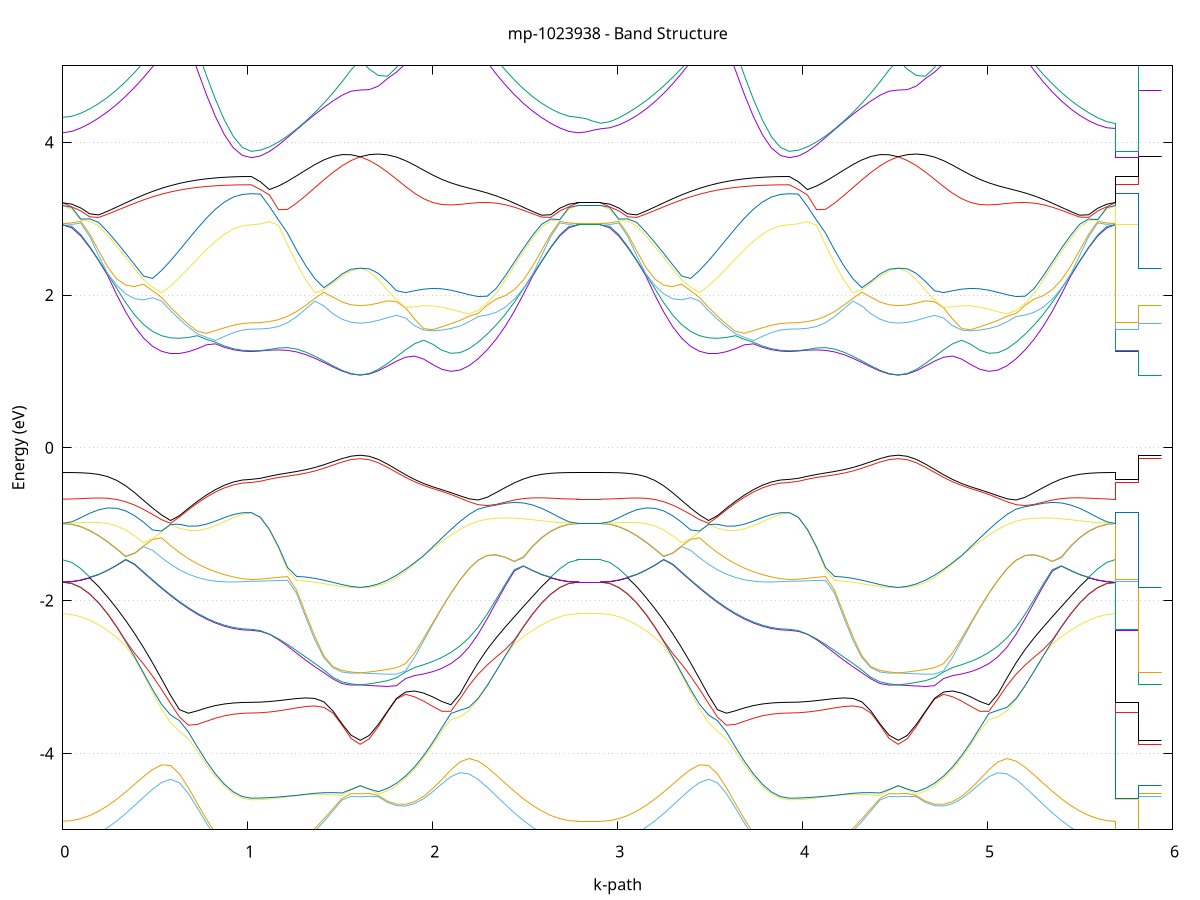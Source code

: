set title 'mp-1023938 - Band Structure'
set xlabel 'k-path'
set ylabel 'Energy (eV)'
set grid y
set yrange [-5:5]
set terminal png size 800,600
set output 'mp-1023938_bands_gnuplot.png'
plot '-' using 1:2 with lines notitle, '-' using 1:2 with lines notitle, '-' using 1:2 with lines notitle, '-' using 1:2 with lines notitle, '-' using 1:2 with lines notitle, '-' using 1:2 with lines notitle, '-' using 1:2 with lines notitle, '-' using 1:2 with lines notitle, '-' using 1:2 with lines notitle, '-' using 1:2 with lines notitle, '-' using 1:2 with lines notitle, '-' using 1:2 with lines notitle, '-' using 1:2 with lines notitle, '-' using 1:2 with lines notitle, '-' using 1:2 with lines notitle, '-' using 1:2 with lines notitle, '-' using 1:2 with lines notitle, '-' using 1:2 with lines notitle, '-' using 1:2 with lines notitle, '-' using 1:2 with lines notitle, '-' using 1:2 with lines notitle, '-' using 1:2 with lines notitle, '-' using 1:2 with lines notitle, '-' using 1:2 with lines notitle, '-' using 1:2 with lines notitle, '-' using 1:2 with lines notitle, '-' using 1:2 with lines notitle, '-' using 1:2 with lines notitle, '-' using 1:2 with lines notitle, '-' using 1:2 with lines notitle, '-' using 1:2 with lines notitle, '-' using 1:2 with lines notitle, '-' using 1:2 with lines notitle, '-' using 1:2 with lines notitle, '-' using 1:2 with lines notitle, '-' using 1:2 with lines notitle, '-' using 1:2 with lines notitle, '-' using 1:2 with lines notitle, '-' using 1:2 with lines notitle, '-' using 1:2 with lines notitle, '-' using 1:2 with lines notitle, '-' using 1:2 with lines notitle, '-' using 1:2 with lines notitle, '-' using 1:2 with lines notitle, '-' using 1:2 with lines notitle, '-' using 1:2 with lines notitle, '-' using 1:2 with lines notitle, '-' using 1:2 with lines notitle, '-' using 1:2 with lines notitle, '-' using 1:2 with lines notitle, '-' using 1:2 with lines notitle, '-' using 1:2 with lines notitle, '-' using 1:2 with lines notitle, '-' using 1:2 with lines notitle, '-' using 1:2 with lines notitle, '-' using 1:2 with lines notitle, '-' using 1:2 with lines notitle, '-' using 1:2 with lines notitle, '-' using 1:2 with lines notitle, '-' using 1:2 with lines notitle, '-' using 1:2 with lines notitle, '-' using 1:2 with lines notitle, '-' using 1:2 with lines notitle, '-' using 1:2 with lines notitle
0.000000 -34.986747
0.048541 -34.986647
0.097082 -34.986247
0.145623 -34.985547
0.194163 -34.984647
0.242704 -34.983447
0.291245 -34.982147
0.339786 -34.980647
0.388327 -34.978947
0.436868 -34.977147
0.485408 -34.975347
0.533949 -34.973547
0.582490 -34.971647
0.631031 -34.969947
0.679572 -34.969247
0.728113 -34.976047
0.776653 -34.982147
0.825194 -34.987347
0.873735 -34.991547
0.922276 -34.994547
0.970817 -34.996447
1.019358 -34.997047
1.019358 -34.997047
1.068402 -34.996747
1.117445 -34.995947
1.166489 -34.994647
1.215533 -34.992847
1.264577 -34.990647
1.313621 -34.987947
1.362665 -34.984847
1.411709 -34.981547
1.460753 -34.977947
1.509796 -34.974447
1.558840 -34.971447
1.607884 -34.970147
1.607884 -34.970147
1.656928 -34.971347
1.705972 -34.973547
1.755016 -34.975547
1.804060 -34.976847
1.853103 -34.977147
1.902147 -34.976447
1.951191 -34.974547
2.000235 -34.971547
2.049279 -34.967547
2.098323 -34.967747
2.147367 -34.969547
2.196411 -34.971347
2.245454 -34.973247
2.294498 -34.975147
2.343542 -34.976947
2.392586 -34.978747
2.441630 -34.980447
2.490674 -34.982047
2.539718 -34.983447
2.588762 -34.984547
2.637805 -34.985547
2.686849 -34.986247
2.735893 -34.986647
2.784937 -34.986747
2.784937 -34.986747
2.826252 -34.986747
2.867567 -34.986747
2.908882 -34.986747
2.908882 -34.986747
2.957423 -34.986647
3.005964 -34.986247
3.054505 -34.985547
3.103046 -34.984647
3.151586 -34.983447
3.200127 -34.982147
3.248668 -34.980647
3.297209 -34.978947
3.345750 -34.977147
3.394291 -34.975347
3.442831 -34.973547
3.491372 -34.971647
3.539913 -34.969947
3.588454 -34.969247
3.636995 -34.976047
3.685536 -34.982147
3.734077 -34.987347
3.782617 -34.991547
3.831158 -34.994547
3.879699 -34.996447
3.928240 -34.997047
3.928240 -34.997047
3.977284 -34.996747
4.026328 -34.995947
4.075371 -34.994647
4.124415 -34.992847
4.173459 -34.990647
4.222503 -34.987947
4.271547 -34.984847
4.320591 -34.981547
4.369635 -34.977947
4.418679 -34.974447
4.467722 -34.971447
4.516766 -34.970147
4.516766 -34.970147
4.565810 -34.971347
4.614854 -34.973547
4.663898 -34.975547
4.712942 -34.976847
4.761986 -34.977147
4.811030 -34.976447
4.860073 -34.974547
4.909117 -34.971547
4.958161 -34.967547
5.007205 -34.967747
5.056249 -34.969547
5.105293 -34.971347
5.154337 -34.973247
5.203380 -34.975147
5.252424 -34.976947
5.301468 -34.978747
5.350512 -34.980447
5.399556 -34.982047
5.448600 -34.983447
5.497644 -34.984547
5.546688 -34.985547
5.595731 -34.986247
5.644775 -34.986647
5.693819 -34.986747
5.693819 -34.997047
5.735134 -34.997047
5.776449 -34.997047
5.817764 -34.997047
5.817764 -34.970147
5.859079 -34.970147
5.900394 -34.970147
5.941709 -34.970147
e
0.000000 -34.986747
0.048541 -34.986647
0.097082 -34.986247
0.145623 -34.985547
0.194163 -34.984647
0.242704 -34.983447
0.291245 -34.982147
0.339786 -34.980647
0.388327 -34.978947
0.436868 -34.977147
0.485408 -34.975347
0.533949 -34.973547
0.582490 -34.971647
0.631031 -34.969947
0.679572 -34.969247
0.728113 -34.976047
0.776653 -34.982147
0.825194 -34.987347
0.873735 -34.991547
0.922276 -34.994547
0.970817 -34.996447
1.019358 -34.997047
1.019358 -34.997047
1.068402 -34.996747
1.117445 -34.995947
1.166489 -34.994647
1.215533 -34.992847
1.264577 -34.990647
1.313621 -34.987947
1.362665 -34.984847
1.411709 -34.981547
1.460753 -34.977947
1.509796 -34.974447
1.558840 -34.971447
1.607884 -34.970147
1.607884 -34.970147
1.656928 -34.971347
1.705972 -34.973547
1.755016 -34.975547
1.804060 -34.976847
1.853103 -34.977147
1.902147 -34.976447
1.951191 -34.974547
2.000235 -34.971547
2.049279 -34.967547
2.098323 -34.967747
2.147367 -34.969547
2.196411 -34.971347
2.245454 -34.973247
2.294498 -34.975147
2.343542 -34.976947
2.392586 -34.978747
2.441630 -34.980447
2.490674 -34.982047
2.539718 -34.983447
2.588762 -34.984547
2.637805 -34.985547
2.686849 -34.986247
2.735893 -34.986647
2.784937 -34.986747
2.784937 -34.986747
2.826252 -34.986747
2.867567 -34.986747
2.908882 -34.986747
2.908882 -34.986747
2.957423 -34.986647
3.005964 -34.986247
3.054505 -34.985547
3.103046 -34.984647
3.151586 -34.983447
3.200127 -34.982147
3.248668 -34.980647
3.297209 -34.978947
3.345750 -34.977147
3.394291 -34.975347
3.442831 -34.973547
3.491372 -34.971647
3.539913 -34.969947
3.588454 -34.969247
3.636995 -34.976047
3.685536 -34.982147
3.734077 -34.987347
3.782617 -34.991547
3.831158 -34.994547
3.879699 -34.996447
3.928240 -34.997047
3.928240 -34.997047
3.977284 -34.996747
4.026328 -34.995947
4.075371 -34.994647
4.124415 -34.992847
4.173459 -34.990647
4.222503 -34.987947
4.271547 -34.984847
4.320591 -34.981547
4.369635 -34.977947
4.418679 -34.974447
4.467722 -34.971447
4.516766 -34.970147
4.516766 -34.970147
4.565810 -34.971347
4.614854 -34.973547
4.663898 -34.975547
4.712942 -34.976847
4.761986 -34.977147
4.811030 -34.976447
4.860073 -34.974547
4.909117 -34.971547
4.958161 -34.967547
5.007205 -34.967747
5.056249 -34.969547
5.105293 -34.971347
5.154337 -34.973247
5.203380 -34.975147
5.252424 -34.976947
5.301468 -34.978747
5.350512 -34.980447
5.399556 -34.982047
5.448600 -34.983447
5.497644 -34.984547
5.546688 -34.985547
5.595731 -34.986247
5.644775 -34.986647
5.693819 -34.986747
5.693819 -34.997047
5.735134 -34.997047
5.776449 -34.997047
5.817764 -34.997047
5.817764 -34.970147
5.859079 -34.970147
5.900394 -34.970147
5.941709 -34.970147
e
0.000000 -34.884647
0.048541 -34.885347
0.097082 -34.887247
0.145623 -34.890347
0.194163 -34.894547
0.242704 -34.899847
0.291245 -34.906047
0.339786 -34.913047
0.388327 -34.920647
0.436868 -34.928647
0.485408 -34.937047
0.533949 -34.945447
0.582490 -34.953647
0.631031 -34.961647
0.679572 -34.968247
0.728113 -34.966747
0.776653 -34.965347
0.825194 -34.964247
0.873735 -34.963347
0.922276 -34.962647
0.970817 -34.962247
1.019358 -34.962047
1.019358 -34.962047
1.068402 -34.962047
1.117445 -34.961947
1.166489 -34.961647
1.215533 -34.961347
1.264577 -34.961047
1.313621 -34.960647
1.362665 -34.960247
1.411709 -34.959847
1.460753 -34.959547
1.509796 -34.959247
1.558840 -34.959047
1.607884 -34.959047
1.607884 -34.959047
1.656928 -34.959047
1.705972 -34.959347
1.755016 -34.959747
1.804060 -34.960347
1.853103 -34.961147
1.902147 -34.962047
1.951191 -34.963247
2.000235 -34.964647
2.049279 -34.966147
2.098323 -34.962447
2.147367 -34.956547
2.196411 -34.950047
2.245454 -34.942847
2.294498 -34.935347
2.343542 -34.927747
2.392586 -34.920147
2.441630 -34.912947
2.490674 -34.906147
2.539718 -34.899947
2.588762 -34.894647
2.637805 -34.890447
2.686849 -34.887247
2.735893 -34.885347
2.784937 -34.884647
2.784937 -34.884647
2.826252 -34.884647
2.867567 -34.884647
2.908882 -34.884647
2.908882 -34.884647
2.957423 -34.885347
3.005964 -34.887247
3.054505 -34.890347
3.103046 -34.894547
3.151586 -34.899847
3.200127 -34.906047
3.248668 -34.913047
3.297209 -34.920647
3.345750 -34.928647
3.394291 -34.937047
3.442831 -34.945447
3.491372 -34.953647
3.539913 -34.961647
3.588454 -34.968247
3.636995 -34.966747
3.685536 -34.965347
3.734077 -34.964247
3.782617 -34.963347
3.831158 -34.962647
3.879699 -34.962247
3.928240 -34.962047
3.928240 -34.962047
3.977284 -34.962047
4.026328 -34.961947
4.075371 -34.961647
4.124415 -34.961347
4.173459 -34.961047
4.222503 -34.960647
4.271547 -34.960247
4.320591 -34.959847
4.369635 -34.959547
4.418679 -34.959247
4.467722 -34.959047
4.516766 -34.959047
4.516766 -34.959047
4.565810 -34.959047
4.614854 -34.959347
4.663898 -34.959747
4.712942 -34.960347
4.761986 -34.961147
4.811030 -34.962047
4.860073 -34.963247
4.909117 -34.964647
4.958161 -34.966147
5.007205 -34.962447
5.056249 -34.956547
5.105293 -34.950047
5.154337 -34.942847
5.203380 -34.935347
5.252424 -34.927747
5.301468 -34.920147
5.350512 -34.912947
5.399556 -34.906147
5.448600 -34.899947
5.497644 -34.894647
5.546688 -34.890447
5.595731 -34.887247
5.644775 -34.885347
5.693819 -34.884647
5.693819 -34.962047
5.735134 -34.962047
5.776449 -34.962047
5.817764 -34.962047
5.817764 -34.959047
5.859079 -34.959047
5.900394 -34.959047
5.941709 -34.959047
e
0.000000 -34.884647
0.048541 -34.885347
0.097082 -34.887247
0.145623 -34.890347
0.194163 -34.894547
0.242704 -34.899847
0.291245 -34.906047
0.339786 -34.913047
0.388327 -34.920647
0.436868 -34.928647
0.485408 -34.937047
0.533949 -34.945447
0.582490 -34.953647
0.631031 -34.961647
0.679572 -34.968247
0.728113 -34.966747
0.776653 -34.965347
0.825194 -34.964247
0.873735 -34.963347
0.922276 -34.962647
0.970817 -34.962247
1.019358 -34.962047
1.019358 -34.962047
1.068402 -34.962047
1.117445 -34.961947
1.166489 -34.961647
1.215533 -34.961347
1.264577 -34.961047
1.313621 -34.960647
1.362665 -34.960247
1.411709 -34.959847
1.460753 -34.959547
1.509796 -34.959247
1.558840 -34.959047
1.607884 -34.959047
1.607884 -34.959047
1.656928 -34.959047
1.705972 -34.959347
1.755016 -34.959747
1.804060 -34.960347
1.853103 -34.961147
1.902147 -34.962047
1.951191 -34.963247
2.000235 -34.964647
2.049279 -34.966147
2.098323 -34.962447
2.147367 -34.956547
2.196411 -34.950047
2.245454 -34.942847
2.294498 -34.935347
2.343542 -34.927747
2.392586 -34.920147
2.441630 -34.912947
2.490674 -34.906147
2.539718 -34.899947
2.588762 -34.894647
2.637805 -34.890447
2.686849 -34.887247
2.735893 -34.885347
2.784937 -34.884647
2.784937 -34.884647
2.826252 -34.884647
2.867567 -34.884647
2.908882 -34.884647
2.908882 -34.884647
2.957423 -34.885347
3.005964 -34.887247
3.054505 -34.890347
3.103046 -34.894547
3.151586 -34.899847
3.200127 -34.906047
3.248668 -34.913047
3.297209 -34.920647
3.345750 -34.928647
3.394291 -34.937047
3.442831 -34.945447
3.491372 -34.953647
3.539913 -34.961647
3.588454 -34.968247
3.636995 -34.966747
3.685536 -34.965347
3.734077 -34.964247
3.782617 -34.963347
3.831158 -34.962647
3.879699 -34.962247
3.928240 -34.962047
3.928240 -34.962047
3.977284 -34.962047
4.026328 -34.961947
4.075371 -34.961647
4.124415 -34.961347
4.173459 -34.961047
4.222503 -34.960647
4.271547 -34.960247
4.320591 -34.959847
4.369635 -34.959547
4.418679 -34.959247
4.467722 -34.959047
4.516766 -34.959047
4.516766 -34.959047
4.565810 -34.959047
4.614854 -34.959347
4.663898 -34.959747
4.712942 -34.960347
4.761986 -34.961147
4.811030 -34.962047
4.860073 -34.963247
4.909117 -34.964647
4.958161 -34.966147
5.007205 -34.962447
5.056249 -34.956547
5.105293 -34.950047
5.154337 -34.942847
5.203380 -34.935347
5.252424 -34.927747
5.301468 -34.920147
5.350512 -34.912947
5.399556 -34.906147
5.448600 -34.899947
5.497644 -34.894647
5.546688 -34.890447
5.595731 -34.887247
5.644775 -34.885347
5.693819 -34.884647
5.693819 -34.962047
5.735134 -34.962047
5.776449 -34.962047
5.817764 -34.962047
5.817764 -34.959047
5.859079 -34.959047
5.900394 -34.959047
5.941709 -34.959047
e
0.000000 -34.884647
0.048541 -34.884847
0.097082 -34.885247
0.145623 -34.886047
0.194163 -34.886947
0.242704 -34.888247
0.291245 -34.889647
0.339786 -34.891347
0.388327 -34.893047
0.436868 -34.894947
0.485408 -34.896947
0.533949 -34.898947
0.582490 -34.900847
0.631031 -34.902747
0.679572 -34.904547
0.728113 -34.906147
0.776653 -34.907647
0.825194 -34.908847
0.873735 -34.909847
0.922276 -34.910547
0.970817 -34.910947
1.019358 -34.911147
1.019358 -34.911147
1.068402 -34.911647
1.117445 -34.913247
1.166489 -34.915847
1.215533 -34.919247
1.264577 -34.923547
1.313621 -34.928347
1.362665 -34.933647
1.411709 -34.939247
1.460753 -34.944747
1.509796 -34.949847
1.558840 -34.953847
1.607884 -34.955547
1.607884 -34.955547
1.656928 -34.953947
1.705972 -34.950447
1.755016 -34.946147
1.804060 -34.941447
1.853103 -34.936747
1.902147 -34.931947
1.951191 -34.927347
2.000235 -34.922747
2.049279 -34.918347
2.098323 -34.914147
2.147367 -34.910247
2.196411 -34.906547
2.245454 -34.903047
2.294498 -34.899847
2.343542 -34.897047
2.392586 -34.894447
2.441630 -34.892147
2.490674 -34.890147
2.539718 -34.888447
2.588762 -34.887147
2.637805 -34.886047
2.686849 -34.885247
2.735893 -34.884847
2.784937 -34.884647
2.784937 -34.884647
2.826252 -34.884647
2.867567 -34.884647
2.908882 -34.884647
2.908882 -34.884647
2.957423 -34.884847
3.005964 -34.885247
3.054505 -34.886047
3.103046 -34.886947
3.151586 -34.888247
3.200127 -34.889647
3.248668 -34.891347
3.297209 -34.893047
3.345750 -34.894947
3.394291 -34.896947
3.442831 -34.898947
3.491372 -34.900847
3.539913 -34.902747
3.588454 -34.904547
3.636995 -34.906147
3.685536 -34.907647
3.734077 -34.908847
3.782617 -34.909847
3.831158 -34.910547
3.879699 -34.910947
3.928240 -34.911147
3.928240 -34.911147
3.977284 -34.911647
4.026328 -34.913247
4.075371 -34.915847
4.124415 -34.919247
4.173459 -34.923547
4.222503 -34.928347
4.271547 -34.933647
4.320591 -34.939247
4.369635 -34.944747
4.418679 -34.949847
4.467722 -34.953847
4.516766 -34.955547
4.516766 -34.955547
4.565810 -34.953947
4.614854 -34.950447
4.663898 -34.946147
4.712942 -34.941447
4.761986 -34.936747
4.811030 -34.931947
4.860073 -34.927347
4.909117 -34.922747
4.958161 -34.918347
5.007205 -34.914147
5.056249 -34.910247
5.105293 -34.906547
5.154337 -34.903047
5.203380 -34.899847
5.252424 -34.897047
5.301468 -34.894447
5.350512 -34.892147
5.399556 -34.890147
5.448600 -34.888447
5.497644 -34.887147
5.546688 -34.886047
5.595731 -34.885247
5.644775 -34.884847
5.693819 -34.884647
5.693819 -34.911147
5.735134 -34.911147
5.776449 -34.911147
5.817764 -34.911147
5.817764 -34.955547
5.859079 -34.955547
5.900394 -34.955547
5.941709 -34.955547
e
0.000000 -34.884647
0.048541 -34.884847
0.097082 -34.885247
0.145623 -34.886047
0.194163 -34.886947
0.242704 -34.888247
0.291245 -34.889647
0.339786 -34.891347
0.388327 -34.893047
0.436868 -34.894947
0.485408 -34.896947
0.533949 -34.898947
0.582490 -34.900847
0.631031 -34.902747
0.679572 -34.904547
0.728113 -34.906147
0.776653 -34.907647
0.825194 -34.908847
0.873735 -34.909847
0.922276 -34.910547
0.970817 -34.910947
1.019358 -34.911147
1.019358 -34.911147
1.068402 -34.911647
1.117445 -34.913247
1.166489 -34.915847
1.215533 -34.919247
1.264577 -34.923547
1.313621 -34.928347
1.362665 -34.933647
1.411709 -34.939247
1.460753 -34.944747
1.509796 -34.949847
1.558840 -34.953847
1.607884 -34.955547
1.607884 -34.955547
1.656928 -34.953947
1.705972 -34.950447
1.755016 -34.946147
1.804060 -34.941447
1.853103 -34.936747
1.902147 -34.931947
1.951191 -34.927347
2.000235 -34.922747
2.049279 -34.918347
2.098323 -34.914147
2.147367 -34.910247
2.196411 -34.906547
2.245454 -34.903047
2.294498 -34.899847
2.343542 -34.897047
2.392586 -34.894447
2.441630 -34.892147
2.490674 -34.890147
2.539718 -34.888447
2.588762 -34.887147
2.637805 -34.886047
2.686849 -34.885247
2.735893 -34.884847
2.784937 -34.884647
2.784937 -34.884647
2.826252 -34.884647
2.867567 -34.884647
2.908882 -34.884647
2.908882 -34.884647
2.957423 -34.884847
3.005964 -34.885247
3.054505 -34.886047
3.103046 -34.886947
3.151586 -34.888247
3.200127 -34.889647
3.248668 -34.891347
3.297209 -34.893047
3.345750 -34.894947
3.394291 -34.896947
3.442831 -34.898947
3.491372 -34.900847
3.539913 -34.902747
3.588454 -34.904547
3.636995 -34.906147
3.685536 -34.907647
3.734077 -34.908847
3.782617 -34.909847
3.831158 -34.910547
3.879699 -34.910947
3.928240 -34.911147
3.928240 -34.911147
3.977284 -34.911647
4.026328 -34.913247
4.075371 -34.915847
4.124415 -34.919247
4.173459 -34.923547
4.222503 -34.928347
4.271547 -34.933647
4.320591 -34.939247
4.369635 -34.944747
4.418679 -34.949847
4.467722 -34.953847
4.516766 -34.955547
4.516766 -34.955547
4.565810 -34.953947
4.614854 -34.950447
4.663898 -34.946147
4.712942 -34.941447
4.761986 -34.936747
4.811030 -34.931947
4.860073 -34.927347
4.909117 -34.922747
4.958161 -34.918347
5.007205 -34.914147
5.056249 -34.910247
5.105293 -34.906547
5.154337 -34.903047
5.203380 -34.899847
5.252424 -34.897047
5.301468 -34.894447
5.350512 -34.892147
5.399556 -34.890147
5.448600 -34.888447
5.497644 -34.887147
5.546688 -34.886047
5.595731 -34.885247
5.644775 -34.884847
5.693819 -34.884647
5.693819 -34.911147
5.735134 -34.911147
5.776449 -34.911147
5.817764 -34.911147
5.817764 -34.955547
5.859079 -34.955547
5.900394 -34.955547
5.941709 -34.955547
e
0.000000 -12.667847
0.048541 -12.660247
0.097082 -12.637247
0.145623 -12.599047
0.194163 -12.546147
0.242704 -12.478747
0.291245 -12.397547
0.339786 -12.303147
0.388327 -12.196547
0.436868 -12.078847
0.485408 -11.951347
0.533949 -11.815847
0.582490 -11.674247
0.631031 -11.529147
0.679572 -11.383647
0.728113 -11.241347
0.776653 -11.106647
0.825194 -10.984747
0.873735 -10.881047
0.922276 -10.801447
0.970817 -10.751047
1.019358 -10.733747
1.019358 -10.733747
1.068402 -10.729747
1.117445 -10.717847
1.166489 -10.698547
1.215533 -10.672547
1.264577 -10.640847
1.313621 -10.605047
1.362665 -10.566947
1.411709 -10.528647
1.460753 -10.492847
1.509796 -10.462547
1.558840 -10.441047
1.607884 -10.431847
1.607884 -10.431847
1.656928 -10.442247
1.705972 -10.471447
1.755016 -10.521147
1.804060 -10.592147
1.853103 -10.683447
1.902147 -10.793247
1.951191 -10.918547
2.000235 -11.055847
2.049279 -11.201347
2.098323 -11.351447
2.147367 -11.502847
2.196411 -11.652447
2.245454 -11.797747
2.294498 -11.936547
2.343542 -12.066747
2.392586 -12.186947
2.441630 -12.295647
2.490674 -12.391947
2.539718 -12.474847
2.588762 -12.543647
2.637805 -12.597647
2.686849 -12.636547
2.735893 -12.660047
2.784937 -12.667847
2.784937 -12.667847
2.826252 -12.667847
2.867567 -12.667847
2.908882 -12.667847
2.908882 -12.667847
2.957423 -12.660247
3.005964 -12.637247
3.054505 -12.599047
3.103046 -12.546147
3.151586 -12.478747
3.200127 -12.397547
3.248668 -12.303147
3.297209 -12.196547
3.345750 -12.078847
3.394291 -11.951347
3.442831 -11.815747
3.491372 -11.674247
3.539913 -11.529147
3.588454 -11.383647
3.636995 -11.241347
3.685536 -11.106647
3.734077 -10.984747
3.782617 -10.881047
3.831158 -10.801447
3.879699 -10.751047
3.928240 -10.733747
3.928240 -10.733747
3.977284 -10.729747
4.026328 -10.717847
4.075371 -10.698547
4.124415 -10.672547
4.173459 -10.640847
4.222503 -10.605047
4.271547 -10.566947
4.320591 -10.528647
4.369635 -10.492847
4.418679 -10.462547
4.467722 -10.441047
4.516766 -10.431847
4.516766 -10.431847
4.565810 -10.442247
4.614854 -10.471447
4.663898 -10.521147
4.712942 -10.592147
4.761986 -10.683447
4.811030 -10.793247
4.860073 -10.918547
4.909117 -11.055847
4.958161 -11.201347
5.007205 -11.351447
5.056249 -11.502847
5.105293 -11.652447
5.154337 -11.797747
5.203380 -11.936547
5.252424 -12.066747
5.301468 -12.186947
5.350512 -12.295647
5.399556 -12.391947
5.448600 -12.474847
5.497644 -12.543647
5.546688 -12.597647
5.595731 -12.636547
5.644775 -12.660047
5.693819 -12.667847
5.693819 -10.733747
5.735134 -10.733747
5.776449 -10.733747
5.817764 -10.733747
5.817764 -10.431847
5.859079 -10.431847
5.900394 -10.431847
5.941709 -10.431847
e
0.000000 -12.622147
0.048541 -12.614447
0.097082 -12.591547
0.145623 -12.553547
0.194163 -12.500647
0.242704 -12.433447
0.291245 -12.352547
0.339786 -12.258547
0.388327 -12.152347
0.436868 -12.035247
0.485408 -11.908547
0.533949 -11.773947
0.582490 -11.633647
0.631031 -11.490047
0.679572 -11.346447
0.728113 -11.206347
0.776653 -11.074447
0.825194 -10.955547
0.873735 -10.855147
0.922276 -10.778647
0.970817 -10.730747
1.019358 -10.714447
1.019358 -10.714447
1.068402 -10.710547
1.117445 -10.698947
1.166489 -10.680147
1.215533 -10.654847
1.264577 -10.624247
1.313621 -10.589747
1.362665 -10.553147
1.411709 -10.516747
1.460753 -10.483247
1.509796 -10.455747
1.558840 -10.437447
1.607884 -10.431847
1.607884 -10.431847
1.656928 -10.438247
1.705972 -10.463147
1.755016 -10.508447
1.804060 -10.574947
1.853103 -10.662047
1.902147 -10.767847
1.951191 -10.889547
2.000235 -11.023647
2.049279 -11.166447
2.098323 -11.314347
2.147367 -11.463847
2.196411 -11.611947
2.245454 -11.756047
2.294498 -11.893747
2.343542 -12.023247
2.392586 -12.142747
2.441630 -12.251047
2.490674 -12.347047
2.539718 -12.429647
2.588762 -12.498147
2.637805 -12.552047
2.686849 -12.590947
2.735893 -12.614347
2.784937 -12.622147
2.784937 -12.622147
2.826252 -12.622147
2.867567 -12.622147
2.908882 -12.622147
2.908882 -12.622147
2.957423 -12.614447
3.005964 -12.591547
3.054505 -12.553547
3.103046 -12.500647
3.151586 -12.433447
3.200127 -12.352547
3.248668 -12.258547
3.297209 -12.152347
3.345750 -12.035247
3.394291 -11.908547
3.442831 -11.773947
3.491372 -11.633647
3.539913 -11.490047
3.588454 -11.346447
3.636995 -11.206347
3.685536 -11.074447
3.734077 -10.955547
3.782617 -10.855147
3.831158 -10.778647
3.879699 -10.730747
3.928240 -10.714447
3.928240 -10.714447
3.977284 -10.710547
4.026328 -10.698947
4.075371 -10.680147
4.124415 -10.654847
4.173459 -10.624247
4.222503 -10.589747
4.271547 -10.553147
4.320591 -10.516747
4.369635 -10.483247
4.418679 -10.455747
4.467722 -10.437447
4.516766 -10.431847
4.516766 -10.431847
4.565810 -10.438247
4.614854 -10.463147
4.663898 -10.508447
4.712942 -10.574947
4.761986 -10.662047
4.811030 -10.767847
4.860073 -10.889547
4.909117 -11.023647
4.958161 -11.166447
5.007205 -11.314347
5.056249 -11.463847
5.105293 -11.611947
5.154337 -11.756047
5.203380 -11.893747
5.252424 -12.023247
5.301468 -12.142747
5.350512 -12.251047
5.399556 -12.347047
5.448600 -12.429647
5.497644 -12.498147
5.546688 -12.552047
5.595731 -12.590947
5.644775 -12.614347
5.693819 -12.622147
5.693819 -10.714447
5.735134 -10.714447
5.776449 -10.714447
5.817764 -10.714447
5.817764 -10.431847
5.859079 -10.431847
5.900394 -10.431847
5.941709 -10.431847
e
0.000000 -11.745547
0.048541 -11.740147
0.097082 -11.723947
0.145623 -11.697147
0.194163 -11.660047
0.242704 -11.612747
0.291245 -11.555747
0.339786 -11.489647
0.388327 -11.415147
0.436868 -11.333047
0.485408 -11.244447
0.533949 -11.150747
0.582490 -11.053347
0.631031 -10.954247
0.679572 -10.855647
0.728113 -10.760347
0.776653 -10.671147
0.825194 -10.591247
0.873735 -10.524147
0.922276 -10.473147
0.970817 -10.440947
1.019358 -10.429947
1.019358 -10.429947
1.068402 -10.426847
1.117445 -10.417647
1.166489 -10.402547
1.215533 -10.382347
1.264577 -10.357947
1.313621 -10.330547
1.362665 -10.301447
1.411709 -10.272447
1.460753 -10.245647
1.509796 -10.223047
1.558840 -10.207047
1.607884 -10.199947
1.607884 -10.199947
1.656928 -10.207947
1.705972 -10.228847
1.755016 -10.263547
1.804060 -10.312347
1.853103 -10.374647
1.902147 -10.449247
1.951191 -10.534247
2.000235 -10.627447
2.049279 -10.726647
2.098323 -10.829347
2.147367 -10.933347
2.196411 -11.036547
2.245454 -11.137247
2.294498 -11.233647
2.343542 -11.324347
2.392586 -11.408247
2.441630 -11.484447
2.490674 -11.551847
2.539718 -11.609947
2.588762 -11.658247
2.637805 -11.696147
2.686849 -11.723547
2.735893 -11.740047
2.784937 -11.745547
2.784937 -11.745547
2.826252 -11.745547
2.867567 -11.745547
2.908882 -11.745547
2.908882 -11.745547
2.957423 -11.740147
3.005964 -11.723947
3.054505 -11.697147
3.103046 -11.660047
3.151586 -11.612747
3.200127 -11.555747
3.248668 -11.489647
3.297209 -11.415147
3.345750 -11.333047
3.394291 -11.244447
3.442831 -11.150647
3.491372 -11.053347
3.539913 -10.954247
3.588454 -10.855647
3.636995 -10.760347
3.685536 -10.671147
3.734077 -10.591247
3.782617 -10.524147
3.831158 -10.473147
3.879699 -10.440947
3.928240 -10.430047
3.928240 -10.429947
3.977284 -10.426847
4.026328 -10.417647
4.075371 -10.402547
4.124415 -10.382347
4.173459 -10.357947
4.222503 -10.330547
4.271547 -10.301447
4.320591 -10.272447
4.369635 -10.245647
4.418679 -10.223047
4.467722 -10.207047
4.516766 -10.199947
4.516766 -10.199947
4.565810 -10.207947
4.614854 -10.228847
4.663898 -10.263547
4.712942 -10.312347
4.761986 -10.374647
4.811030 -10.449247
4.860073 -10.534247
4.909117 -10.627447
4.958161 -10.726647
5.007205 -10.829347
5.056249 -10.933347
5.105293 -11.036547
5.154337 -11.137247
5.203380 -11.233647
5.252424 -11.324347
5.301468 -11.408247
5.350512 -11.484447
5.399556 -11.551847
5.448600 -11.609947
5.497644 -11.658247
5.546688 -11.696147
5.595731 -11.723547
5.644775 -11.740047
5.693819 -11.745547
5.693819 -10.429947
5.735134 -10.429947
5.776449 -10.430047
5.817764 -10.429947
5.817764 -10.199947
5.859079 -10.199947
5.900394 -10.199947
5.941709 -10.199947
e
0.000000 -11.671347
0.048541 -11.666047
0.097082 -11.650347
0.145623 -11.624147
0.194163 -11.587747
0.242704 -11.541647
0.291245 -11.485947
0.339786 -11.421547
0.388327 -11.348847
0.436868 -11.268947
0.485408 -11.182847
0.533949 -11.091947
0.582490 -10.997747
0.631031 -10.902247
0.679572 -10.807647
0.728113 -10.716547
0.776653 -10.632047
0.825194 -10.557147
0.873735 -10.494947
0.922276 -10.448447
0.970817 -10.419747
1.019358 -10.410047
1.019358 -10.410047
1.068402 -10.407047
1.117445 -10.398047
1.166489 -10.383547
1.215533 -10.364147
1.264577 -10.340747
1.313621 -10.314547
1.362665 -10.287047
1.411709 -10.260147
1.460753 -10.235647
1.509796 -10.215947
1.558840 -10.203247
1.607884 -10.199947
1.607884 -10.199947
1.656928 -10.203647
1.705972 -10.219947
1.755016 -10.249747
1.804060 -10.293347
1.853103 -10.350447
1.902147 -10.419747
1.951191 -10.499747
2.000235 -10.588147
2.049279 -10.682747
2.098323 -10.781247
2.147367 -10.881447
2.196411 -10.981147
2.245454 -11.078647
2.294498 -11.172247
2.343542 -11.260447
2.392586 -11.342147
2.441630 -11.416347
2.490674 -11.482147
2.539718 -11.538947
2.588762 -11.586047
2.637805 -11.623147
2.686849 -11.649847
2.735893 -11.665947
2.784937 -11.671347
2.784937 -11.671347
2.826252 -11.671347
2.867567 -11.671347
2.908882 -11.671347
2.908882 -11.671347
2.957423 -11.666047
3.005964 -11.650347
3.054505 -11.624147
3.103046 -11.587747
3.151586 -11.541647
3.200127 -11.485947
3.248668 -11.421547
3.297209 -11.348847
3.345750 -11.268947
3.394291 -11.182847
3.442831 -11.091947
3.491372 -10.997747
3.539913 -10.902247
3.588454 -10.807647
3.636995 -10.716547
3.685536 -10.632047
3.734077 -10.557147
3.782617 -10.494947
3.831158 -10.448447
3.879699 -10.419747
3.928240 -10.410047
3.928240 -10.410047
3.977284 -10.407047
4.026328 -10.398047
4.075371 -10.383547
4.124415 -10.364147
4.173459 -10.340747
4.222503 -10.314547
4.271547 -10.287047
4.320591 -10.260147
4.369635 -10.235647
4.418679 -10.215947
4.467722 -10.203247
4.516766 -10.199947
4.516766 -10.199947
4.565810 -10.203647
4.614854 -10.219947
4.663898 -10.249747
4.712942 -10.293347
4.761986 -10.350447
4.811030 -10.419747
4.860073 -10.499747
4.909117 -10.588147
4.958161 -10.682747
5.007205 -10.781247
5.056249 -10.881447
5.105293 -10.981147
5.154337 -11.078647
5.203380 -11.172247
5.252424 -11.260447
5.301468 -11.342147
5.350512 -11.416347
5.399556 -11.482147
5.448600 -11.538947
5.497644 -11.586047
5.546688 -11.623147
5.595731 -11.649847
5.644775 -11.665947
5.693819 -11.671347
5.693819 -10.410047
5.735134 -10.410047
5.776449 -10.410047
5.817764 -10.410047
5.817764 -10.199947
5.859079 -10.199947
5.900394 -10.199947
5.941709 -10.199947
e
0.000000 -5.178547
0.048541 -5.169947
0.097082 -5.144347
0.145623 -5.102247
0.194163 -5.044247
0.242704 -4.971347
0.291245 -4.885247
0.339786 -4.787947
0.388327 -4.682447
0.436868 -4.573547
0.485408 -4.468447
0.533949 -4.381047
0.582490 -4.339147
0.631031 -4.385447
0.679572 -4.526547
0.728113 -4.715647
0.776653 -4.912347
0.825194 -5.095047
0.873735 -5.250247
0.922276 -5.368347
0.970817 -5.442347
1.019358 -5.467547
1.019358 -5.467547
1.068402 -5.458047
1.117445 -5.429747
1.166489 -5.382847
1.215533 -5.317647
1.264577 -5.234847
1.313621 -5.135247
1.362665 -5.019947
1.411709 -4.890947
1.460753 -4.751647
1.509796 -4.610047
1.558840 -4.563347
1.607884 -4.567347
1.607884 -4.567347
1.656928 -4.561347
1.705972 -4.567247
1.755016 -4.641047
1.804060 -4.683947
1.853103 -4.689147
1.902147 -4.657247
1.951191 -4.592447
2.000235 -4.502247
2.049279 -4.399147
2.098323 -4.304747
2.147367 -4.253047
2.196411 -4.269247
2.245454 -4.341647
2.294498 -4.443347
2.343542 -4.556347
2.392586 -4.670247
2.441630 -4.779147
2.490674 -4.878947
2.539718 -4.967047
2.588762 -5.041447
2.637805 -5.100647
2.686849 -5.143647
2.735893 -5.169747
2.784937 -5.178547
2.784937 -5.178547
2.826252 -5.178547
2.867567 -5.178547
2.908882 -5.178547
2.908882 -5.178547
2.957423 -5.169947
3.005964 -5.144347
3.054505 -5.102247
3.103046 -5.044247
3.151586 -4.971347
3.200127 -4.885247
3.248668 -4.787947
3.297209 -4.682447
3.345750 -4.573547
3.394291 -4.468447
3.442831 -4.381047
3.491372 -4.339147
3.539913 -4.385447
3.588454 -4.526547
3.636995 -4.715647
3.685536 -4.912347
3.734077 -5.095047
3.782617 -5.250247
3.831158 -5.368347
3.879699 -5.442347
3.928240 -5.467547
3.928240 -5.467547
3.977284 -5.458047
4.026328 -5.429747
4.075371 -5.382847
4.124415 -5.317647
4.173459 -5.234847
4.222503 -5.135247
4.271547 -5.019947
4.320591 -4.890947
4.369635 -4.751647
4.418679 -4.610047
4.467722 -4.563347
4.516766 -4.567347
4.516766 -4.567347
4.565810 -4.561347
4.614854 -4.567247
4.663898 -4.641047
4.712942 -4.683947
4.761986 -4.689147
4.811030 -4.657247
4.860073 -4.592447
4.909117 -4.502247
4.958161 -4.399147
5.007205 -4.304747
5.056249 -4.253047
5.105293 -4.269247
5.154337 -4.341647
5.203380 -4.443347
5.252424 -4.556347
5.301468 -4.670247
5.350512 -4.779147
5.399556 -4.878947
5.448600 -4.967047
5.497644 -5.041447
5.546688 -5.100647
5.595731 -5.143647
5.644775 -5.169747
5.693819 -5.178547
5.693819 -5.467547
5.735134 -5.467547
5.776449 -5.467547
5.817764 -5.467547
5.817764 -4.567347
5.859079 -4.567347
5.900394 -4.567347
5.941709 -4.567347
e
0.000000 -4.888747
0.048541 -4.880247
0.097082 -4.854947
0.145623 -4.813347
0.194163 -4.756047
0.242704 -4.684347
0.291245 -4.600147
0.339786 -4.505647
0.388327 -4.404847
0.436868 -4.303347
0.485408 -4.211547
0.533949 -4.149947
0.582490 -4.158447
0.631031 -4.269247
0.679572 -4.451647
0.728113 -4.658147
0.776653 -4.861547
0.825194 -5.046647
0.873735 -5.202647
0.922276 -5.321047
0.970817 -5.395047
1.019358 -5.420247
1.019358 -5.420247
1.068402 -5.410947
1.117445 -5.383047
1.166489 -5.336947
1.215533 -5.273047
1.264577 -5.191947
1.313621 -5.094547
1.362665 -4.982247
1.411709 -4.857247
1.460753 -4.723447
1.509796 -4.588947
1.558840 -4.526247
1.607884 -4.529647
1.607884 -4.529647
1.656928 -4.524047
1.705972 -4.551947
1.755016 -4.623447
1.804060 -4.663747
1.853103 -4.666547
1.902147 -4.631447
1.951191 -4.561347
2.000235 -4.462047
2.049279 -4.342047
2.098323 -4.216147
2.147367 -4.111247
2.196411 -4.067847
2.245454 -4.100847
2.294498 -4.182447
2.343542 -4.284547
2.392586 -4.392047
2.441630 -4.496747
2.490674 -4.593847
2.539718 -4.680047
2.588762 -4.753247
2.637805 -4.811747
2.686849 -4.854247
2.735893 -4.880147
2.784937 -4.888747
2.784937 -4.888747
2.826252 -4.888747
2.867567 -4.888747
2.908882 -4.888747
2.908882 -4.888747
2.957423 -4.880247
3.005964 -4.854947
3.054505 -4.813347
3.103046 -4.756047
3.151586 -4.684347
3.200127 -4.600147
3.248668 -4.505647
3.297209 -4.404847
3.345750 -4.303347
3.394291 -4.211547
3.442831 -4.149947
3.491372 -4.158447
3.539913 -4.269247
3.588454 -4.451647
3.636995 -4.658147
3.685536 -4.861547
3.734077 -5.046647
3.782617 -5.202647
3.831158 -5.321047
3.879699 -5.395047
3.928240 -5.420247
3.928240 -5.420247
3.977284 -5.410947
4.026328 -5.383047
4.075371 -5.336947
4.124415 -5.273047
4.173459 -5.191947
4.222503 -5.094547
4.271547 -4.982247
4.320591 -4.857247
4.369635 -4.723447
4.418679 -4.588947
4.467722 -4.526247
4.516766 -4.529647
4.516766 -4.529647
4.565810 -4.524047
4.614854 -4.551947
4.663898 -4.623447
4.712942 -4.663747
4.761986 -4.666547
4.811030 -4.631447
4.860073 -4.561347
4.909117 -4.462047
4.958161 -4.342047
5.007205 -4.216147
5.056249 -4.111247
5.105293 -4.067847
5.154337 -4.100847
5.203380 -4.182447
5.252424 -4.284547
5.301468 -4.392047
5.350512 -4.496747
5.399556 -4.593847
5.448600 -4.680047
5.497644 -4.753247
5.546688 -4.811747
5.595731 -4.854247
5.644775 -4.880147
5.693819 -4.888747
5.693819 -5.420247
5.735134 -5.420247
5.776449 -5.420247
5.817764 -5.420247
5.817764 -4.529647
5.859079 -4.529647
5.900394 -4.529647
5.941709 -4.529647
e
0.000000 -2.172447
0.048541 -2.182147
0.097082 -2.210647
0.145623 -2.256247
0.194163 -2.317147
0.242704 -2.392347
0.291245 -2.481847
0.339786 -2.590347
0.388327 -2.756847
0.436868 -2.974147
0.485408 -3.199547
0.533949 -3.416647
0.582490 -3.598547
0.631031 -3.711747
0.679572 -3.811247
0.728113 -3.976547
0.776653 -4.148247
0.825194 -4.303047
0.873735 -4.431747
0.922276 -4.528147
0.970817 -4.587747
1.019358 -4.608047
1.019358 -4.608047
1.068402 -4.605247
1.117445 -4.597147
1.166489 -4.584647
1.215533 -4.568847
1.264577 -4.551647
1.313621 -4.541347
1.362665 -4.536547
1.411709 -4.536947
1.460753 -4.542547
1.509796 -4.550847
1.558840 -4.480547
1.607884 -4.423047
1.607884 -4.423047
1.656928 -4.472147
1.705972 -4.533847
1.755016 -4.491747
1.804060 -4.422647
1.853103 -4.326847
1.902147 -4.204447
1.951191 -4.056947
2.000235 -3.887947
2.049279 -3.705547
2.098323 -3.558047
2.147367 -3.522547
2.196411 -3.439347
2.245454 -3.295347
2.294498 -3.116247
2.343542 -2.921847
2.392586 -2.726147
2.441630 -2.565847
2.490674 -2.471647
2.539718 -2.390247
2.588762 -2.318047
2.637805 -2.257547
2.686849 -2.211347
2.735893 -2.182347
2.784937 -2.172447
2.784937 -2.172447
2.826252 -2.172447
2.867567 -2.172447
2.908882 -2.172447
2.908882 -2.172447
2.957423 -2.182147
3.005964 -2.210647
3.054505 -2.256247
3.103046 -2.317147
3.151586 -2.392347
3.200127 -2.481847
3.248668 -2.590347
3.297209 -2.756847
3.345750 -2.974147
3.394291 -3.199547
3.442831 -3.416647
3.491372 -3.598547
3.539913 -3.711747
3.588454 -3.811247
3.636995 -3.976547
3.685536 -4.148247
3.734077 -4.303047
3.782617 -4.431747
3.831158 -4.528147
3.879699 -4.587747
3.928240 -4.608047
3.928240 -4.608047
3.977284 -4.605247
4.026328 -4.597147
4.075371 -4.584647
4.124415 -4.568847
4.173459 -4.551647
4.222503 -4.541347
4.271547 -4.536547
4.320591 -4.536947
4.369635 -4.542547
4.418679 -4.550847
4.467722 -4.480547
4.516766 -4.423047
4.516766 -4.423047
4.565810 -4.472147
4.614854 -4.533847
4.663898 -4.491747
4.712942 -4.422647
4.761986 -4.326847
4.811030 -4.204447
4.860073 -4.056947
4.909117 -3.887947
4.958161 -3.705547
5.007205 -3.558047
5.056249 -3.522547
5.105293 -3.439347
5.154337 -3.295347
5.203380 -3.116247
5.252424 -2.921847
5.301468 -2.726147
5.350512 -2.565847
5.399556 -2.471647
5.448600 -2.390247
5.497644 -2.318047
5.546688 -2.257547
5.595731 -2.211347
5.644775 -2.182347
5.693819 -2.172447
5.693819 -4.608047
5.735134 -4.608047
5.776449 -4.608047
5.817764 -4.608047
5.817764 -4.423047
5.859079 -4.423047
5.900394 -4.423047
5.941709 -4.423047
e
0.000000 -1.758847
0.048541 -1.776547
0.097082 -1.829347
0.145623 -1.915447
0.194163 -2.032547
0.242704 -2.177547
0.291245 -2.346947
0.339786 -2.535747
0.388327 -2.735647
0.436868 -2.948447
0.485408 -3.162447
0.533949 -3.357347
0.582490 -3.496947
0.631031 -3.572347
0.679572 -3.721247
0.728113 -3.917747
0.776653 -4.104247
0.825194 -4.268447
0.873735 -4.403347
0.922276 -4.503647
0.970817 -4.565547
1.019358 -4.586447
1.019358 -4.586447
1.068402 -4.584447
1.117445 -4.578847
1.166489 -4.570347
1.215533 -4.560147
1.264577 -4.549747
1.313621 -4.535247
1.362665 -4.522247
1.411709 -4.514847
1.460753 -4.513847
1.509796 -4.518247
1.558840 -4.472447
1.607884 -4.423047
1.607884 -4.423047
1.656928 -4.467147
1.705972 -4.501147
1.755016 -4.458947
1.804060 -4.391647
1.853103 -4.297447
1.902147 -4.175947
1.951191 -4.028147
2.000235 -3.856647
2.049279 -3.666247
2.098323 -3.477147
2.147367 -3.435647
2.196411 -3.397047
2.245454 -3.280847
2.294498 -3.112647
2.343542 -2.921147
2.392586 -2.723347
2.441630 -2.529247
2.490674 -2.346047
2.539718 -2.179747
2.588762 -2.035447
2.637805 -1.917747
2.686849 -1.830547
2.735893 -1.776947
2.784937 -1.758847
2.784937 -1.758847
2.826252 -1.758847
2.867567 -1.758847
2.908882 -1.758847
2.908882 -1.758847
2.957423 -1.776547
3.005964 -1.829347
3.054505 -1.915447
3.103046 -2.032547
3.151586 -2.177547
3.200127 -2.346947
3.248668 -2.535747
3.297209 -2.735647
3.345750 -2.948447
3.394291 -3.162447
3.442831 -3.357347
3.491372 -3.496947
3.539913 -3.572347
3.588454 -3.721247
3.636995 -3.917747
3.685536 -4.104247
3.734077 -4.268447
3.782617 -4.403347
3.831158 -4.503647
3.879699 -4.565547
3.928240 -4.586447
3.928240 -4.586447
3.977284 -4.584547
4.026328 -4.578847
4.075371 -4.570347
4.124415 -4.560147
4.173459 -4.549747
4.222503 -4.535247
4.271547 -4.522247
4.320591 -4.514847
4.369635 -4.513847
4.418679 -4.518247
4.467722 -4.472447
4.516766 -4.423047
4.516766 -4.423047
4.565810 -4.467147
4.614854 -4.501147
4.663898 -4.458947
4.712942 -4.391647
4.761986 -4.297447
4.811030 -4.175947
4.860073 -4.028147
4.909117 -3.856647
4.958161 -3.666247
5.007205 -3.477147
5.056249 -3.435647
5.105293 -3.397047
5.154337 -3.280847
5.203380 -3.112647
5.252424 -2.921147
5.301468 -2.723347
5.350512 -2.529247
5.399556 -2.346047
5.448600 -2.179747
5.497644 -2.035447
5.546688 -1.917747
5.595731 -1.830547
5.644775 -1.776947
5.693819 -1.758847
5.693819 -4.586447
5.735134 -4.586447
5.776449 -4.586447
5.817764 -4.586447
5.817764 -4.423047
5.859079 -4.423047
5.900394 -4.423047
5.941709 -4.423047
e
0.000000 -1.758847
0.048541 -1.774547
0.097082 -1.826847
0.145623 -1.912147
0.194163 -2.028147
0.242704 -2.171547
0.291245 -2.338847
0.339786 -2.524047
0.388327 -2.689547
0.436868 -2.831747
0.485408 -2.988347
0.533949 -3.161247
0.582490 -3.345447
0.631031 -3.524247
0.679572 -3.630947
0.728113 -3.620047
0.776653 -3.579047
0.825194 -3.539247
0.873735 -3.508147
0.922276 -3.487147
0.970817 -3.475247
1.019358 -3.471347
1.019358 -3.471347
1.068402 -3.468047
1.117445 -3.458447
1.166489 -3.443347
1.215533 -3.424447
1.264577 -3.404247
1.313621 -3.386647
1.362665 -3.379147
1.411709 -3.397447
1.460753 -3.472147
1.509796 -3.630747
1.558840 -3.804347
1.607884 -3.881047
1.607884 -3.881047
1.656928 -3.808847
1.705972 -3.649147
1.755016 -3.459047
1.804060 -3.290047
1.853103 -3.226647
1.902147 -3.259347
1.951191 -3.316147
2.000235 -3.384247
2.049279 -3.448847
2.098323 -3.448747
2.147367 -3.285747
2.196411 -3.111547
2.245454 -2.964347
2.294498 -2.843447
2.343542 -2.738247
2.392586 -2.639147
2.441630 -2.514547
2.490674 -2.339747
2.539718 -2.175347
2.588762 -2.032047
2.637805 -1.914947
2.686849 -1.828247
2.735893 -1.774947
2.784937 -1.758847
2.784937 -1.758847
2.826252 -1.758847
2.867567 -1.758847
2.908882 -1.758847
2.908882 -1.758847
2.957423 -1.774547
3.005964 -1.826847
3.054505 -1.912147
3.103046 -2.028147
3.151586 -2.171547
3.200127 -2.338847
3.248668 -2.524047
3.297209 -2.689547
3.345750 -2.831747
3.394291 -2.988347
3.442831 -3.161247
3.491372 -3.345447
3.539913 -3.524247
3.588454 -3.630947
3.636995 -3.620047
3.685536 -3.579047
3.734077 -3.539247
3.782617 -3.508147
3.831158 -3.487147
3.879699 -3.475247
3.928240 -3.471347
3.928240 -3.471347
3.977284 -3.468047
4.026328 -3.458447
4.075371 -3.443347
4.124415 -3.424447
4.173459 -3.404247
4.222503 -3.386647
4.271547 -3.379147
4.320591 -3.397447
4.369635 -3.472147
4.418679 -3.630747
4.467722 -3.804347
4.516766 -3.881047
4.516766 -3.881047
4.565810 -3.808847
4.614854 -3.649147
4.663898 -3.459047
4.712942 -3.290047
4.761986 -3.226647
4.811030 -3.259347
4.860073 -3.316147
4.909117 -3.384247
4.958161 -3.448847
5.007205 -3.448747
5.056249 -3.285747
5.105293 -3.111547
5.154337 -2.964347
5.203380 -2.843447
5.252424 -2.738247
5.301468 -2.639147
5.350512 -2.514547
5.399556 -2.339747
5.448600 -2.175347
5.497644 -2.032047
5.546688 -1.914947
5.595731 -1.828247
5.644775 -1.774947
5.693819 -1.758847
5.693819 -3.471347
5.735134 -3.471347
5.776449 -3.471347
5.817764 -3.471347
5.817764 -3.881047
5.859079 -3.881047
5.900394 -3.881047
5.941709 -3.881047
e
0.000000 -1.756947
0.048541 -1.752447
0.097082 -1.733547
0.145623 -1.702347
0.194163 -1.816947
0.242704 -1.953647
0.291245 -2.100847
0.339786 -2.259347
0.388327 -2.430747
0.436868 -2.616047
0.485408 -2.815147
0.533949 -3.025147
0.582490 -3.239247
0.631031 -3.428447
0.679572 -3.474047
0.728113 -3.442147
0.776653 -3.404647
0.825194 -3.374247
0.873735 -3.353247
0.922276 -3.340347
0.970817 -3.333647
1.019358 -3.331547
1.019358 -3.331547
1.068402 -3.328847
1.117445 -3.321247
1.166489 -3.309447
1.215533 -3.295447
1.264577 -3.282047
1.313621 -3.273947
1.362665 -3.280747
1.411709 -3.325247
1.460753 -3.445847
1.509796 -3.614247
1.558840 -3.762347
1.607884 -3.828447
1.607884 -3.828447
1.656928 -3.765347
1.705972 -3.621547
1.755016 -3.450247
1.804060 -3.280747
1.853103 -3.197147
1.902147 -3.183447
1.951191 -3.210647
2.000235 -3.260347
2.049279 -3.320847
2.098323 -3.363047
2.147367 -3.221947
2.196411 -3.012547
2.245454 -2.814147
2.294498 -2.639247
2.343542 -2.486247
2.392586 -2.345847
2.441630 -2.210847
2.490674 -2.077647
2.539718 -1.945847
2.588762 -1.816647
2.637805 -1.701547
2.686849 -1.733047
2.735893 -1.752347
2.784937 -1.756947
2.784937 -1.756947
2.826252 -1.756947
2.867567 -1.756947
2.908882 -1.756947
2.908882 -1.756947
2.957423 -1.752547
3.005964 -1.733547
3.054505 -1.702347
3.103046 -1.816947
3.151586 -1.953647
3.200127 -2.100847
3.248668 -2.259347
3.297209 -2.430747
3.345750 -2.616047
3.394291 -2.815047
3.442831 -3.025147
3.491372 -3.239247
3.539913 -3.428447
3.588454 -3.474047
3.636995 -3.442147
3.685536 -3.404647
3.734077 -3.374247
3.782617 -3.353247
3.831158 -3.340347
3.879699 -3.333647
3.928240 -3.331547
3.928240 -3.331547
3.977284 -3.328947
4.026328 -3.321247
4.075371 -3.309447
4.124415 -3.295447
4.173459 -3.282047
4.222503 -3.273947
4.271547 -3.280747
4.320591 -3.325247
4.369635 -3.445847
4.418679 -3.614247
4.467722 -3.762347
4.516766 -3.828447
4.516766 -3.828447
4.565810 -3.765347
4.614854 -3.621547
4.663898 -3.450247
4.712942 -3.280747
4.761986 -3.197147
4.811030 -3.183447
4.860073 -3.210647
4.909117 -3.260347
4.958161 -3.320847
5.007205 -3.363047
5.056249 -3.221947
5.105293 -3.012547
5.154337 -2.814147
5.203380 -2.639247
5.252424 -2.486247
5.301468 -2.345847
5.350512 -2.210847
5.399556 -2.077647
5.448600 -1.945847
5.497644 -1.816647
5.546688 -1.701547
5.595731 -1.733047
5.644775 -1.752347
5.693819 -1.756947
5.693819 -3.331547
5.735134 -3.331547
5.776449 -3.331547
5.817764 -3.331547
5.817764 -3.828447
5.859079 -3.828447
5.900394 -3.828447
5.941709 -3.828447
e
0.000000 -1.756947
0.048541 -1.750547
0.097082 -1.731347
0.145623 -1.699747
0.194163 -1.659247
0.242704 -1.604747
0.291245 -1.539847
0.339786 -1.465747
0.388327 -1.529147
0.436868 -1.633947
0.485408 -1.737747
0.533949 -1.838447
0.582490 -1.934347
0.631031 -2.023747
0.679572 -2.105347
0.728113 -2.178147
0.776653 -2.241147
0.825194 -2.293547
0.873735 -2.334947
0.922276 -2.364847
0.970817 -2.382847
1.019358 -2.388947
1.019358 -2.388947
1.068402 -2.402447
1.117445 -2.441147
1.166489 -2.511047
1.215533 -2.596647
1.264577 -2.688747
1.313621 -2.780047
1.362665 -2.864947
1.411709 -2.943547
1.460753 -3.025447
1.509796 -3.086147
1.558840 -3.106147
1.607884 -3.103247
1.607884 -3.103247
1.656928 -3.111147
1.705972 -3.117647
1.755016 -3.123847
1.804060 -3.113947
1.853103 -3.020847
1.902147 -2.981747
1.951191 -2.960447
2.000235 -2.930347
2.049279 -2.886647
2.098323 -2.824247
2.147367 -2.735547
2.196411 -2.609447
2.245454 -2.440047
2.294498 -2.237547
2.343542 -2.021647
2.392586 -1.809047
2.441630 -1.612347
2.490674 -1.548347
2.539718 -1.606847
2.588762 -1.658947
2.637805 -1.699547
2.686849 -1.731047
2.735893 -1.750447
2.784937 -1.756947
2.784937 -1.756947
2.826252 -1.756947
2.867567 -1.756947
2.908882 -1.756947
2.908882 -1.756947
2.957423 -1.750547
3.005964 -1.731347
3.054505 -1.699747
3.103046 -1.659247
3.151586 -1.604747
3.200127 -1.539847
3.248668 -1.465747
3.297209 -1.529147
3.345750 -1.633947
3.394291 -1.737747
3.442831 -1.838547
3.491372 -1.934347
3.539913 -2.023747
3.588454 -2.105347
3.636995 -2.178147
3.685536 -2.241147
3.734077 -2.293547
3.782617 -2.334947
3.831158 -2.364847
3.879699 -2.382847
3.928240 -2.388947
3.928240 -2.388947
3.977284 -2.402447
4.026328 -2.441147
4.075371 -2.511047
4.124415 -2.596647
4.173459 -2.688747
4.222503 -2.780047
4.271547 -2.864947
4.320591 -2.943547
4.369635 -3.025447
4.418679 -3.086147
4.467722 -3.106147
4.516766 -3.103247
4.516766 -3.103247
4.565810 -3.111147
4.614854 -3.117647
4.663898 -3.123847
4.712942 -3.113947
4.761986 -3.020847
4.811030 -2.981747
4.860073 -2.960447
4.909117 -2.930347
4.958161 -2.886647
5.007205 -2.824247
5.056249 -2.735547
5.105293 -2.609447
5.154337 -2.440047
5.203380 -2.237547
5.252424 -2.021647
5.301468 -1.809047
5.350512 -1.612347
5.399556 -1.548347
5.448600 -1.606847
5.497644 -1.658947
5.546688 -1.699547
5.595731 -1.731047
5.644775 -1.750447
5.693819 -1.756947
5.693819 -2.388947
5.735134 -2.388947
5.776449 -2.388947
5.817764 -2.388947
5.817764 -3.103247
5.859079 -3.103247
5.900394 -3.103247
5.941709 -3.103247
e
0.000000 -1.466747
0.048541 -1.499347
0.097082 -1.581647
0.145623 -1.691447
0.194163 -1.656147
0.242704 -1.601047
0.291245 -1.535347
0.339786 -1.460147
0.388327 -1.520647
0.436868 -1.624747
0.485408 -1.727947
0.533949 -1.828047
0.582490 -1.923347
0.631031 -2.012247
0.679572 -2.093447
0.728113 -2.165747
0.776653 -2.228347
0.825194 -2.280547
0.873735 -2.321747
0.922276 -2.351447
0.970817 -2.369447
1.019358 -2.375447
1.019358 -2.375447
1.068402 -2.392347
1.117445 -2.440047
1.166489 -2.500447
1.215533 -2.574147
1.264577 -2.655847
1.313621 -2.739647
1.362665 -2.821747
1.411709 -2.908447
1.460753 -3.004847
1.509796 -3.063347
1.558840 -3.089947
1.607884 -3.103247
1.607884 -3.103247
1.656928 -3.089547
1.705972 -3.070747
1.755016 -3.047947
1.804060 -3.009947
1.853103 -2.934647
1.902147 -2.876847
1.951191 -2.838647
2.000235 -2.796747
2.049279 -2.744447
2.098323 -2.678347
2.147367 -2.594447
2.196411 -2.486847
2.245454 -2.348447
2.294498 -2.176947
2.343542 -1.982447
2.392586 -1.782947
2.441630 -1.594147
2.490674 -1.545647
2.539718 -1.604347
2.588762 -1.656647
2.637805 -1.693647
2.686849 -1.583547
2.735893 -1.499947
2.784937 -1.466747
2.784937 -1.466747
2.826252 -1.466747
2.867567 -1.466747
2.908882 -1.466747
2.908882 -1.466747
2.957423 -1.499347
3.005964 -1.581647
3.054505 -1.691447
3.103046 -1.656147
3.151586 -1.601047
3.200127 -1.535347
3.248668 -1.460147
3.297209 -1.520647
3.345750 -1.624747
3.394291 -1.727947
3.442831 -1.828047
3.491372 -1.923347
3.539913 -2.012247
3.588454 -2.093347
3.636995 -2.165747
3.685536 -2.228347
3.734077 -2.280547
3.782617 -2.321747
3.831158 -2.351447
3.879699 -2.369447
3.928240 -2.375447
3.928240 -2.375447
3.977284 -2.392347
4.026328 -2.440047
4.075371 -2.500447
4.124415 -2.574147
4.173459 -2.655847
4.222503 -2.739647
4.271547 -2.821747
4.320591 -2.908447
4.369635 -3.004847
4.418679 -3.063347
4.467722 -3.089947
4.516766 -3.103247
4.516766 -3.103247
4.565810 -3.089547
4.614854 -3.070747
4.663898 -3.047947
4.712942 -3.009947
4.761986 -2.934647
4.811030 -2.876847
4.860073 -2.838647
4.909117 -2.796747
4.958161 -2.744447
5.007205 -2.678347
5.056249 -2.594447
5.105293 -2.486847
5.154337 -2.348447
5.203380 -2.176947
5.252424 -1.982447
5.301468 -1.782947
5.350512 -1.594147
5.399556 -1.545647
5.448600 -1.604347
5.497644 -1.656647
5.546688 -1.693647
5.595731 -1.583547
5.644775 -1.499947
5.693819 -1.466747
5.693819 -2.375447
5.735134 -2.375447
5.776449 -2.375447
5.817764 -2.375447
5.817764 -3.103247
5.859079 -3.103247
5.900394 -3.103247
5.941709 -3.103247
e
0.000000 -0.992347
0.048541 -1.003047
0.097082 -1.034747
0.145623 -1.085647
0.194163 -1.153347
0.242704 -1.234647
0.291245 -1.326547
0.339786 -1.425347
0.388327 -1.382547
0.436868 -1.293147
0.485408 -1.341547
0.533949 -1.437947
0.582490 -1.524347
0.631031 -1.596847
0.679572 -1.654247
0.728113 -1.697147
0.776653 -1.727147
0.825194 -1.745847
0.873735 -1.755147
0.922276 -1.756547
0.970817 -1.751947
1.019358 -1.747147
1.019358 -1.747147
1.068402 -1.745247
1.117445 -1.740747
1.166489 -1.736247
1.215533 -1.734947
1.264577 -1.905847
1.313621 -2.217347
1.362665 -2.512647
1.411709 -2.747747
1.460753 -2.878447
1.509796 -2.934847
1.558840 -2.949247
1.607884 -2.946047
1.607884 -2.946047
1.656928 -2.953047
1.705972 -2.958647
1.755016 -2.963047
1.804060 -2.962147
1.853103 -2.920047
1.902147 -2.741147
1.951191 -2.525347
2.000235 -2.309147
2.049279 -2.100647
2.098323 -1.905747
2.147367 -1.732647
2.196411 -1.584247
2.245454 -1.471547
2.294498 -1.410747
2.343542 -1.402647
2.392586 -1.434747
2.441630 -1.487947
2.490674 -1.439247
2.539718 -1.295047
2.588762 -1.180847
2.637805 -1.095547
2.686849 -1.037247
2.735893 -1.003347
2.784937 -0.992347
2.784937 -0.992347
2.826252 -0.992347
2.867567 -0.992347
2.908882 -0.992347
2.908882 -0.992347
2.957423 -1.003047
3.005964 -1.034747
3.054505 -1.085647
3.103046 -1.153347
3.151586 -1.234647
3.200127 -1.326547
3.248668 -1.425347
3.297209 -1.382547
3.345750 -1.293147
3.394291 -1.341547
3.442831 -1.437947
3.491372 -1.524347
3.539913 -1.596847
3.588454 -1.654247
3.636995 -1.697147
3.685536 -1.727147
3.734077 -1.745847
3.782617 -1.755147
3.831158 -1.756547
3.879699 -1.751947
3.928240 -1.747147
3.928240 -1.747147
3.977284 -1.745247
4.026328 -1.740747
4.075371 -1.736247
4.124415 -1.734947
4.173459 -1.905847
4.222503 -2.217347
4.271547 -2.512647
4.320591 -2.747747
4.369635 -2.878547
4.418679 -2.934847
4.467722 -2.949247
4.516766 -2.946047
4.516766 -2.946047
4.565810 -2.953047
4.614854 -2.958647
4.663898 -2.963047
4.712942 -2.962147
4.761986 -2.920047
4.811030 -2.741147
4.860073 -2.525347
4.909117 -2.309147
4.958161 -2.100647
5.007205 -1.905747
5.056249 -1.732647
5.105293 -1.584247
5.154337 -1.471547
5.203380 -1.410747
5.252424 -1.402647
5.301468 -1.434747
5.350512 -1.487947
5.399556 -1.439247
5.448600 -1.295047
5.497644 -1.180747
5.546688 -1.095547
5.595731 -1.037247
5.644775 -1.003347
5.693819 -0.992347
5.693819 -1.747147
5.735134 -1.747147
5.776449 -1.747147
5.817764 -1.747147
5.817764 -2.946047
5.859079 -2.946047
5.900394 -2.946047
5.941709 -2.946047
e
0.000000 -0.992247
0.048541 -0.998647
0.097082 -1.030047
0.145623 -1.080547
0.194163 -1.147647
0.242704 -1.228447
0.291245 -1.319547
0.339786 -1.417847
0.388327 -1.376047
0.436868 -1.285247
0.485408 -1.198547
0.533949 -1.179247
0.582490 -1.279947
0.631031 -1.371247
0.679572 -1.450847
0.728113 -1.518547
0.776653 -1.575147
0.825194 -1.621747
0.873735 -1.659847
0.922276 -1.690247
0.970817 -1.713147
1.019358 -1.723947
1.019358 -1.723947
1.068402 -1.719247
1.117445 -1.707747
1.166489 -1.694847
1.215533 -1.685947
1.264577 -1.866147
1.313621 -2.173447
1.362665 -2.469647
1.411709 -2.722947
1.460753 -2.865747
1.509796 -2.912547
1.558840 -2.934747
1.607884 -2.946047
1.607884 -2.946047
1.656928 -2.934547
1.705972 -2.919047
1.755016 -2.901047
1.804060 -2.877447
1.853103 -2.825347
1.902147 -2.683947
1.951191 -2.491847
2.000235 -2.290547
2.049279 -2.092647
2.098323 -1.904747
2.147367 -1.730247
2.196411 -1.581947
2.245454 -1.471447
2.294498 -1.408347
2.343542 -1.399547
2.392586 -1.431647
2.441630 -1.485047
2.490674 -1.426247
2.539718 -1.285647
2.588762 -1.173747
2.637805 -1.089947
2.686849 -1.032447
2.735893 -0.998947
2.784937 -0.992247
2.784937 -0.992247
2.826252 -0.992247
2.867567 -0.992247
2.908882 -0.992247
2.908882 -0.992247
2.957423 -0.998647
3.005964 -1.030047
3.054505 -1.080547
3.103046 -1.147647
3.151586 -1.228447
3.200127 -1.319547
3.248668 -1.417847
3.297209 -1.376047
3.345750 -1.285247
3.394291 -1.198547
3.442831 -1.179247
3.491372 -1.279947
3.539913 -1.371247
3.588454 -1.450847
3.636995 -1.518547
3.685536 -1.575147
3.734077 -1.621747
3.782617 -1.659847
3.831158 -1.690247
3.879699 -1.713147
3.928240 -1.723947
3.928240 -1.723947
3.977284 -1.719247
4.026328 -1.707747
4.075371 -1.694847
4.124415 -1.685947
4.173459 -1.866147
4.222503 -2.173447
4.271547 -2.469647
4.320591 -2.722947
4.369635 -2.865747
4.418679 -2.912547
4.467722 -2.934747
4.516766 -2.946047
4.516766 -2.946047
4.565810 -2.934547
4.614854 -2.919047
4.663898 -2.901047
4.712942 -2.877447
4.761986 -2.825347
4.811030 -2.683947
4.860073 -2.491847
4.909117 -2.290547
4.958161 -2.092647
5.007205 -1.904747
5.056249 -1.730247
5.105293 -1.581947
5.154337 -1.471447
5.203380 -1.408347
5.252424 -1.399547
5.301468 -1.431647
5.350512 -1.485047
5.399556 -1.426247
5.448600 -1.285547
5.497644 -1.173747
5.546688 -1.089947
5.595731 -1.032447
5.644775 -0.998947
5.693819 -0.992247
5.693819 -1.723947
5.735134 -1.723947
5.776449 -1.723947
5.817764 -1.723947
5.817764 -2.946047
5.859079 -2.946047
5.900394 -2.946047
5.941709 -2.946047
e
0.000000 -0.987947
0.048541 -0.985647
0.097082 -0.980247
0.145623 -0.975547
0.194163 -0.977047
0.242704 -0.990647
0.291245 -1.022047
0.339786 -1.075347
0.388327 -1.150647
0.436868 -1.242447
0.485408 -1.188947
0.533949 -1.100747
0.582490 -1.003547
0.631031 -1.052747
0.679572 -1.080447
0.728113 -1.082947
0.776653 -1.060947
0.825194 -1.019447
0.873735 -0.966847
0.922276 -0.913947
0.970817 -0.871747
1.019358 -0.849147
1.019358 -0.849147
1.068402 -0.913547
1.117445 -1.081947
1.166489 -1.318347
1.215533 -1.598447
1.264577 -1.736147
1.313621 -1.745347
1.362665 -1.759647
1.411709 -1.778147
1.460753 -1.798247
1.509796 -1.816047
1.558840 -1.827347
1.607884 -1.827647
1.607884 -1.827647
1.656928 -1.825647
1.705972 -1.804347
1.755016 -1.761747
1.804060 -1.698047
1.853103 -1.615647
1.902147 -1.518347
1.951191 -1.410847
2.000235 -1.317247
2.049279 -1.226447
2.098323 -1.142047
2.147367 -1.067547
2.196411 -1.005847
2.245454 -0.960347
2.294498 -0.933747
2.343542 -0.922047
2.392586 -0.918147
2.441630 -0.920747
2.490674 -0.928947
2.539718 -0.941047
2.588762 -0.954747
2.637805 -0.967847
2.686849 -0.978547
2.735893 -0.985547
2.784937 -0.987947
2.784937 -0.987947
2.826252 -0.987947
2.867567 -0.987947
2.908882 -0.987947
2.908882 -0.987947
2.957423 -0.985647
3.005964 -0.980247
3.054505 -0.975547
3.103046 -0.977047
3.151586 -0.990647
3.200127 -1.022047
3.248668 -1.075347
3.297209 -1.150647
3.345750 -1.242447
3.394291 -1.188947
3.442831 -1.100747
3.491372 -1.003547
3.539913 -1.052747
3.588454 -1.080447
3.636995 -1.082947
3.685536 -1.060947
3.734077 -1.019447
3.782617 -0.966847
3.831158 -0.913947
3.879699 -0.871747
3.928240 -0.849147
3.928240 -0.849147
3.977284 -0.913547
4.026328 -1.081947
4.075371 -1.318347
4.124415 -1.598447
4.173459 -1.736147
4.222503 -1.745247
4.271547 -1.759647
4.320591 -1.778147
4.369635 -1.798247
4.418679 -1.816047
4.467722 -1.827347
4.516766 -1.827647
4.516766 -1.827647
4.565810 -1.825647
4.614854 -1.804347
4.663898 -1.761747
4.712942 -1.698047
4.761986 -1.615647
4.811030 -1.518347
4.860073 -1.410847
4.909117 -1.317247
4.958161 -1.226347
5.007205 -1.142047
5.056249 -1.067547
5.105293 -1.005847
5.154337 -0.960347
5.203380 -0.933747
5.252424 -0.922047
5.301468 -0.918147
5.350512 -0.920747
5.399556 -0.928947
5.448600 -0.941047
5.497644 -0.954747
5.546688 -0.967847
5.595731 -0.978547
5.644775 -0.985547
5.693819 -0.987947
5.693819 -0.849147
5.735134 -0.849147
5.776449 -0.849147
5.817764 -0.849147
5.817764 -1.827647
5.859079 -1.827647
5.900394 -1.827647
5.941709 -1.827647
e
0.000000 -0.987947
0.048541 -0.968847
0.097082 -0.915047
0.145623 -0.856747
0.194163 -0.810847
0.242704 -0.787147
0.291245 -0.791247
0.339786 -0.825347
0.388327 -0.888047
0.436868 -0.974047
0.485408 -1.074447
0.533949 -1.089247
0.582490 -1.001947
0.631031 -1.001247
0.679572 -1.025547
0.728113 -1.023747
0.776653 -0.999247
0.825194 -0.959147
0.873735 -0.913447
0.922276 -0.873647
0.970817 -0.849947
1.019358 -0.848647
1.019358 -0.848647
1.068402 -0.909147
1.117445 -1.068347
1.166489 -1.295247
1.215533 -1.567147
1.264577 -1.683947
1.313621 -1.691647
1.362665 -1.708447
1.411709 -1.732647
1.460753 -1.761347
1.509796 -1.790247
1.558840 -1.814147
1.607884 -1.827647
1.607884 -1.827647
1.656928 -1.813147
1.705972 -1.781747
1.755016 -1.733047
1.804060 -1.668347
1.853103 -1.590547
1.902147 -1.503347
1.951191 -1.410647
2.000235 -1.297047
2.049279 -1.182147
2.098323 -1.070047
2.147367 -0.964747
2.196411 -0.871547
2.245454 -0.802247
2.294498 -0.770747
2.343542 -0.748647
2.392586 -0.725947
2.441630 -0.714547
2.490674 -0.721447
2.539718 -0.747747
2.588762 -0.791547
2.637805 -0.848847
2.686849 -0.912447
2.735893 -0.968347
2.784937 -0.987947
2.784937 -0.987947
2.826252 -0.987947
2.867567 -0.987947
2.908882 -0.987947
2.908882 -0.987947
2.957423 -0.968847
3.005964 -0.915047
3.054505 -0.856747
3.103046 -0.810847
3.151586 -0.787147
3.200127 -0.791247
3.248668 -0.825347
3.297209 -0.888047
3.345750 -0.974047
3.394291 -1.074447
3.442831 -1.089247
3.491372 -1.002047
3.539913 -1.001247
3.588454 -1.025547
3.636995 -1.023747
3.685536 -0.999347
3.734077 -0.959147
3.782617 -0.913447
3.831158 -0.873647
3.879699 -0.849947
3.928240 -0.848647
3.928240 -0.848647
3.977284 -0.909147
4.026328 -1.068347
4.075371 -1.295247
4.124415 -1.567147
4.173459 -1.683947
4.222503 -1.691647
4.271547 -1.708447
4.320591 -1.732647
4.369635 -1.761347
4.418679 -1.790247
4.467722 -1.814147
4.516766 -1.827647
4.516766 -1.827647
4.565810 -1.813147
4.614854 -1.781747
4.663898 -1.733047
4.712942 -1.668347
4.761986 -1.590547
4.811030 -1.503347
4.860073 -1.410647
4.909117 -1.297047
4.958161 -1.182147
5.007205 -1.070047
5.056249 -0.964747
5.105293 -0.871547
5.154337 -0.802247
5.203380 -0.770747
5.252424 -0.748647
5.301468 -0.725947
5.350512 -0.714547
5.399556 -0.721447
5.448600 -0.747747
5.497644 -0.791547
5.546688 -0.848847
5.595731 -0.912447
5.644775 -0.968347
5.693819 -0.987947
5.693819 -0.848647
5.735134 -0.848647
5.776449 -0.848647
5.817764 -0.848647
5.817764 -1.827647
5.859079 -1.827647
5.900394 -1.827647
5.941709 -1.827647
e
0.000000 -0.671347
0.048541 -0.669547
0.097082 -0.664847
0.145623 -0.659247
0.194163 -0.656347
0.242704 -0.660447
0.291245 -0.675847
0.339786 -0.705347
0.388327 -0.749347
0.436868 -0.806147
0.485408 -0.871747
0.533949 -0.940247
0.582490 -0.988047
0.631031 -0.904547
0.679572 -0.811047
0.728113 -0.723947
0.776653 -0.645747
0.825194 -0.578747
0.873735 -0.524847
0.922276 -0.485447
0.970817 -0.461447
1.019358 -0.453447
1.019358 -0.453447
1.068402 -0.437847
1.117445 -0.410347
1.166489 -0.387847
1.215533 -0.370347
1.264577 -0.353247
1.313621 -0.331847
1.362665 -0.303447
1.411709 -0.267647
1.460753 -0.226647
1.509796 -0.185947
1.558840 -0.154247
1.607884 -0.141747
1.607884 -0.141747
1.656928 -0.155647
1.705972 -0.195447
1.755016 -0.253847
1.804060 -0.320547
1.853103 -0.386147
1.902147 -0.444447
1.951191 -0.492947
2.000235 -0.533247
2.049279 -0.570547
2.098323 -0.610947
2.147367 -0.657347
2.196411 -0.705847
2.245454 -0.743947
2.294498 -0.756047
2.343542 -0.740147
2.392586 -0.711247
2.441630 -0.683647
2.490674 -0.664647
2.539718 -0.655547
2.588762 -0.654647
2.637805 -0.658747
2.686849 -0.664747
2.735893 -0.669547
2.784937 -0.671347
2.784937 -0.671347
2.826252 -0.671347
2.867567 -0.671347
2.908882 -0.671347
2.908882 -0.671347
2.957423 -0.669547
3.005964 -0.664847
3.054505 -0.659247
3.103046 -0.656347
3.151586 -0.660447
3.200127 -0.675847
3.248668 -0.705347
3.297209 -0.749347
3.345750 -0.806147
3.394291 -0.871747
3.442831 -0.940247
3.491372 -0.988047
3.539913 -0.904547
3.588454 -0.811047
3.636995 -0.723947
3.685536 -0.645747
3.734077 -0.578747
3.782617 -0.524847
3.831158 -0.485447
3.879699 -0.461447
3.928240 -0.453447
3.928240 -0.453447
3.977284 -0.437847
4.026328 -0.410347
4.075371 -0.387847
4.124415 -0.370347
4.173459 -0.353247
4.222503 -0.331847
4.271547 -0.303447
4.320591 -0.267647
4.369635 -0.226647
4.418679 -0.185947
4.467722 -0.154247
4.516766 -0.141747
4.516766 -0.141747
4.565810 -0.155647
4.614854 -0.195447
4.663898 -0.253847
4.712942 -0.320547
4.761986 -0.386147
4.811030 -0.444447
4.860073 -0.492947
4.909117 -0.533247
4.958161 -0.570547
5.007205 -0.610947
5.056249 -0.657347
5.105293 -0.705847
5.154337 -0.743947
5.203380 -0.756047
5.252424 -0.740147
5.301468 -0.711147
5.350512 -0.683647
5.399556 -0.664647
5.448600 -0.655547
5.497644 -0.654547
5.546688 -0.658747
5.595731 -0.664647
5.644775 -0.669547
5.693819 -0.671347
5.693819 -0.453447
5.735134 -0.453447
5.776449 -0.453447
5.817764 -0.453447
5.817764 -0.141747
5.859079 -0.141747
5.900394 -0.141747
5.941709 -0.141747
e
0.000000 -0.323247
0.048541 -0.323947
0.097082 -0.326547
0.145623 -0.333447
0.194163 -0.348347
0.242704 -0.377047
0.291245 -0.425647
0.339786 -0.496747
0.388327 -0.587047
0.436868 -0.687647
0.485408 -0.788047
0.533949 -0.878647
0.582490 -0.951447
0.631031 -0.887847
0.679572 -0.791047
0.728113 -0.700347
0.776653 -0.618247
0.825194 -0.547347
0.873735 -0.489847
0.922276 -0.447447
0.970817 -0.421547
1.019358 -0.412747
1.019358 -0.412747
1.068402 -0.399047
1.117445 -0.372647
1.166489 -0.348847
1.215533 -0.329047
1.264577 -0.309547
1.313621 -0.286547
1.362665 -0.257447
1.411709 -0.221747
1.460753 -0.181147
1.509796 -0.140847
1.558840 -0.109147
1.607884 -0.096547
1.607884 -0.096547
1.656928 -0.110747
1.705972 -0.151647
1.755016 -0.212247
1.804060 -0.282147
1.853103 -0.351747
1.902147 -0.414547
1.951191 -0.467047
2.000235 -0.510147
2.049279 -0.548147
2.098323 -0.586547
2.147367 -0.628047
2.196411 -0.667147
2.245454 -0.682847
2.294498 -0.647447
2.343542 -0.585047
2.392586 -0.519547
2.441630 -0.458647
2.490674 -0.408047
2.539718 -0.370947
2.588762 -0.346947
2.637805 -0.333347
2.686849 -0.326647
2.735893 -0.323947
2.784937 -0.323247
2.784937 -0.323247
2.826252 -0.323247
2.867567 -0.323247
2.908882 -0.323247
2.908882 -0.323247
2.957423 -0.323947
3.005964 -0.326547
3.054505 -0.333447
3.103046 -0.348347
3.151586 -0.377047
3.200127 -0.425647
3.248668 -0.496747
3.297209 -0.587047
3.345750 -0.687647
3.394291 -0.788047
3.442831 -0.878647
3.491372 -0.951447
3.539913 -0.887847
3.588454 -0.791047
3.636995 -0.700347
3.685536 -0.618247
3.734077 -0.547347
3.782617 -0.489847
3.831158 -0.447447
3.879699 -0.421547
3.928240 -0.412747
3.928240 -0.412747
3.977284 -0.399047
4.026328 -0.372647
4.075371 -0.348847
4.124415 -0.329047
4.173459 -0.309547
4.222503 -0.286547
4.271547 -0.257447
4.320591 -0.221747
4.369635 -0.181147
4.418679 -0.140847
4.467722 -0.109147
4.516766 -0.096547
4.516766 -0.096547
4.565810 -0.110747
4.614854 -0.151747
4.663898 -0.212247
4.712942 -0.282047
4.761986 -0.351747
4.811030 -0.414547
4.860073 -0.467047
4.909117 -0.510147
4.958161 -0.548147
5.007205 -0.586547
5.056249 -0.628047
5.105293 -0.667147
5.154337 -0.682847
5.203380 -0.647447
5.252424 -0.585047
5.301468 -0.519547
5.350512 -0.458647
5.399556 -0.408047
5.448600 -0.370947
5.497644 -0.346947
5.546688 -0.333347
5.595731 -0.326647
5.644775 -0.323947
5.693819 -0.323247
5.693819 -0.412747
5.735134 -0.412747
5.776449 -0.412747
5.817764 -0.412747
5.817764 -0.096547
5.859079 -0.096547
5.900394 -0.096547
5.941709 -0.096547
e
0.000000 2.918053
0.048541 2.879953
0.097082 2.774153
0.145623 2.622453
0.194163 2.451053
0.242704 2.255153
0.291245 2.006153
0.339786 1.779753
0.388327 1.587353
0.436868 1.436253
0.485408 1.328953
0.533949 1.263453
0.582490 1.234553
0.631031 1.235253
0.679572 1.258553
0.728113 1.298053
0.776653 1.348253
0.825194 1.361153
0.873735 1.316253
0.922276 1.284953
0.970817 1.266453
1.019358 1.260353
1.019358 1.260353
1.068402 1.268053
1.117445 1.278553
1.166489 1.281753
1.215533 1.275553
1.264577 1.255253
1.313621 1.220253
1.362665 1.172853
1.411709 1.117153
1.460753 1.058653
1.509796 1.004953
1.558840 0.966153
1.607884 0.953153
1.607884 0.953153
1.656928 0.966253
1.705972 1.008453
1.755016 1.069353
1.804060 1.134253
1.853103 1.185653
1.902147 1.200953
1.951191 1.161653
2.000235 1.090153
2.049279 1.028453
2.098323 1.001353
2.147367 1.017653
2.196411 1.074953
2.245454 1.165453
2.294498 1.282253
2.343542 1.423653
2.392586 1.592053
2.441630 1.788953
2.490674 2.011853
2.539718 2.244153
2.588762 2.438953
2.637805 2.618953
2.686849 2.772853
2.735893 2.879553
2.784937 2.918053
2.784937 2.918053
2.826252 2.918053
2.867567 2.918053
2.908882 2.918053
2.908882 2.918053
2.957423 2.879953
3.005964 2.774153
3.054505 2.622453
3.103046 2.450953
3.151586 2.255253
3.200127 2.006253
3.248668 1.779753
3.297209 1.587353
3.345750 1.436253
3.394291 1.328953
3.442831 1.263453
3.491372 1.234553
3.539913 1.235253
3.588454 1.258553
3.636995 1.298053
3.685536 1.348253
3.734077 1.361153
3.782617 1.316253
3.831158 1.284953
3.879699 1.266453
3.928240 1.260353
3.928240 1.260353
3.977284 1.268153
4.026328 1.278553
4.075371 1.281753
4.124415 1.275553
4.173459 1.255253
4.222503 1.220253
4.271547 1.172853
4.320591 1.117153
4.369635 1.058653
4.418679 1.004953
4.467722 0.966153
4.516766 0.953153
4.516766 0.953153
4.565810 0.966253
4.614854 1.008453
4.663898 1.069353
4.712942 1.134253
4.761986 1.185653
4.811030 1.200953
4.860073 1.161653
4.909117 1.090153
4.958161 1.028453
5.007205 1.001353
5.056249 1.017653
5.105293 1.074953
5.154337 1.165453
5.203380 1.282253
5.252424 1.423753
5.301468 1.592053
5.350512 1.788953
5.399556 2.011853
5.448600 2.244153
5.497644 2.438953
5.546688 2.618953
5.595731 2.772853
5.644775 2.879553
5.693819 2.918053
5.693819 1.260353
5.735134 1.260353
5.776449 1.260353
5.817764 1.260353
5.817764 0.953153
5.859079 0.953153
5.900394 0.953153
5.941709 0.953153
e
0.000000 2.918053
0.048541 2.898853
0.097082 2.791153
0.145623 2.634653
0.194163 2.455253
0.242704 2.276953
0.291245 2.089853
0.339786 1.901553
0.388327 1.739753
0.436868 1.613553
0.485408 1.524053
0.533949 1.467953
0.582490 1.439953
0.631031 1.434053
0.679572 1.444953
0.728113 1.467953
0.776653 1.420153
0.825194 1.382553
0.873735 1.333053
0.922276 1.298053
0.970817 1.277153
1.019358 1.270153
1.019358 1.270153
1.068402 1.272753
1.117445 1.287653
1.166489 1.307253
1.215533 1.311453
1.264577 1.292253
1.313621 1.252953
1.362665 1.199353
1.411709 1.137453
1.460753 1.073253
1.509796 1.014653
1.558840 0.971253
1.607884 0.953153
1.607884 0.953153
1.656928 0.973353
1.705972 1.026253
1.755016 1.103153
1.804060 1.192453
1.853103 1.282453
1.902147 1.362053
1.951191 1.408153
2.000235 1.355953
2.049279 1.278153
2.098323 1.237753
2.147367 1.245253
2.196411 1.297153
2.245454 1.382153
2.294498 1.488053
2.343542 1.609153
2.392586 1.747753
2.441630 1.906653
2.490674 2.081453
2.539718 2.261053
2.588762 2.442153
2.637805 2.625053
2.686849 2.786253
2.735893 2.897253
2.784937 2.918053
2.784937 2.918053
2.826252 2.918053
2.867567 2.918053
2.908882 2.918053
2.908882 2.918053
2.957423 2.898853
3.005964 2.791153
3.054505 2.634753
3.103046 2.455253
3.151586 2.276853
3.200127 2.089753
3.248668 1.901553
3.297209 1.739753
3.345750 1.613553
3.394291 1.523953
3.442831 1.467953
3.491372 1.439853
3.539913 1.434053
3.588454 1.444953
3.636995 1.467953
3.685536 1.420153
3.734077 1.382553
3.782617 1.333053
3.831158 1.298053
3.879699 1.277153
3.928240 1.270153
3.928240 1.270153
3.977284 1.272753
4.026328 1.287653
4.075371 1.307253
4.124415 1.311453
4.173459 1.292253
4.222503 1.252953
4.271547 1.199353
4.320591 1.137453
4.369635 1.073253
4.418679 1.014653
4.467722 0.971253
4.516766 0.953153
4.516766 0.953153
4.565810 0.973353
4.614854 1.026253
4.663898 1.103153
4.712942 1.192453
4.761986 1.282453
4.811030 1.362153
4.860073 1.408153
4.909117 1.355953
4.958161 1.278153
5.007205 1.237753
5.056249 1.245253
5.105293 1.297153
5.154337 1.382153
5.203380 1.487953
5.252424 1.609153
5.301468 1.747753
5.350512 1.906553
5.399556 2.081353
5.448600 2.260953
5.497644 2.442053
5.546688 2.625153
5.595731 2.786253
5.644775 2.897253
5.693819 2.918053
5.693819 1.270153
5.735134 1.270153
5.776449 1.270153
5.817764 1.270153
5.817764 0.953153
5.859079 0.953153
5.900394 0.953153
5.941709 0.953153
e
0.000000 2.937453
0.048541 2.924253
0.097082 2.942153
0.145623 2.766853
0.194163 2.515953
0.242704 2.280753
0.291245 2.127653
0.339786 2.015553
0.388327 1.951853
0.436868 1.936853
0.485408 1.965453
0.533949 1.921753
0.582490 1.796353
0.631031 1.682253
0.679572 1.581053
0.728113 1.493453
0.776653 1.446453
0.825194 1.403753
0.873735 1.459053
0.922276 1.507553
0.970817 1.541753
1.019358 1.554153
1.019358 1.554153
1.068402 1.556253
1.117445 1.565053
1.166489 1.588753
1.215533 1.638653
1.264577 1.718053
1.313621 1.818953
1.362665 1.920453
1.411709 1.857253
1.460753 1.754053
1.509796 1.683253
1.558840 1.643853
1.607884 1.631953
1.607884 1.631953
1.656928 1.642053
1.705972 1.668253
1.755016 1.703453
1.804060 1.734453
1.853103 1.699453
1.902147 1.598553
1.951191 1.542053
2.000235 1.531853
2.049279 1.541453
2.098323 1.561253
2.147367 1.594753
2.196411 1.649653
2.245454 1.718753
2.294498 1.738353
2.343542 1.773953
2.392586 1.842353
2.441630 1.947053
2.490674 2.087953
2.539718 2.269253
2.588762 2.515353
2.637805 2.763753
2.686849 2.943853
2.735893 2.925253
2.784937 2.937453
2.784937 2.937453
2.826252 2.937453
2.867567 2.937453
2.908882 2.937453
2.908882 2.937453
2.957423 2.924253
3.005964 2.942153
3.054505 2.767053
3.103046 2.516153
3.151586 2.280853
3.200127 2.127753
3.248668 2.015653
3.297209 1.951853
3.345750 1.936953
3.394291 1.965553
3.442831 1.921753
3.491372 1.796253
3.539913 1.682253
3.588454 1.581053
3.636995 1.493453
3.685536 1.446453
3.734077 1.403653
3.782617 1.459053
3.831158 1.507553
3.879699 1.541653
3.928240 1.554153
3.928240 1.554153
3.977284 1.556253
4.026328 1.565053
4.075371 1.588753
4.124415 1.638653
4.173459 1.718053
4.222503 1.818953
4.271547 1.920453
4.320591 1.857253
4.369635 1.754053
4.418679 1.683253
4.467722 1.643853
4.516766 1.631953
4.516766 1.631953
4.565810 1.642053
4.614854 1.668253
4.663898 1.703453
4.712942 1.734453
4.761986 1.699453
4.811030 1.598553
4.860073 1.542053
4.909117 1.531853
4.958161 1.541453
5.007205 1.561253
5.056249 1.594753
5.105293 1.649653
5.154337 1.718753
5.203380 1.738353
5.252424 1.774053
5.301468 1.842353
5.350512 1.947153
5.399556 2.087953
5.448600 2.269353
5.497644 2.515553
5.546688 2.763953
5.595731 2.943853
5.644775 2.925253
5.693819 2.937453
5.693819 1.554153
5.735134 1.554153
5.776449 1.554153
5.817764 1.554153
5.817764 1.631953
5.859079 1.631953
5.900394 1.631953
5.941709 1.631953
e
0.000000 2.937453
0.048541 2.944853
0.097082 2.966353
0.145623 2.798553
0.194163 2.579453
0.242704 2.366153
0.291245 2.211153
0.339786 2.130353
0.388327 2.110453
0.436868 2.142753
0.485408 2.056853
0.533949 1.968153
0.582490 1.839953
0.631031 1.722353
0.679572 1.616953
0.728113 1.524753
0.776653 1.499053
0.825194 1.534853
0.873735 1.571453
0.922276 1.604253
0.970817 1.627353
1.019358 1.635753
1.019358 1.635753
1.068402 1.639553
1.117445 1.652453
1.166489 1.678553
1.215533 1.722353
1.264577 1.785353
1.313621 1.865153
1.362665 1.956053
1.411709 2.037653
1.460753 1.972553
1.509796 1.908053
1.558840 1.872253
1.607884 1.861353
1.607884 1.861353
1.656928 1.870453
1.705972 1.893753
1.755016 1.924053
1.804060 1.912753
1.853103 1.832753
1.902147 1.685753
1.951191 1.561153
2.000235 1.546653
2.049279 1.584053
2.098323 1.624353
2.147367 1.667853
2.196411 1.723153
2.245454 1.758053
2.294498 1.868253
2.343542 1.947053
2.392586 1.992253
2.441630 2.071953
2.490674 2.197853
2.539718 2.373953
2.588762 2.582853
2.637805 2.795953
2.686849 2.964553
2.735893 2.944653
2.784937 2.937453
2.784937 2.937453
2.826252 2.937453
2.867567 2.937453
2.908882 2.937453
2.908882 2.937453
2.957423 2.944853
3.005964 2.966353
3.054505 2.798453
3.103046 2.579353
3.151586 2.366153
3.200127 2.211153
3.248668 2.130353
3.297209 2.110353
3.345750 2.142653
3.394291 2.056853
3.442831 1.968153
3.491372 1.839953
3.539913 1.722353
3.588454 1.616953
3.636995 1.524753
3.685536 1.499053
3.734077 1.534853
3.782617 1.571453
3.831158 1.604253
3.879699 1.627353
3.928240 1.635753
3.928240 1.635753
3.977284 1.639553
4.026328 1.652453
4.075371 1.678553
4.124415 1.722353
4.173459 1.785353
4.222503 1.865153
4.271547 1.956053
4.320591 2.037653
4.369635 1.972553
4.418679 1.908053
4.467722 1.872253
4.516766 1.861353
4.516766 1.861353
4.565810 1.870453
4.614854 1.893753
4.663898 1.924053
4.712942 1.912753
4.761986 1.832753
4.811030 1.685753
4.860073 1.561153
4.909117 1.546653
4.958161 1.584053
5.007205 1.624353
5.056249 1.667853
5.105293 1.723153
5.154337 1.758053
5.203380 1.868253
5.252424 1.946953
5.301468 1.992153
5.350512 2.071953
5.399556 2.197853
5.448600 2.373953
5.497644 2.582653
5.546688 2.795853
5.595731 2.964553
5.644775 2.944653
5.693819 2.937453
5.693819 1.635753
5.735134 1.635753
5.776449 1.635753
5.817764 1.635753
5.817764 1.861353
5.859079 1.861353
5.900394 1.861353
5.941709 1.861353
e
0.000000 3.171453
0.048541 3.122053
0.097082 2.983153
0.145623 2.966653
0.194163 2.905053
0.242704 2.780553
0.291245 2.641853
0.339786 2.495653
0.388327 2.346753
0.436868 2.199453
0.485408 2.105453
0.533949 2.029553
0.582490 2.120353
0.631031 2.229553
0.679572 2.349553
0.728113 2.473153
0.776653 2.593453
0.825194 2.703253
0.873735 2.795753
0.922276 2.864853
0.970817 2.906653
1.019358 2.920453
1.019358 2.920453
1.068402 2.931553
1.117445 2.962353
1.166489 2.914353
1.215533 2.656853
1.264577 2.413553
1.313621 2.198753
1.362665 2.031153
1.411709 2.069753
1.460753 2.159853
1.509796 2.246553
1.558840 2.314853
1.607884 2.351253
1.607884 2.351253
1.656928 2.304853
1.705972 2.202653
1.755016 2.062353
1.804060 1.939153
1.853103 1.839253
1.902147 1.844953
1.951191 1.859053
2.000235 1.858453
2.049279 1.841753
2.098323 1.813353
2.147367 1.780953
2.196411 1.754153
2.245454 1.800053
2.294498 1.894653
2.343542 2.022453
2.392586 2.199353
2.441630 2.385753
2.490674 2.569453
2.539718 2.739753
2.588762 2.887653
2.637805 2.972753
2.686849 2.986653
2.735893 3.121453
2.784937 3.171453
2.784937 3.171453
2.826252 3.171453
2.867567 3.171453
2.908882 3.171453
2.908882 3.171453
2.957423 3.121953
3.005964 2.983153
3.054505 2.966653
3.103046 2.905053
3.151586 2.780553
3.200127 2.641853
3.248668 2.495653
3.297209 2.346753
3.345750 2.199453
3.394291 2.105453
3.442831 2.029553
3.491372 2.120353
3.539913 2.229553
3.588454 2.349553
3.636995 2.473153
3.685536 2.593453
3.734077 2.703253
3.782617 2.795753
3.831158 2.864853
3.879699 2.906653
3.928240 2.920453
3.928240 2.920453
3.977284 2.931553
4.026328 2.962353
4.075371 2.914353
4.124415 2.656853
4.173459 2.413553
4.222503 2.198853
4.271547 2.031153
4.320591 2.069753
4.369635 2.159853
4.418679 2.246553
4.467722 2.314853
4.516766 2.351253
4.516766 2.351253
4.565810 2.304853
4.614854 2.202653
4.663898 2.062353
4.712942 1.939153
4.761986 1.839253
4.811030 1.844953
4.860073 1.859053
4.909117 1.858453
4.958161 1.841753
5.007205 1.813353
5.056249 1.780953
5.105293 1.754253
5.154337 1.800053
5.203380 1.894653
5.252424 2.022453
5.301468 2.199353
5.350512 2.385753
5.399556 2.569453
5.448600 2.739753
5.497644 2.887653
5.546688 2.972753
5.595731 2.986753
5.644775 3.121353
5.693819 3.171453
5.693819 2.920453
5.735134 2.920453
5.776449 2.920453
5.817764 2.920453
5.817764 2.351253
5.859079 2.351253
5.900394 2.351253
5.941709 2.351253
e
0.000000 3.171453
0.048541 3.148153
0.097082 2.994253
0.145623 2.997453
0.194163 2.950353
0.242704 2.828253
0.291245 2.691153
0.339786 2.545953
0.388327 2.397353
0.436868 2.249353
0.485408 2.216953
0.533949 2.322353
0.582490 2.448753
0.631031 2.587753
0.679572 2.731653
0.728113 2.873553
0.776653 3.006653
0.825194 3.123853
0.873735 3.218053
0.922276 3.282953
0.970817 3.316853
1.019358 3.326253
1.019358 3.326253
1.068402 3.321253
1.117445 3.160153
1.166489 2.981353
1.215533 2.809053
1.264577 2.586253
1.313621 2.384453
1.362665 2.215253
1.411709 2.096853
1.460753 2.180153
1.509796 2.275653
1.558840 2.338253
1.607884 2.351253
1.607884 2.351253
1.656928 2.343253
1.705972 2.283953
1.755016 2.178553
1.804060 2.056853
1.853103 2.031653
1.902147 2.056353
1.951191 2.077353
2.000235 2.086553
2.049279 2.081553
2.098323 2.063153
2.147367 2.035353
2.196411 2.004653
2.245454 1.980653
2.294498 1.984953
2.343542 2.086953
2.392586 2.251453
2.441630 2.431953
2.490674 2.611853
2.539718 2.779453
2.588762 2.925553
2.637805 2.996253
2.686849 2.986853
2.735893 3.145053
2.784937 3.171453
2.784937 3.171453
2.826252 3.171453
2.867567 3.171453
2.908882 3.171453
2.908882 3.171453
2.957423 3.148253
3.005964 2.994353
3.054505 2.997453
3.103046 2.950353
3.151586 2.828253
3.200127 2.691153
3.248668 2.545953
3.297209 2.397353
3.345750 2.249353
3.394291 2.216953
3.442831 2.322253
3.491372 2.448653
3.539913 2.587653
3.588454 2.731653
3.636995 2.873553
3.685536 3.006653
3.734077 3.123853
3.782617 3.218053
3.831158 3.282953
3.879699 3.316853
3.928240 3.326153
3.928240 3.326153
3.977284 3.321253
4.026328 3.160153
4.075371 2.981353
4.124415 2.809053
4.173459 2.586253
4.222503 2.384453
4.271547 2.215253
4.320591 2.096853
4.369635 2.180153
4.418679 2.275653
4.467722 2.338253
4.516766 2.351253
4.516766 2.351253
4.565810 2.343253
4.614854 2.283953
4.663898 2.178553
4.712942 2.056853
4.761986 2.031653
4.811030 2.056353
4.860073 2.077353
4.909117 2.086553
4.958161 2.081553
5.007205 2.063153
5.056249 2.035353
5.105293 2.004653
5.154337 1.980653
5.203380 1.984953
5.252424 2.086953
5.301468 2.251453
5.350512 2.431953
5.399556 2.611853
5.448600 2.779453
5.497644 2.925553
5.546688 2.996253
5.595731 2.986853
5.644775 3.145153
5.693819 3.171453
5.693819 3.326153
5.735134 3.326153
5.776449 3.326153
5.817764 3.326253
5.817764 2.351253
5.859079 2.351253
5.900394 2.351253
5.941709 2.351253
e
0.000000 3.207053
0.048541 3.153553
0.097082 3.101753
0.145623 3.023953
0.194163 3.016153
0.242704 3.058753
0.291245 3.106253
0.339786 3.154753
0.388327 3.201853
0.436868 3.245753
0.485408 3.285453
0.533949 3.320153
0.582490 3.349753
0.631031 3.374153
0.679572 3.393853
0.728113 3.409353
0.776653 3.421253
0.825194 3.429953
0.873735 3.436153
0.922276 3.440253
0.970817 3.442653
1.019358 3.443353
1.019358 3.443353
1.068402 3.382153
1.117445 3.310153
1.166489 3.117153
1.215533 3.122253
1.264577 3.204553
1.313621 3.301553
1.362665 3.404653
1.411709 3.507753
1.460753 3.605153
1.509796 3.691253
1.558840 3.760853
1.607884 3.810053
1.607884 3.810053
1.656928 3.761353
1.705972 3.693753
1.755016 3.610353
1.804060 3.516653
1.853103 3.420953
1.902147 3.332853
1.951191 3.260953
2.000235 3.211353
2.049279 3.185353
2.098323 3.179453
2.147367 3.186853
2.196411 3.199353
2.245454 3.209753
2.294498 3.212253
2.343542 3.203453
2.392586 3.182353
2.441630 3.150053
2.490674 3.109353
2.539718 3.064653
2.588762 3.020853
2.637805 3.016553
2.686849 3.100553
2.735893 3.155053
2.784937 3.207053
2.784937 3.207053
2.826252 3.207053
2.867567 3.207053
2.908882 3.207053
2.908882 3.207053
2.957423 3.153553
3.005964 3.101853
3.054505 3.023953
3.103046 3.016153
3.151586 3.058753
3.200127 3.106253
3.248668 3.154653
3.297209 3.201853
3.345750 3.245753
3.394291 3.285453
3.442831 3.320153
3.491372 3.349653
3.539913 3.374153
3.588454 3.393853
3.636995 3.409353
3.685536 3.421253
3.734077 3.429953
3.782617 3.436153
3.831158 3.440253
3.879699 3.442653
3.928240 3.443353
3.928240 3.443353
3.977284 3.382153
4.026328 3.310153
4.075371 3.117153
4.124415 3.122253
4.173459 3.204553
4.222503 3.301553
4.271547 3.404653
4.320591 3.507753
4.369635 3.605153
4.418679 3.691253
4.467722 3.760853
4.516766 3.810053
4.516766 3.810053
4.565810 3.761353
4.614854 3.693753
4.663898 3.610353
4.712942 3.516653
4.761986 3.420953
4.811030 3.332853
4.860073 3.260953
4.909117 3.211353
4.958161 3.185353
5.007205 3.179553
5.056249 3.186853
5.105293 3.199453
5.154337 3.209853
5.203380 3.212353
5.252424 3.203553
5.301468 3.182453
5.350512 3.150053
5.399556 3.109453
5.448600 3.064653
5.497644 3.020853
5.546688 3.016553
5.595731 3.100553
5.644775 3.155053
5.693819 3.207053
5.693819 3.443353
5.735134 3.443353
5.776449 3.443353
5.817764 3.443353
5.817764 3.810053
5.859079 3.810053
5.900394 3.810053
5.941709 3.810053
e
0.000000 3.207053
0.048541 3.190053
0.097082 3.140253
0.145623 3.063253
0.194163 3.049453
0.242704 3.098053
0.291245 3.151853
0.339786 3.206753
0.388327 3.260353
0.436868 3.310753
0.485408 3.356553
0.533949 3.397253
0.582490 3.432353
0.631031 3.461953
0.679572 3.486353
0.728113 3.506053
0.776653 3.521453
0.825194 3.533153
0.873735 3.541653
0.922276 3.547353
0.970817 3.550753
1.019358 3.551753
1.019358 3.551753
1.068402 3.483153
1.117445 3.380553
1.166489 3.427453
1.215533 3.489953
1.264577 3.561453
1.313621 3.635953
1.362665 3.707153
1.411709 3.768753
1.460753 3.814353
1.509796 3.838353
1.558840 3.836853
1.607884 3.810053
1.607884 3.810053
1.656928 3.837953
1.705972 3.845853
1.755016 3.835453
1.804060 3.806353
1.853103 3.759553
1.902147 3.699753
1.951191 3.634353
2.000235 3.570753
2.049279 3.514553
2.098323 3.468353
2.147367 3.431053
2.196411 3.399553
2.245454 3.369453
2.294498 3.336453
2.343542 3.298053
2.392586 3.253053
2.441630 3.202553
2.490674 3.148653
2.539718 3.094853
2.588762 3.045353
2.637805 3.050953
2.686849 3.136253
2.735893 3.189353
2.784937 3.207053
2.784937 3.207053
2.826252 3.207053
2.867567 3.207053
2.908882 3.207053
2.908882 3.207053
2.957423 3.190053
3.005964 3.140253
3.054505 3.063253
3.103046 3.049453
3.151586 3.098053
3.200127 3.151853
3.248668 3.206753
3.297209 3.260353
3.345750 3.310753
3.394291 3.356553
3.442831 3.397253
3.491372 3.432353
3.539913 3.461953
3.588454 3.486353
3.636995 3.506053
3.685536 3.521453
3.734077 3.533153
3.782617 3.541653
3.831158 3.547353
3.879699 3.550753
3.928240 3.551753
3.928240 3.551753
3.977284 3.483153
4.026328 3.380553
4.075371 3.427453
4.124415 3.489953
4.173459 3.561453
4.222503 3.635953
4.271547 3.707153
4.320591 3.768753
4.369635 3.814353
4.418679 3.838353
4.467722 3.836853
4.516766 3.810053
4.516766 3.810053
4.565810 3.837953
4.614854 3.845853
4.663898 3.835453
4.712942 3.806353
4.761986 3.759553
4.811030 3.699753
4.860073 3.634253
4.909117 3.570653
4.958161 3.514453
5.007205 3.468253
5.056249 3.430953
5.105293 3.399453
5.154337 3.369253
5.203380 3.336353
5.252424 3.297853
5.301468 3.252953
5.350512 3.202453
5.399556 3.148653
5.448600 3.094853
5.497644 3.045353
5.546688 3.050953
5.595731 3.136253
5.644775 3.189353
5.693819 3.207053
5.693819 3.551753
5.735134 3.551753
5.776449 3.551753
5.817764 3.551753
5.817764 3.810053
5.859079 3.810053
5.900394 3.810053
5.941709 3.810053
e
0.000000 4.124853
0.048541 4.142353
0.097082 4.186653
0.145623 4.246553
0.194163 4.317853
0.242704 4.400453
0.291245 4.494953
0.339786 4.601453
0.388327 4.719753
0.436868 4.848853
0.485408 4.986853
0.533949 5.131253
0.582490 5.276353
0.631031 5.398953
0.679572 5.267853
0.728113 4.943453
0.776653 4.623653
0.825194 4.336553
0.873735 4.098953
0.922276 3.926353
0.970817 3.828053
1.019358 3.798653
1.019358 3.798653
1.068402 3.820353
1.117445 3.879753
1.166489 3.964853
1.215533 4.063353
1.264577 4.165953
1.313621 4.266953
1.362665 4.363953
1.411709 4.455553
1.460753 4.540653
1.509796 4.615753
1.558840 4.668853
1.607884 4.683453
1.607884 4.683453
1.656928 4.689053
1.705972 4.734753
1.755016 4.833653
1.804060 4.917553
1.853103 5.027853
1.902147 5.186053
1.951191 5.384053
2.000235 5.614053
2.049279 5.866453
2.098323 5.751253
2.147367 5.574553
2.196411 5.392253
2.245454 5.215553
2.294498 5.048653
2.343542 4.893553
2.392586 4.751553
2.441630 4.623253
2.490674 4.509153
2.539718 4.409253
2.588762 4.322853
2.637805 4.249153
2.686849 4.187853
2.735893 4.142653
2.784937 4.124753
2.784937 4.124753
2.826252 4.133653
2.867567 4.157253
2.908882 4.176353
2.908882 4.176353
2.957423 4.189753
3.005964 4.226453
3.054505 4.280453
3.103046 4.349053
3.151586 4.431553
3.200127 4.528253
3.248668 4.639153
3.297209 4.763853
3.345750 4.901653
3.394291 5.050853
3.442831 5.208253
3.491372 5.353653
3.539913 5.447453
3.588454 5.270253
3.636995 4.943553
3.685536 4.623653
3.734077 4.336453
3.782617 4.098953
3.831158 3.926353
3.879699 3.828053
3.928240 3.798653
3.928240 3.798653
3.977284 3.820353
4.026328 3.879753
4.075371 3.964853
4.124415 4.063353
4.173459 4.165953
4.222503 4.267053
4.271547 4.363953
4.320591 4.455553
4.369635 4.540653
4.418679 4.615753
4.467722 4.668853
4.516766 4.683453
4.516766 4.683453
4.565810 4.689053
4.614854 4.734753
4.663898 4.833653
4.712942 4.917553
4.761986 5.027753
4.811030 5.186053
4.860073 5.383853
4.909117 5.613353
4.958161 5.861653
5.007205 5.827253
5.056249 5.657153
5.105293 5.462453
5.154337 5.276053
5.203380 5.100853
5.252424 4.938553
5.301468 4.790553
5.350512 4.657653
5.399556 4.540553
5.448600 4.439153
5.497644 4.353353
5.546688 4.282753
5.595731 4.227453
5.644775 4.190053
5.693819 4.176353
5.693819 3.798653
5.735134 3.798653
5.776449 3.798653
5.817764 3.798653
5.817764 4.683453
5.859079 4.683453
5.900394 4.683453
5.941709 4.683453
e
0.000000 4.326153
0.048541 4.340653
0.097082 4.379853
0.145623 4.436653
0.194163 4.507053
0.242704 4.590053
0.291245 4.685653
0.339786 4.793753
0.388327 4.914153
0.436868 5.045653
0.485408 5.186253
0.533949 5.332353
0.582490 5.475053
0.631031 5.578653
0.679572 5.501053
0.728113 5.200553
0.776653 4.872953
0.825194 4.563153
0.873735 4.291453
0.922276 4.075353
0.970817 3.932453
1.019358 3.881053
1.019358 3.881053
1.068402 3.896753
1.117445 3.939853
1.166489 4.003853
1.215533 4.083253
1.264577 4.174653
1.313621 4.276553
1.362665 4.388953
1.411709 4.511953
1.460753 4.645953
1.509796 4.791353
1.558840 4.947353
1.607884 5.076753
1.607884 5.076753
1.656928 4.957253
1.705972 4.875653
1.755016 4.864153
1.804060 4.978053
1.853103 5.156953
1.902147 5.360853
1.951191 5.580253
2.000235 5.790753
2.049279 5.872953
2.098323 5.958053
2.147367 5.777653
2.196411 5.594053
2.245454 5.416353
2.294498 5.247653
2.343542 5.090353
2.392586 4.945953
2.441630 4.815553
2.490674 4.699653
2.539718 4.598553
2.588762 4.511753
2.637805 4.439053
2.686849 4.380953
2.735893 4.340953
2.784937 4.326153
2.784937 4.326153
2.826252 4.310653
2.867567 4.274553
2.908882 4.249553
2.908882 4.249553
2.957423 4.269153
3.005964 4.318453
3.054505 4.383453
3.103046 4.457953
3.151586 4.541253
3.200127 4.633953
3.248668 4.736453
3.297209 4.848253
3.345750 4.968553
3.394291 5.095553
3.442831 5.226953
3.491372 5.370853
3.539913 5.515753
3.588454 5.503353
3.636995 5.201253
3.685536 4.873153
3.734077 4.563253
3.782617 4.291453
3.831158 4.075353
3.879699 3.932453
3.928240 3.881053
3.928240 3.881053
3.977284 3.896753
4.026328 3.939853
4.075371 4.003853
4.124415 4.083253
4.173459 4.174653
4.222503 4.276553
4.271547 4.388953
4.320591 4.511953
4.369635 4.645953
4.418679 4.791353
4.467722 4.947353
4.516766 5.076753
4.516766 5.076753
4.565810 4.957253
4.614854 4.875653
4.663898 4.864153
4.712942 4.978153
4.761986 5.157153
4.811030 5.361253
4.860073 5.581553
4.909117 5.797753
4.958161 5.914353
5.007205 5.853653
5.056249 5.668453
5.105293 5.498753
5.154337 5.332053
5.203380 5.173353
5.252424 5.024753
5.301468 4.887753
5.350512 4.763053
5.399556 4.650953
5.448600 4.551453
5.497644 4.463553
5.546688 4.386353
5.595731 4.319853
5.644775 4.269553
5.693819 4.249553
5.693819 3.881053
5.735134 3.881053
5.776449 3.881053
5.817764 3.881053
5.817764 5.076753
5.859079 5.076753
5.900394 5.076753
5.941709 5.076753
e
0.000000 5.316553
0.048541 5.343553
0.097082 5.413553
0.145623 5.503453
0.194163 5.596353
0.242704 5.686053
0.291245 5.772353
0.339786 5.855953
0.388327 5.936253
0.436868 6.011153
0.485408 6.075853
0.533949 6.112253
0.582490 6.000453
0.631031 5.713453
0.679572 5.625753
0.728113 5.731353
0.776653 5.794453
0.825194 5.771653
0.873735 5.724553
0.922276 5.685653
0.970817 5.662053
1.019358 5.654253
1.019358 5.654253
1.068402 5.746953
1.117445 5.965853
1.166489 6.158253
1.215533 6.264853
1.264577 6.347353
1.313621 6.420653
1.362665 6.223053
1.411709 5.875353
1.460753 5.557553
1.509796 5.296453
1.558840 5.124553
1.607884 5.076753
1.607884 5.076753
1.656928 5.135453
1.705972 5.252353
1.755016 5.405453
1.804060 5.588153
1.853103 5.794553
1.902147 6.009153
1.951191 6.181953
2.000235 6.221653
2.049279 6.161053
2.098323 6.158853
2.147367 6.435853
2.196411 6.564453
2.245454 6.427653
2.294498 6.290253
2.343542 6.157953
2.392586 6.033253
2.441630 5.916853
2.490674 5.808253
2.539718 5.705453
2.588762 5.605953
2.637805 5.507853
2.686849 5.415453
2.735893 5.344153
2.784937 5.316553
2.784937 5.316553
2.826252 5.353453
2.867567 5.454353
2.908882 5.596953
2.908882 5.596953
2.957423 5.615453
3.005964 5.664053
3.054505 5.729853
3.103046 5.805553
3.151586 5.889553
3.200127 5.981953
3.248668 6.082253
3.297209 6.187453
3.345750 6.273653
3.394291 6.281953
3.442831 6.236653
3.491372 6.009453
3.539913 5.715153
3.588454 5.641853
3.636995 5.743953
3.685536 5.794253
3.734077 5.770453
3.782617 5.724153
3.831158 5.685553
3.879699 5.662053
3.928240 5.654353
3.928240 5.654353
3.977284 5.747053
4.026328 5.966053
4.075371 6.158553
4.124415 6.265153
4.173459 6.347653
4.222503 6.420753
4.271547 6.223053
4.320591 5.875353
4.369635 5.557553
4.418679 5.296553
4.467722 5.124553
4.516766 5.076753
4.516766 5.076753
4.565810 5.135453
4.614854 5.252353
4.663898 5.405553
4.712942 5.588253
4.761986 5.794853
4.811030 6.010753
4.860073 6.191253
4.909117 6.253153
4.958161 6.076753
5.007205 6.157253
5.056249 6.434953
5.105293 6.693053
5.154337 6.678853
5.203380 6.528253
5.252424 6.379153
5.301468 6.240453
5.350512 6.114153
5.399556 6.000953
5.448600 5.900353
5.497644 5.811353
5.546688 5.732753
5.595731 5.665353
5.644775 5.615853
5.693819 5.596953
5.693819 5.654353
5.735134 5.654253
5.776449 5.654253
5.817764 5.654253
5.817764 5.076753
5.859079 5.076753
5.900394 5.076753
5.941709 5.076753
e
0.000000 6.042053
0.048541 6.082453
0.097082 6.143353
0.145623 6.235753
0.194163 6.341853
0.242704 6.442453
0.291245 6.529453
0.339786 6.604953
0.388327 6.671453
0.436868 6.723453
0.485408 6.610953
0.533949 6.366353
0.582490 6.154153
0.631031 5.976853
0.679572 5.882453
0.728113 5.924453
0.776653 5.947753
0.825194 5.924253
0.873735 5.897153
0.922276 5.895453
0.970817 5.911953
1.019358 5.923553
1.019358 5.923553
1.068402 6.014353
1.117445 6.245253
1.166489 6.507453
1.215533 6.708553
1.264577 6.845253
1.313621 6.637453
1.362665 6.566753
1.411709 6.331553
1.460753 5.967353
1.509796 5.637053
1.558840 5.354253
1.607884 5.169953
1.607884 5.169953
1.656928 5.318753
1.705972 5.520153
1.755016 5.741553
1.804060 5.982853
1.853103 6.243353
1.902147 6.506553
1.951191 6.488053
2.000235 6.333153
2.049279 6.260953
2.098323 6.470953
2.147367 6.682253
2.196411 6.716753
2.245454 6.977353
2.294498 6.974753
2.343542 6.878253
2.392586 6.778153
2.441630 6.677253
2.490674 6.574653
2.539718 6.467053
2.588762 6.353253
2.637805 6.240453
2.686849 6.145153
2.735893 6.082853
2.784937 6.042053
2.784937 6.042053
2.826252 5.919353
2.867567 5.760553
2.908882 5.598453
2.908882 5.598453
2.957423 5.632853
3.005964 5.724653
3.054505 5.846553
3.103046 5.969153
3.151586 6.072853
3.200127 6.151953
3.248668 6.209553
3.297209 6.250653
3.345750 6.292353
3.394291 6.357053
3.442831 6.294953
3.491372 6.162553
3.539913 5.953453
3.588454 5.834653
3.636995 5.905853
3.685536 5.950853
3.734077 5.924253
3.782617 5.897053
3.831158 5.895353
3.879699 5.911853
3.928240 5.923353
3.928240 5.923353
3.977284 6.014153
4.026328 6.244853
4.075371 6.506353
4.124415 6.706053
4.173459 6.841653
4.222503 6.637753
4.271547 6.566953
4.320591 6.331553
4.369635 5.967353
4.418679 5.637053
4.467722 5.354253
4.516766 5.169953
4.516766 5.169953
4.565810 5.318753
4.614854 5.520153
4.663898 5.741553
4.712942 5.982853
4.761986 6.243253
4.811030 6.501553
4.860073 6.440153
4.909117 6.264153
4.958161 6.285353
5.007205 6.477553
5.056249 6.715653
5.105293 6.767753
5.154337 6.697053
5.203380 6.608353
5.252424 6.513853
5.301468 6.417353
5.350512 6.319553
5.399556 6.217953
5.448600 6.107653
5.497644 5.985053
5.546688 5.853153
5.595731 5.727253
5.644775 5.633553
5.693819 5.598453
5.693819 5.923353
5.735134 5.923353
5.776449 5.923453
5.817764 5.923553
5.817764 5.169953
5.859079 5.169953
5.900394 5.169953
5.941709 5.169953
e
0.000000 6.061453
0.048541 6.083553
0.097082 6.199053
0.145623 6.366553
0.194163 6.556453
0.242704 6.733353
0.291245 6.859753
0.339786 6.913053
0.388327 6.890153
0.436868 6.790153
0.485408 6.733553
0.533949 6.653353
0.582490 6.491153
0.631031 6.343353
0.679572 6.216153
0.728113 6.103353
0.776653 6.030853
0.825194 6.072953
0.873735 6.158553
0.922276 6.231253
0.970817 6.278753
1.019358 6.299753
1.019358 6.299753
1.068402 6.319653
1.117445 6.402153
1.166489 6.636153
1.215533 7.025153
1.264577 6.978453
1.313621 6.934253
1.362665 6.714253
1.411709 6.680053
1.460753 6.816053
1.509796 6.963053
1.558840 7.102353
1.607884 7.193353
1.607884 7.193353
1.656928 7.130353
1.705972 7.048653
1.755016 6.958853
1.804060 6.865153
1.853103 6.765453
1.902147 6.668853
1.951191 6.813753
2.000235 6.812853
2.049279 6.834753
2.098323 6.790053
2.147367 6.744553
2.196411 6.988953
2.245454 7.054753
2.294498 7.183453
2.343542 7.282853
2.392586 7.261053
2.441630 7.158253
2.490674 6.997153
2.539718 6.795753
2.588762 6.580653
2.637805 6.375553
2.686849 6.202453
2.735893 6.084353
2.784937 6.061453
2.784937 6.061453
2.826252 6.142753
2.867567 6.191853
2.908882 6.207153
2.908882 6.207153
2.957423 6.240753
3.005964 6.339153
3.054505 6.492653
3.103046 6.680453
3.151586 6.872753
3.200127 7.029953
3.248668 7.109153
3.297209 7.088153
3.345750 6.978653
3.394291 6.823053
3.442831 6.727153
3.491372 6.580153
3.539913 6.382353
3.588454 6.229653
3.636995 6.110053
3.685536 6.041453
3.734077 6.084953
3.782617 6.164953
3.831158 6.234053
3.879699 6.279853
3.928240 6.300253
3.928240 6.300253
3.977284 6.320053
4.026328 6.402553
4.075371 6.636253
4.124415 7.025053
4.173459 6.979153
4.222503 6.930953
4.271547 6.714353
4.320591 6.680153
4.369635 6.815953
4.418679 6.962753
4.467722 7.101853
4.516766 7.192853
4.516766 7.192853
4.565810 7.129453
4.614854 7.046353
4.663898 6.954053
4.712942 6.855553
4.761986 6.747153
4.811030 6.641253
4.860073 6.849453
4.909117 6.889953
4.958161 6.916053
5.007205 6.908553
5.056249 6.892853
5.105293 6.917453
5.154337 7.039653
5.203380 7.281253
5.252424 7.486153
5.301468 7.575853
5.350512 7.412053
5.399556 7.173353
5.448600 6.931153
5.497644 6.702253
5.546688 6.500653
5.595731 6.342053
5.644775 6.241453
5.693819 6.207153
5.693819 6.300253
5.735134 6.300153
5.776449 6.299853
5.817764 6.299753
5.817764 7.193353
5.859079 7.193253
5.900394 7.193053
5.941709 7.192853
e
0.000000 6.760653
0.048541 6.772253
0.097082 6.808953
0.145623 6.875853
0.194163 6.979453
0.242704 7.119153
0.291245 7.279353
0.339786 7.430653
0.388327 7.518853
0.436868 7.381053
0.485408 7.149053
0.533949 6.895653
0.582490 6.692353
0.631031 6.550853
0.679572 6.405253
0.728113 6.337453
0.776653 6.370453
0.825194 6.455553
0.873735 6.521553
0.922276 6.456653
0.970817 6.356953
1.019358 6.310053
1.019358 6.310053
1.068402 6.360853
1.117445 6.516153
1.166489 6.797853
1.215533 7.202453
1.264577 7.426453
1.313621 7.145053
1.362665 7.054753
1.411709 7.124053
1.460753 7.183653
1.509796 7.220853
1.558840 7.225453
1.607884 7.193353
1.607884 7.193353
1.656928 7.196853
1.705972 7.140953
1.755016 7.074153
1.804060 7.017653
1.853103 6.972353
1.902147 6.910653
1.951191 6.852953
2.000235 7.088053
2.049279 7.241853
2.098323 7.326253
2.147367 7.270753
2.196411 7.213053
2.245454 7.326853
2.294498 7.559053
2.343542 7.766153
2.392586 7.743853
2.441630 7.529553
2.490674 7.320053
2.539718 7.134353
2.588762 6.985253
2.637805 6.878453
2.686849 6.809953
2.735893 6.772453
2.784937 6.760653
2.784937 6.760653
2.826252 6.742453
2.867567 6.716153
2.908882 6.705953
2.908882 6.705953
2.957423 6.720053
3.005964 6.764053
3.054505 6.842653
3.103046 6.959153
3.151586 7.108953
3.200127 7.275953
3.248668 7.431553
3.297209 7.512053
3.345750 7.349653
3.394291 7.119453
3.442831 6.865853
3.491372 6.689053
3.539913 6.518753
3.588454 6.370553
3.636995 6.289953
3.685536 6.320053
3.734077 6.419653
3.782617 6.504953
3.831158 6.455353
3.879699 6.357153
3.928240 6.310653
3.928240 6.310653
3.977284 6.361353
4.026328 6.516653
4.075371 6.798453
4.124415 7.203253
4.173459 7.430453
4.222503 7.144953
4.271547 7.051253
4.320591 7.121253
4.369635 7.181853
4.418679 7.219753
4.467722 7.224953
4.516766 7.192953
4.516766 7.192953
4.565810 7.196753
4.614854 7.141653
4.663898 7.075753
4.712942 7.021253
4.761986 6.982053
4.811030 6.946453
4.860073 6.888953
4.909117 7.103453
4.958161 7.301953
5.007205 7.226453
5.056249 7.061453
5.105293 7.051953
5.154337 7.310853
5.203380 7.557453
5.252424 7.764153
5.301468 7.743853
5.350512 7.529253
5.399556 7.317553
5.448600 7.125753
5.497644 6.965953
5.546688 6.845753
5.595731 6.765353
5.644775 6.720353
5.693819 6.705953
5.693819 6.310653
5.735134 6.310453
5.776449 6.310253
5.817764 6.310053
5.817764 7.193353
5.859079 7.193253
5.900394 7.193053
5.941709 7.192953
e
0.000000 7.125453
0.048541 7.132453
0.097082 7.153553
0.145623 7.189953
0.194163 7.244553
0.242704 7.323253
0.291245 7.428453
0.339786 7.535453
0.388327 7.553853
0.436868 7.444153
0.485408 7.215153
0.533949 6.966453
0.582490 6.744153
0.631031 6.614253
0.679572 6.646053
0.728113 6.725653
0.776653 6.795453
0.825194 6.772253
0.873735 6.681453
0.922276 6.699453
0.970817 6.761753
1.019358 6.790653
1.019358 6.790653
1.068402 6.834553
1.117445 6.962453
1.166489 7.113953
1.215533 7.258553
1.264577 7.467853
1.313621 7.682953
1.362665 7.822953
1.411709 7.952553
1.460753 8.053553
1.509796 8.057353
1.558840 7.967453
1.607884 7.915053
1.607884 7.914953
1.656928 7.969853
1.705972 8.006753
1.755016 7.797753
1.804060 7.529153
1.853103 7.276153
1.902147 7.091453
1.951191 7.041153
2.000235 7.171053
2.049279 7.507953
2.098323 7.733053
2.147367 7.901153
2.196411 7.892653
2.245454 7.879053
2.294498 7.861153
2.343542 7.886453
2.392586 7.785153
2.441630 7.587353
2.490674 7.431653
2.539718 7.322053
2.588762 7.245353
2.637805 7.191053
2.686849 7.154153
2.735893 7.132553
2.784937 7.125453
2.784937 7.125453
2.826252 7.179953
2.867567 7.284153
2.908882 7.336853
2.908882 7.336853
2.957423 7.345053
3.005964 7.369553
3.054505 7.409853
3.103046 7.464753
3.151586 7.531753
3.200127 7.605453
3.248668 7.662353
3.297209 7.569353
3.345750 7.399153
3.394291 7.179253
3.442831 6.977853
3.491372 6.855053
3.539913 6.825953
3.588454 6.844053
3.636995 6.880153
3.685536 6.880653
3.734077 6.796153
3.782617 6.683153
3.831158 6.692353
3.879699 6.758253
3.928240 6.789353
3.928240 6.789353
3.977284 6.833153
4.026328 6.960853
4.075371 7.110653
4.124415 7.262653
4.173459 7.467053
4.222503 7.685753
4.271547 7.828353
4.320591 7.958653
4.369635 8.058853
4.418679 8.060753
4.467722 7.970153
4.516766 7.917453
4.516766 7.917453
4.565810 7.973153
4.614854 8.025253
4.663898 7.836053
4.712942 7.577353
4.761986 7.329953
4.811030 7.131753
4.860073 7.053353
4.909117 7.166453
4.958161 7.372853
5.007205 7.595053
5.056249 7.884953
5.105293 8.010253
5.154337 7.997353
5.203380 7.958453
5.252424 7.895753
5.301468 7.797053
5.350512 7.708753
5.399556 7.619753
5.448600 7.538153
5.497644 7.467953
5.546688 7.411453
5.595731 7.370253
5.644775 7.345253
5.693819 7.336853
5.693819 6.789353
5.735134 6.789653
5.776449 6.790253
5.817764 6.790653
5.817764 7.914953
5.859079 7.915653
5.900394 7.916853
5.941709 7.917453
e
0.000000 7.837953
0.048541 7.888953
0.097082 8.030253
0.145623 8.222653
0.194163 8.372753
0.242704 8.288753
0.291245 8.129953
0.339786 7.941453
0.388327 7.723453
0.436868 7.478253
0.485408 7.305153
0.533949 7.258253
0.582490 7.294653
0.631031 7.255553
0.679572 7.199653
0.728113 7.153953
0.776653 7.102653
0.825194 7.055453
0.873735 7.027953
0.922276 6.997253
0.970817 6.967853
1.019358 6.953753
1.019358 6.953753
1.068402 6.968253
1.117445 7.016453
1.166489 7.155953
1.215533 7.280853
1.264577 7.643053
1.313621 7.820853
1.362665 7.997353
1.411709 8.135753
1.460753 8.253553
1.509796 8.365453
1.558840 8.481753
1.607884 8.609953
1.607884 8.609953
1.656928 8.458653
1.705972 8.334253
1.755016 8.340953
1.804060 8.206253
1.853103 8.077353
1.902147 7.976953
1.951191 7.916953
2.000235 7.786953
2.049279 7.650553
2.098323 7.846453
2.147367 8.031153
2.196411 8.132253
2.245454 8.052253
2.294498 8.040853
2.343542 7.993053
2.392586 7.977853
2.441630 8.106053
2.490674 8.232053
2.539718 8.355253
2.588762 8.416553
2.637805 8.235753
2.686849 8.034453
2.735893 7.890053
2.784937 7.837953
2.784937 7.837953
2.826252 7.837753
2.867567 7.837153
2.908882 7.836653
2.908882 7.836653
2.957423 7.887553
3.005964 8.028553
3.054505 8.221253
3.103046 8.214953
3.151586 8.090853
3.200127 7.964753
3.248668 7.827453
3.297209 7.697753
3.345750 7.471153
3.394291 7.222353
3.442831 7.005553
3.491372 6.906753
3.539913 6.951853
3.588454 7.013953
3.636995 7.051553
3.685536 7.060453
3.734077 7.044953
3.782617 7.021053
3.831158 6.991453
3.879699 6.962053
3.928240 6.947253
3.928240 6.947253
3.977284 6.962053
4.026328 7.011053
4.075371 7.154553
4.124415 7.282053
4.173459 7.648953
4.222503 7.840753
4.271547 8.025253
4.320591 8.163653
4.369635 8.275953
4.418679 8.380053
4.467722 8.488253
4.516766 8.594653
4.516766 8.594653
4.565810 8.480353
4.614854 8.351553
4.663898 8.262853
4.712942 8.085353
4.761986 7.911953
4.811030 7.762653
4.860073 7.638653
4.909117 7.522853
4.958161 7.519353
5.007205 7.846553
5.056249 8.023953
5.105293 8.013653
5.154337 8.006553
5.203380 8.035953
5.252424 7.992253
5.301468 7.839353
5.350512 7.896353
5.399556 8.004553
5.448600 8.113653
5.497644 8.224753
5.546688 8.234453
5.595731 8.032653
5.644775 7.888653
5.693819 7.836653
5.693819 6.947253
5.735134 6.948853
5.776449 6.952053
5.817764 6.953753
5.817764 8.609953
5.859079 8.608153
5.900394 8.599053
5.941709 8.594653
e
0.000000 7.959353
0.048541 8.011553
0.097082 8.155953
0.145623 8.349853
0.194163 8.425853
0.242704 8.320853
0.291245 8.162853
0.339786 7.965853
0.388327 7.778853
0.436868 7.713653
0.485408 7.580453
0.533949 7.450153
0.582490 7.357153
0.631031 7.399553
0.679572 7.424353
0.728113 7.332253
0.776653 7.237953
0.825194 7.236753
0.873735 7.301153
0.922276 7.351853
0.970817 7.360353
1.019358 7.356253
1.019358 7.356253
1.068402 7.363653
1.117445 7.382153
1.166489 7.392653
1.215533 7.429253
1.264577 7.656453
1.313621 8.095553
1.362665 8.577353
1.411709 8.711453
1.460753 8.600953
1.509796 8.544053
1.558840 8.599753
1.607884 8.609953
1.607884 8.609953
1.656928 8.544253
1.705972 8.457253
1.755016 8.490653
1.804060 8.715553
1.853103 8.508153
1.902147 8.238353
1.951191 7.994053
2.000235 7.895253
2.049279 7.897453
2.098323 7.908453
2.147367 8.144553
2.196411 8.142953
2.245454 8.101853
2.294498 8.112553
2.343542 8.000853
2.392586 7.981653
2.441630 8.125453
2.490674 8.256653
2.539718 8.373053
2.588762 8.466053
2.637805 8.363053
2.686849 8.160253
2.735893 8.012653
2.784937 7.959353
2.784937 7.959353
2.826252 7.961153
2.867567 7.966153
2.908882 7.970053
2.908882 7.970053
2.957423 8.023453
3.005964 8.172353
3.054505 8.331353
3.103046 8.379953
3.151586 8.337353
3.200127 8.168853
3.248668 7.966353
3.297209 7.792253
3.345750 7.776253
3.394291 7.705553
3.442831 7.593053
3.491372 7.510853
3.539913 7.468053
3.588454 7.448853
3.636995 7.376053
3.685536 7.304253
3.734077 7.323453
3.782617 7.374753
3.831158 7.392053
3.879699 7.378353
3.928240 7.367953
3.928240 7.367953
3.977284 7.375253
4.026328 7.392953
4.075371 7.399853
4.124415 7.425853
4.173459 7.658853
4.222503 8.099853
4.271547 8.566753
4.320591 8.691453
4.369635 8.607453
4.418679 8.553053
4.467722 8.607553
4.516766 8.620853
4.516766 8.620853
4.565810 8.525653
4.614854 8.415553
4.663898 8.498253
4.712942 8.747753
4.761986 8.778853
4.811030 8.591553
4.860073 8.417653
4.909117 8.279153
4.958161 8.185953
5.007205 8.134353
5.056249 8.202953
5.105293 8.175253
5.154337 8.157753
5.203380 8.150353
5.252424 7.998853
5.301468 8.002453
5.350512 8.156453
5.399556 8.300053
5.448600 8.431053
5.497644 8.432453
5.546688 8.335753
5.595731 8.176853
5.644775 8.024553
5.693819 7.970053
5.693819 7.367953
5.735134 7.365053
5.776449 7.359253
5.817764 7.356253
5.817764 8.609953
5.859079 8.612553
5.900394 8.618053
5.941709 8.620853
e
0.000000 8.905953
0.048541 8.841653
0.097082 8.742853
0.145623 8.625853
0.194163 8.514053
0.242704 8.430153
0.291245 8.276153
0.339786 8.083453
0.388327 7.897853
0.436868 7.788653
0.485408 7.802053
0.533949 7.800353
0.582490 7.762553
0.631031 7.698553
0.679572 7.673553
0.728113 7.754453
0.776653 7.855453
0.825194 7.897253
0.873735 7.901353
0.922276 7.948953
0.970817 8.042853
1.019358 8.099453
1.019358 8.099453
1.068402 8.108953
1.117445 8.137753
1.166489 8.184553
1.215533 8.024253
1.264577 7.743953
1.313621 8.183253
1.362665 8.652053
1.411709 8.844653
1.460753 8.823953
1.509796 8.754153
1.558840 8.679053
1.607884 8.612853
1.607884 8.612853
1.656928 8.758853
1.705972 8.928253
1.755016 9.116253
1.804060 8.841653
1.853103 9.012753
1.902147 9.126353
1.951191 8.956453
2.000235 8.737253
2.049279 8.535753
2.098323 8.365153
2.147367 8.232353
2.196411 8.333253
2.245454 8.362153
2.294498 8.193453
2.343542 8.107053
2.392586 8.213453
2.441630 8.345853
2.490674 8.479153
2.539718 8.548053
2.588762 8.528153
2.637805 8.641353
2.686849 8.744053
2.735893 8.840953
2.784937 8.905953
2.784937 8.905953
2.826252 8.792853
2.867567 8.611853
2.908882 8.529353
2.908882 8.529353
2.957423 8.504953
3.005964 8.436153
3.054505 8.383453
3.103046 8.521753
3.151586 8.439853
3.200127 8.293153
3.248668 8.091553
3.297209 7.956153
3.345750 7.864853
3.394291 7.824153
3.442831 7.811953
3.491372 7.765853
3.539913 7.684353
3.588454 7.592853
3.636995 7.582353
3.685536 7.633453
3.734077 7.694453
3.782617 7.777753
3.831158 7.912253
3.879699 8.080953
3.928240 8.187353
3.928240 8.187353
3.977284 8.195253
4.026328 8.219153
4.075371 8.208853
4.124415 8.024953
4.173459 7.743453
4.222503 8.183753
4.271547 8.632253
4.320591 8.773453
4.369635 8.779353
4.418679 8.733653
4.467722 8.670353
4.516766 8.620853
4.516766 8.620853
4.565810 8.756653
4.614854 8.923453
4.663898 9.085253
4.712942 8.957153
4.761986 9.005553
4.811030 8.930753
4.860073 8.722753
4.909117 8.545453
4.958161 8.400853
5.007205 8.286353
5.056249 8.249853
5.105293 8.417853
5.154337 8.366953
5.203380 8.196853
5.252424 8.107053
5.301468 8.206853
5.350512 8.333353
5.399556 8.463753
5.448600 8.526353
5.497644 8.546153
5.546688 8.393653
5.595731 8.434853
5.644775 8.504453
5.693819 8.529353
5.693819 8.187353
5.735134 8.153453
5.776449 8.113753
5.817764 8.099453
5.817764 8.612853
5.859079 8.612553
5.900394 8.618053
5.941709 8.620853
e
0.000000 8.935053
0.048541 8.957353
0.097082 8.815853
0.145623 8.659053
0.194163 8.584653
0.242704 8.545253
0.291245 8.342653
0.339786 8.130553
0.388327 8.003753
0.436868 7.989153
0.485408 8.048353
0.533949 8.121053
0.582490 8.182353
0.631031 8.211153
0.679572 8.192653
0.728113 8.138453
0.776653 8.091653
0.825194 8.127353
0.873735 8.247053
0.922276 8.392253
0.970817 8.495453
1.019358 8.500953
1.019358 8.500953
1.068402 8.509953
1.117445 8.491653
1.166489 8.195853
1.215533 8.046453
1.264577 8.192253
1.313621 8.503153
1.362665 8.770453
1.411709 9.055653
1.460753 9.166053
1.509796 9.250953
1.558840 9.246353
1.607884 9.190353
1.607884 9.190353
1.656928 9.270453
1.705972 9.388553
1.755016 9.125753
1.804060 9.299253
1.853103 9.334853
1.902147 9.246753
1.951191 9.071553
2.000235 8.860353
2.049279 8.657953
2.098323 8.480653
2.147367 8.371253
2.196411 8.495453
2.245454 8.409953
2.294498 8.219653
2.343542 8.175553
2.392586 8.285753
2.441630 8.433453
2.490674 8.601753
2.539718 8.713253
2.588762 8.638253
2.637805 8.658153
2.686849 8.814353
2.735893 8.954553
2.784937 8.935053
2.784937 8.935053
2.826252 8.935053
2.867567 8.935053
2.908882 8.935053
2.908882 8.935053
2.957423 8.900853
3.005964 8.809553
3.054505 8.684553
3.103046 8.584953
3.151586 8.546053
3.200127 8.344653
3.248668 8.149653
3.297209 8.011053
3.345750 8.013753
3.394291 8.111553
3.442831 8.218253
3.491372 8.311253
3.539913 8.371953
3.588454 8.379353
3.636995 8.335253
3.685536 8.283853
3.734077 8.259353
3.782617 8.270353
3.831158 8.305853
3.879699 8.336253
3.928240 8.331853
3.928240 8.331853
3.977284 8.340353
4.026328 8.360453
4.075371 8.252453
4.124415 8.066653
4.173459 8.208253
4.222503 8.487753
4.271547 8.727953
4.320591 9.029853
4.369635 9.076653
4.418679 9.190453
4.467722 9.264553
4.516766 9.235353
4.516766 9.235353
4.565810 9.312853
4.614854 9.296753
4.663898 9.159753
4.712942 9.333153
4.761986 9.166953
4.811030 9.143653
4.860073 9.003853
4.909117 8.795353
4.958161 8.605953
5.007205 8.461653
5.056249 8.387853
5.105293 8.477653
5.154337 8.402253
5.203380 8.210353
5.252424 8.199353
5.301468 8.300853
5.350512 8.441553
5.399556 8.602953
5.448600 8.716153
5.497644 8.638653
5.546688 8.694753
5.595731 8.811053
5.644775 8.900553
5.693819 8.935053
5.693819 8.331853
5.735134 8.386053
5.776449 8.466853
5.817764 8.500953
5.817764 9.190353
5.859079 9.201353
5.900394 9.223853
5.941709 9.235353
e
0.000000 8.935053
0.048541 8.965153
0.097082 9.032653
0.145623 9.085553
0.194163 9.136053
0.242704 9.165053
0.291245 9.220653
0.339786 9.286553
0.388327 9.346053
0.436868 9.381453
0.485408 9.359053
0.533949 9.242053
0.582490 9.072653
0.631031 8.924953
0.679572 8.833253
0.728113 8.792753
0.776653 8.778153
0.825194 8.769353
0.873735 8.756153
0.922276 8.738153
0.970817 8.765653
1.019358 8.879353
1.019358 8.879253
1.068402 8.762753
1.117445 8.538453
1.166489 8.439553
1.215533 8.297853
1.264577 8.432053
1.313621 8.645553
1.362665 8.902453
1.411709 9.274053
1.460753 9.581653
1.509796 9.759653
1.558840 9.735553
1.607884 9.816453
1.607884 9.816453
1.656928 9.686753
1.705972 9.544553
1.755016 9.486353
1.804060 9.458153
1.853103 9.590753
1.902147 9.522453
1.951191 9.357153
2.000235 9.219053
2.049279 9.087153
2.098323 8.963553
2.147367 8.821853
2.196411 8.718653
2.245454 8.861853
2.294498 9.093453
2.343542 9.193953
2.392586 9.214853
2.441630 9.213753
2.490674 9.161553
2.539718 9.129353
2.588762 9.142453
2.637805 9.090553
2.686849 9.034253
2.735893 8.968153
2.784937 8.935053
2.784937 8.935053
2.826252 8.935053
2.867567 8.935053
2.908882 8.935053
2.908882 8.935053
2.957423 8.965153
3.005964 9.023853
3.054505 9.032553
3.103046 9.047453
3.151586 9.062653
3.200127 9.081453
3.248668 9.106953
3.297209 9.147953
3.345750 9.203453
3.394291 9.232353
3.442831 9.162853
3.491372 9.005253
3.539913 8.849453
3.588454 8.754853
3.636995 8.742153
3.685536 8.788153
3.734077 8.873053
3.782617 8.978753
3.831158 9.005153
3.879699 8.832653
3.928240 8.736253
3.928240 8.736253
3.977284 8.740053
4.026328 8.534253
4.075371 8.429953
4.124415 8.353553
4.173459 8.459353
4.222503 8.614353
4.271547 8.821153
4.320591 9.252053
4.369635 9.612953
4.418679 9.696953
4.467722 9.580053
4.516766 9.655153
4.516766 9.655153
4.565810 9.480953
4.614854 9.490353
4.663898 9.660253
4.712942 9.423353
4.761986 9.551253
4.811030 9.513653
4.860073 9.293553
4.909117 9.108653
4.958161 8.975553
5.007205 8.896153
5.056249 8.827853
5.105293 8.794053
5.154337 9.010553
5.203380 9.011753
5.252424 9.004953
5.301468 9.052153
5.350512 9.116953
5.399556 9.130353
5.448600 9.105953
5.497644 9.073653
5.546688 9.042853
5.595731 9.023553
5.644775 8.965253
5.693819 8.935053
5.693819 8.736253
5.735134 8.751753
5.776449 8.807553
5.817764 8.879253
5.817764 9.816453
5.859079 9.758453
5.900394 9.683853
5.941709 9.655153
e
0.000000 9.022753
0.048541 8.982153
0.097082 9.053853
0.145623 9.196853
0.194163 9.387453
0.242704 9.531153
0.291245 9.748753
0.339786 9.879053
0.388327 9.873953
0.436868 9.799453
0.485408 9.662853
0.533949 9.545653
0.582490 9.472753
0.631031 9.426053
0.679572 9.403153
0.728113 9.399153
0.776653 9.382553
0.825194 9.238353
0.873735 9.121553
0.922276 9.035553
0.970817 8.982853
1.019358 8.965053
1.019358 8.965053
1.068402 8.977253
1.117445 8.785153
1.166489 8.583253
1.215533 8.648753
1.264577 8.739353
1.313621 8.880753
1.362665 9.138153
1.411709 9.355853
1.460753 9.695653
1.509796 9.759753
1.558840 9.900553
1.607884 9.816453
1.607884 9.816453
1.656928 9.813553
1.705972 9.567653
1.755016 9.692653
1.804060 9.881753
1.853103 9.647453
1.902147 9.538653
1.951191 9.496753
2.000235 9.303753
2.049279 9.124653
2.098323 8.965553
2.147367 8.843353
2.196411 8.794153
2.245454 9.023153
2.294498 9.208353
2.343542 9.195753
2.392586 9.228053
2.441630 9.274553
2.490674 9.340653
2.539718 9.348853
2.588762 9.289453
2.637805 9.173853
2.686849 9.052353
2.735893 8.981953
2.784937 9.022753
2.784937 9.022753
2.826252 9.022753
2.867567 9.022753
2.908882 9.022753
2.908882 9.022753
2.957423 9.022253
3.005964 9.053853
3.054505 9.196853
3.103046 9.387353
3.151586 9.511053
3.200127 9.742753
3.248668 9.881153
3.297209 9.859653
3.345750 9.776653
3.394291 9.634553
3.442831 9.523353
3.491372 9.478353
3.539913 9.459853
3.588454 9.443553
3.636995 9.405953
3.685536 9.345153
3.734077 9.238353
3.782617 9.121553
3.831158 9.035453
3.879699 8.982853
3.928240 8.965153
3.928240 8.965053
3.977284 8.821053
4.026328 8.717453
4.075371 8.440553
4.124415 8.494153
4.173459 8.593653
4.222503 8.779753
4.271547 9.143753
4.320591 9.286253
4.369635 9.777553
4.418679 9.708053
4.467722 9.733153
4.516766 9.655153
4.516766 9.655153
4.565810 9.814053
4.614854 9.935353
4.663898 9.747453
4.712942 9.899353
4.761986 9.724053
4.811030 9.609453
4.860073 9.651953
4.909117 9.473353
4.958161 9.286553
5.007205 9.103453
5.056249 8.936353
5.105293 8.849453
5.154337 9.023153
5.203380 9.296753
5.252424 9.358153
5.301468 9.333653
5.350512 9.314053
5.399556 9.342453
5.448600 9.350853
5.497644 9.292053
5.546688 9.175253
5.595731 9.055153
5.644775 9.022653
5.693819 9.022753
5.693819 8.965153
5.735134 8.965053
5.776449 8.965053
5.817764 8.965053
5.817764 9.816453
5.859079 9.758453
5.900394 9.683853
5.941709 9.655153
e
0.000000 9.022753
0.048541 9.053153
0.097082 9.142653
0.145623 9.286453
0.194163 9.477253
0.242704 9.616853
0.291245 9.874053
0.339786 10.142653
0.388327 10.237553
0.436868 10.280953
0.485408 10.267853
0.533949 10.268753
0.582490 10.130853
0.631031 9.932053
0.679572 9.735253
0.728113 9.549853
0.776653 9.405553
0.825194 9.418253
0.873735 9.398353
0.922276 9.279753
0.970817 9.161553
1.019358 9.019853
1.019358 9.019853
1.068402 9.007153
1.117445 9.004853
1.166489 9.048653
1.215533 9.086453
1.264577 9.115553
1.313621 9.157453
1.362665 9.260053
1.411709 9.479453
1.460753 9.826253
1.509796 9.962353
1.558840 9.945453
1.607884 10.095253
1.607884 10.095253
1.656928 9.954053
1.705972 10.081653
1.755016 10.149553
1.804060 9.928153
1.853103 9.754553
1.902147 9.729353
1.951191 9.722553
2.000235 9.579353
2.049279 9.461953
2.098323 9.385853
2.147367 9.295153
2.196411 9.252853
2.245454 9.262653
2.294498 9.339853
2.343542 9.444753
2.392586 9.482953
2.441630 9.507553
2.490674 9.464953
2.539718 9.391053
2.588762 9.392253
2.637805 9.264953
2.686849 9.139953
2.735893 9.053453
2.784937 9.022753
2.784937 9.022753
2.826252 9.022753
2.867567 9.022753
2.908882 9.022753
2.908882 9.022753
2.957423 9.053153
3.005964 9.142653
3.054505 9.286453
3.103046 9.477253
3.151586 9.616853
3.200127 9.874053
3.248668 10.142653
3.297209 10.258353
3.345750 10.154553
3.394291 10.054553
3.442831 9.984153
3.491372 9.930853
3.539913 9.880353
3.588454 9.735253
3.636995 9.549853
3.685536 9.382553
3.734077 9.278653
3.782617 9.205553
3.831158 9.136153
3.879699 9.209953
3.928240 9.312353
3.928240 9.312353
3.977284 9.127253
4.026328 8.875353
4.075371 8.837753
4.124415 8.890753
4.173459 8.978453
4.222503 9.126553
4.271547 9.313153
4.320591 9.645453
4.369635 9.844053
4.418679 10.093553
4.467722 10.196853
4.516766 10.176653
4.516766 10.176653
4.565810 10.191853
4.614854 10.054753
4.663898 10.037053
4.712942 9.900953
4.761986 9.741953
4.811030 9.753453
4.860073 9.718853
4.909117 9.558253
4.958161 9.372053
5.007205 9.209653
5.056249 9.124153
5.105293 9.117453
5.154337 9.089853
5.203380 9.316753
5.252424 9.425853
5.301468 9.461153
5.350512 9.503253
5.399556 9.481253
5.448600 9.354153
5.497644 9.387153
5.546688 9.264253
5.595731 9.139553
5.644775 9.053353
5.693819 9.022753
5.693819 9.312353
5.735134 9.225853
5.776449 9.125753
5.817764 9.019853
5.817764 10.095253
5.859079 10.190953
5.900394 10.213053
5.941709 10.176653
e
0.000000 9.598253
0.048541 9.651753
0.097082 9.755053
0.145623 9.702453
0.194163 9.485353
0.242704 9.626853
0.291245 9.880753
0.339786 10.159953
0.388327 10.347153
0.436868 10.360453
0.485408 10.390153
0.533949 10.315853
0.582490 10.249953
0.631031 10.164953
0.679572 10.084653
0.728113 9.934253
0.776653 9.763353
0.825194 9.614953
0.873735 9.494353
0.922276 9.405353
0.970817 9.216253
1.019358 9.125353
1.019358 9.125353
1.068402 9.063153
1.117445 9.045953
1.166489 9.062753
1.215533 9.108753
1.264577 9.183253
1.313621 9.265953
1.362665 9.345453
1.411709 9.570853
1.460753 9.829453
1.509796 9.968553
1.558840 10.071253
1.607884 10.095253
1.607884 10.095253
1.656928 10.262953
1.705972 10.382253
1.755016 10.256453
1.804060 10.020053
1.853103 9.898553
1.902147 9.788453
1.951191 9.732853
2.000235 9.658753
2.049279 9.514353
2.098323 9.386553
2.147367 9.374853
2.196411 9.400953
2.245454 9.354153
2.294498 9.396053
2.343542 9.629753
2.392586 9.708953
2.441630 9.612553
2.490674 9.520853
2.539718 9.424853
2.588762 9.456353
2.637805 9.710953
2.686849 9.758553
2.735893 9.652753
2.784937 9.598253
2.784937 9.598253
2.826252 9.734553
2.867567 9.994253
2.908882 10.212653
2.908882 10.212653
2.957423 10.200553
3.005964 10.020853
3.054505 9.705653
3.103046 9.482053
3.151586 9.629753
3.200127 9.884453
3.248668 10.181953
3.297209 10.370853
3.345750 10.386453
3.394291 10.455253
3.442831 10.315853
3.491372 10.130853
3.539913 9.932053
3.588454 9.842853
3.636995 9.831553
3.685536 9.763353
3.734077 9.614953
3.782617 9.494353
3.831158 9.405353
3.879699 9.350753
3.928240 9.332353
3.928240 9.332353
3.977284 9.395253
4.026328 9.472853
4.075371 9.541553
4.124415 9.610153
4.173459 9.674253
4.222503 9.532053
4.271547 9.390653
4.320591 9.727753
4.369635 9.846253
4.418679 10.272153
4.467722 10.371853
4.516766 10.499653
4.516766 10.499653
4.565810 10.286253
4.614854 10.162153
4.663898 10.123653
4.712942 10.002353
4.761986 9.871753
4.811030 9.806853
4.860073 9.823753
4.909117 9.844853
4.958161 9.796053
5.007205 9.687153
5.056249 9.532453
5.105293 9.410953
5.154337 9.401653
5.203380 9.468153
5.252424 9.659953
5.301468 9.735253
5.350512 9.632353
5.399556 9.488953
5.448600 9.395653
5.497644 9.452153
5.546688 9.709753
5.595731 10.025353
5.644775 10.200253
5.693819 10.212653
5.693819 9.332353
5.735134 9.313353
5.776449 9.171053
5.817764 9.125353
5.817764 10.095253
5.859079 10.190953
5.900394 10.372553
5.941709 10.499653
e
0.000000 10.663253
0.048541 10.415453
0.097082 10.052253
0.145623 9.759653
0.194163 9.581753
0.242704 9.704953
0.291245 9.955653
0.339786 10.206953
0.388327 10.388153
0.436868 10.427153
0.485408 10.456953
0.533949 10.378053
0.582490 10.361653
0.631031 10.312453
0.679572 10.120653
0.728113 10.039153
0.776653 10.005753
0.825194 9.846353
0.873735 9.704753
0.922276 9.493253
0.970817 9.350753
1.019358 9.332353
1.019358 9.332353
1.068402 9.305353
1.117445 9.296853
1.166489 9.319653
1.215533 9.362353
1.264577 9.424453
1.313621 9.512153
1.362665 9.575753
1.411709 9.694153
1.460753 9.985953
1.509796 10.266353
1.558840 10.486053
1.607884 10.401853
1.607884 10.401853
1.656928 10.513853
1.705972 10.506753
1.755016 10.262653
1.804060 10.131253
1.853103 10.093953
1.902147 9.958953
1.951191 9.919553
2.000235 10.124753
2.049279 10.196853
2.098323 10.004053
2.147367 9.809653
2.196411 9.693753
2.245454 9.769853
2.294498 9.894953
2.343542 10.036853
2.392586 10.004753
2.441630 9.809353
2.490674 9.606053
2.539718 9.500953
2.588762 9.483253
2.637805 9.715653
2.686849 10.054953
2.735893 10.415553
2.784937 10.663253
2.784937 10.663253
2.826252 10.585253
2.867567 10.447953
2.908882 10.286453
2.908882 10.286453
2.957423 10.272353
3.005964 10.056653
3.054505 9.768853
3.103046 9.585153
3.151586 9.704953
3.200127 9.955653
3.248668 10.206953
3.297209 10.388153
3.345750 10.500453
3.394291 10.456953
3.442831 10.563853
3.491372 10.493453
3.539913 10.312453
3.588454 10.120653
3.636995 9.934253
3.685536 9.803053
3.734077 9.679253
3.782617 9.512353
3.831158 9.464253
3.879699 9.479253
3.928240 9.339553
3.928240 9.339453
3.977284 9.431053
4.026328 9.495753
4.075371 9.551053
4.124415 9.610453
4.173459 9.674353
4.222503 9.728853
4.271547 9.742453
4.320591 9.783653
4.369635 10.132753
4.418679 10.337253
4.467722 10.525353
4.516766 10.499653
4.516766 10.499653
4.565810 10.587453
4.614854 10.420753
4.663898 10.247853
4.712942 10.039453
4.761986 9.954553
4.811030 9.837553
4.860073 9.858753
4.909117 10.112253
4.958161 10.145253
5.007205 9.969453
5.056249 9.806753
5.105293 9.670453
5.154337 9.574053
5.203380 9.557753
5.252424 9.763253
5.301468 9.835253
5.350512 9.688053
5.399556 9.533053
5.448600 9.499253
5.497644 9.485153
5.546688 9.724853
5.595731 10.037153
5.644775 10.271553
5.693819 10.286453
5.693819 9.339553
5.735134 9.332353
5.776449 9.332353
5.817764 9.332353
5.817764 10.401853
5.859079 10.309153
5.900394 10.372553
5.941709 10.499653
e
0.000000 10.692853
0.048541 10.432853
0.097082 10.086853
0.145623 9.892653
0.194163 9.954053
0.242704 10.008653
0.291245 10.078253
0.339786 10.239653
0.388327 10.424153
0.436868 10.500453
0.485408 10.509853
0.533949 10.634053
0.582490 10.493453
0.631031 10.394953
0.679572 10.388753
0.728113 10.292953
0.776653 10.156753
0.825194 10.110853
0.873735 9.808253
0.922276 9.744553
0.970817 9.868853
1.019358 9.966953
1.019358 9.966953
1.068402 9.991153
1.117445 10.041553
1.166489 10.100253
1.215533 10.164753
1.264577 10.090753
1.313621 9.775353
1.362665 9.643353
1.411709 9.838353
1.460753 9.994253
1.509796 10.399953
1.558840 10.591953
1.607884 10.526653
1.607884 10.526653
1.656928 10.516253
1.705972 10.581953
1.755016 10.588253
1.804060 10.377153
1.853103 10.147253
1.902147 10.014453
1.951191 10.063153
2.000235 10.227353
2.049279 10.314653
2.098323 10.224653
2.147367 10.082753
2.196411 9.963753
2.245454 9.890853
2.294498 9.939353
2.343542 10.060553
2.392586 10.211853
2.441630 10.368553
2.490674 10.265153
2.539718 10.119253
2.588762 9.994153
2.637805 9.899153
2.686849 10.066953
2.735893 10.425153
2.784937 10.692853
2.784937 10.692853
2.826252 10.692853
2.867567 10.692853
2.908882 10.692753
2.908882 10.692753
2.957423 10.471353
3.005964 10.303353
3.054505 10.276053
3.103046 10.236853
3.151586 10.172253
3.200127 10.116753
3.248668 10.226153
3.297209 10.424153
3.345750 10.605853
3.394291 10.685853
3.442831 10.634053
3.491372 10.654253
3.539913 10.715353
3.588454 10.720853
3.636995 10.585353
3.685536 10.408153
3.734077 10.218453
3.782617 9.965353
3.831158 9.721053
3.879699 9.601353
3.928240 9.710153
3.928240 9.710153
3.977284 9.717853
4.026328 9.736053
4.075371 9.755453
4.124415 9.759653
4.173459 9.716353
4.222503 9.769853
4.271547 9.844753
4.320591 9.898453
4.369635 10.154553
4.418679 10.526053
4.467722 10.673353
4.516766 10.830153
4.516766 10.830153
4.565810 10.708053
4.614854 10.630953
4.663898 10.325453
4.712942 10.200453
4.761986 10.281053
4.811030 10.252853
4.860073 10.203453
4.909117 10.294353
4.958161 10.197153
5.007205 10.075153
5.056249 10.015353
5.105293 9.998453
5.154337 10.023453
5.203380 10.071053
5.252424 10.087153
5.301468 10.212653
5.350512 10.423553
5.399556 10.476753
5.448600 10.373753
5.497644 10.305753
5.546688 10.290153
5.595731 10.303453
5.644775 10.468753
5.693819 10.692753
5.693819 9.710153
5.735134 9.719953
5.776449 9.857553
5.817764 9.966953
5.817764 10.526653
5.859079 10.639453
5.900394 10.798653
5.941709 10.830153
e
0.000000 10.692853
0.048541 10.702153
0.097082 10.730953
0.145623 10.697753
0.194163 10.600353
0.242704 10.469453
0.291245 10.343753
0.339786 10.321953
0.388327 10.465253
0.436868 10.605853
0.485408 10.685853
0.533949 10.682453
0.582490 10.864153
0.631031 10.991453
0.679572 10.971453
0.728113 10.756053
0.776653 10.456353
0.825194 10.200053
0.873735 10.291253
0.922276 10.417353
0.970817 10.358253
1.019358 10.232053
1.019358 10.232053
1.068402 10.284553
1.117445 10.388553
1.166489 10.480753
1.215533 10.408153
1.264577 10.230253
1.313621 10.283253
1.362665 10.309953
1.411709 10.356353
1.460753 10.571453
1.509796 10.924753
1.558840 10.915853
1.607884 11.184653
1.607884 11.184653
1.656928 10.954553
1.705972 10.696653
1.755016 10.693853
1.804060 10.577453
1.853103 10.494353
1.902147 10.577053
1.951191 10.666553
2.000235 10.533353
2.049279 10.477553
2.098323 10.502153
2.147367 10.503453
2.196411 10.474853
2.245454 10.427153
2.294498 10.355853
2.343542 10.192653
2.392586 10.310553
2.441630 10.495053
2.490674 10.670853
2.539718 10.756853
2.588762 10.784853
2.637805 10.769053
2.686849 10.736153
2.735893 10.703753
2.784937 10.692853
2.784937 10.692853
2.826252 10.692853
2.867567 10.692853
2.908882 10.692853
2.908882 10.692853
2.957423 10.531553
3.005964 10.452153
3.054505 10.507653
3.103046 10.560953
3.151586 10.583453
3.200127 10.561453
3.248668 10.514153
3.297209 10.645253
3.345750 10.854053
3.394291 10.971953
3.442831 10.993153
3.491372 11.008253
3.539913 11.004453
3.588454 10.923453
3.636995 10.811553
3.685536 10.614553
3.734077 10.495753
3.782617 10.482153
3.831158 10.283953
3.879699 10.053353
3.928240 9.898853
3.928240 9.898853
3.977284 9.898753
4.026328 9.898053
4.075371 9.895653
4.124415 9.890053
4.173459 9.882553
4.222503 9.888853
4.271547 9.949653
4.320591 10.071153
4.369635 10.274553
4.418679 10.537853
4.467722 10.810153
4.516766 10.830153
4.516766 10.830153
4.565810 10.862853
4.614854 10.819453
4.663898 10.825653
4.712942 10.721953
4.761986 10.465853
4.811030 10.405253
4.860073 10.422253
4.909117 10.312153
4.958161 10.346053
5.007205 10.320153
5.056249 10.221553
5.105293 10.155253
5.154337 10.131353
5.203380 10.118553
5.252424 10.094353
5.301468 10.223053
5.350512 10.502053
5.399556 10.729453
5.448600 10.715753
5.497644 10.601953
5.546688 10.516653
5.595731 10.453153
5.644775 10.528053
5.693819 10.692853
5.693819 9.898853
5.735134 10.043753
5.776449 10.226753
5.817764 10.232053
5.817764 11.184653
5.859079 11.155653
5.900394 10.980453
5.941709 10.830153
e
0.000000 10.754153
0.048541 10.741453
0.097082 10.743353
0.145623 10.780153
0.194163 10.850553
0.242704 10.929953
0.291245 10.890053
0.339786 10.797053
0.388327 10.817653
0.436868 11.054153
0.485408 11.102453
0.533949 11.195953
0.582490 11.368753
0.631031 11.452053
0.679572 11.346053
0.728113 11.329653
0.776653 11.285553
0.825194 11.086353
0.873735 10.834953
0.922276 10.589753
0.970817 10.550253
1.019358 10.615453
1.019358 10.615453
1.068402 10.630553
1.117445 10.661453
1.166489 10.684853
1.215533 10.574653
1.264577 10.617853
1.313621 10.635353
1.362665 10.603453
1.411709 10.524953
1.460753 10.586653
1.509796 10.958453
1.558840 11.279253
1.607884 11.457453
1.607884 11.457453
1.656928 11.239753
1.705972 10.922853
1.755016 10.716053
1.804060 10.808853
1.853103 10.924253
1.902147 10.835953
1.951191 10.686953
2.000235 10.635153
2.049279 10.623453
2.098323 10.772653
2.147367 10.728853
2.196411 10.660053
2.245454 10.519153
2.294498 10.399253
2.343542 10.444053
2.392586 10.473553
2.441630 10.582053
2.490674 10.780253
2.539718 10.835153
2.588762 10.796453
2.637805 10.792253
2.686849 10.755753
2.735893 10.741953
2.784937 10.754153
2.784937 10.754153
2.826252 10.756353
2.867567 10.756353
2.908882 10.756353
2.908882 10.756353
2.957423 10.702153
3.005964 10.730953
3.054505 10.780153
3.103046 10.850553
3.151586 10.941753
3.200127 10.970153
3.248668 10.886153
3.297209 10.900853
3.345750 11.098753
3.394291 11.192753
3.442831 11.285153
3.491372 11.326553
3.539913 11.256653
3.588454 11.148953
3.636995 11.037453
3.685536 10.939953
3.734077 10.786553
3.782617 10.646153
3.831158 10.730953
3.879699 10.862553
3.928240 10.946453
3.928240 10.946453
3.977284 11.012053
4.026328 11.146153
4.075371 11.070353
4.124415 10.731053
4.173459 10.450253
4.222503 10.319553
4.271547 10.316053
4.320591 10.368253
4.369635 10.443453
4.418679 10.549553
4.467722 10.861053
4.516766 10.928553
4.516766 10.928553
4.565810 10.941953
4.614854 10.910553
4.663898 11.006953
4.712942 10.893853
4.761986 10.949253
4.811030 10.942453
4.860073 10.722853
4.909117 10.540353
4.958161 10.574153
5.007205 10.614753
5.056249 10.592553
5.105293 10.542053
5.154337 10.498753
5.203380 10.523953
5.252424 10.677853
5.301468 10.859753
5.350512 10.871253
5.399556 10.883753
5.448600 10.854353
5.497644 10.845053
5.546688 10.788553
5.595731 10.736753
5.644775 10.704153
5.693819 10.756353
5.693819 10.946453
5.735134 10.767953
5.776449 10.593453
5.817764 10.615453
5.817764 11.457453
5.859079 11.235953
5.900394 10.980453
5.941709 10.928553
e
0.000000 10.756353
0.048541 10.770253
0.097082 10.811253
0.145623 10.861153
0.194163 10.910053
0.242704 10.941753
0.291245 11.052353
0.339786 11.134753
0.388327 11.181653
0.436868 11.329753
0.485408 11.670353
0.533949 11.820853
0.582490 11.673453
0.631031 11.575053
0.679572 11.549253
0.728113 11.434453
0.776653 11.345953
0.825194 11.269653
0.873735 11.176853
0.922276 11.060353
0.970817 10.942053
1.019358 10.877453
1.019358 10.877453
1.068402 10.865653
1.117445 10.816153
1.166489 10.689053
1.215533 10.706053
1.264577 10.712753
1.313621 10.719753
1.362665 10.756253
1.411709 10.842553
1.460753 10.968153
1.509796 10.981553
1.558840 11.316653
1.607884 11.457453
1.607884 11.457453
1.656928 11.307153
1.705972 11.112053
1.755016 11.009253
1.804060 11.086653
1.853103 10.985153
1.902147 10.991353
1.951191 10.971753
2.000235 10.876753
2.049279 10.817253
2.098323 10.798553
2.147367 10.736253
2.196411 10.698953
2.245454 10.662953
2.294498 10.692653
2.343542 10.735753
2.392586 10.861653
2.441630 10.978053
2.490674 11.028653
2.539718 10.939953
2.588762 10.859453
2.637805 10.798953
2.686849 10.801453
2.735893 10.769253
2.784937 10.756353
2.784937 10.756353
2.826252 10.756353
2.867567 10.756353
2.908882 10.756353
2.908882 10.756353
2.957423 10.770253
3.005964 10.811253
3.054505 10.878353
3.103046 10.970753
3.151586 11.032753
3.200127 11.052353
3.248668 11.159253
3.297209 11.192453
3.345750 11.244653
3.394291 11.342953
3.442831 11.482553
3.491372 11.649053
3.539913 11.771353
3.588454 11.614953
3.636995 11.439553
3.685536 11.345853
3.734077 11.303953
3.782617 11.291253
3.831158 11.283053
3.879699 11.202453
3.928240 11.121853
3.928240 11.121853
3.977284 11.130153
4.026328 11.151353
4.075371 11.180053
4.124415 11.204353
4.173459 11.194753
4.222503 11.113653
4.271547 10.990853
4.320591 10.891253
4.369635 10.871653
4.418679 11.011253
4.467722 11.001253
4.516766 10.972353
4.516766 10.972353
4.565810 10.958453
4.614854 10.998753
4.663898 11.022853
4.712942 11.065653
4.761986 11.195053
4.811030 11.060253
4.860073 10.947353
4.909117 10.779553
4.958161 10.703953
5.007205 10.901253
5.056249 10.809453
5.105293 10.714053
5.154337 10.646853
5.203380 10.651553
5.252424 10.775453
5.301468 10.991253
5.350512 11.042853
5.399556 10.891753
5.448600 10.971453
5.497644 10.940953
5.546688 10.868253
5.595731 10.807053
5.644775 10.769253
5.693819 10.756353
5.693819 11.121853
5.735134 11.231253
5.776449 11.030253
5.817764 10.877453
5.817764 11.457453
5.859079 11.235953
5.900394 11.074753
5.941709 10.972353
e
0.000000 10.756353
0.048541 10.807353
0.097082 10.821053
0.145623 10.878353
0.194163 10.970753
0.242704 11.088153
0.291245 11.229953
0.339786 11.179853
0.388327 11.323853
0.436868 11.493553
0.485408 11.692453
0.533949 11.891453
0.582490 12.069553
0.631031 12.092053
0.679572 11.898853
0.728113 11.707153
0.776653 11.543053
0.825194 11.515353
0.873735 11.527953
0.922276 11.550653
0.970817 11.578053
1.019358 11.592153
1.019358 11.592153
1.068402 11.647553
1.117445 11.705953
1.166489 11.485653
1.215533 11.348153
1.264577 11.304553
1.313621 11.299453
1.362665 11.301253
1.411709 11.282653
1.460753 11.177853
1.509796 11.120253
1.558840 11.336653
1.607884 11.496553
1.607884 11.496553
1.656928 11.403753
1.705972 11.261853
1.755016 11.162453
1.804060 11.098253
1.853103 11.215453
1.902147 11.234153
1.951191 11.081653
2.000235 10.976253
2.049279 10.904253
2.098323 10.906753
2.147367 10.890553
2.196411 10.722353
2.245454 10.687953
2.294498 10.700653
2.343542 10.832753
2.392586 11.054053
2.441630 11.248753
2.490674 11.091553
2.539718 11.029853
2.588762 10.960453
2.637805 10.876753
2.686849 10.817153
2.735893 10.807353
2.784937 10.756353
2.784937 10.756353
2.826252 10.829153
2.867567 10.956553
2.908882 11.092153
2.908882 11.092153
2.957423 11.117753
3.005964 11.142953
3.054505 11.121353
3.103046 11.083253
3.151586 11.088153
3.200127 11.229953
3.248668 11.179853
3.297209 11.323853
3.345750 11.493553
3.394291 11.692453
3.442831 11.891453
3.491372 12.069553
3.539913 12.044753
3.588454 11.993053
3.636995 11.919753
3.685536 11.821153
3.734077 11.687653
3.782617 11.525553
3.831158 11.376353
3.879699 11.319753
3.928240 11.318553
3.928240 11.318553
3.977284 11.369953
4.026328 11.489153
4.075371 11.397553
4.124415 11.447553
4.173459 11.442553
4.222503 11.359453
4.271547 11.218153
4.320591 11.081953
4.369635 11.062653
4.418679 11.242753
4.467722 11.336453
4.516766 11.513653
4.516766 11.513653
4.565810 11.345353
4.614854 11.308053
4.663898 11.072453
4.712942 11.253753
4.761986 11.237253
4.811030 11.113953
4.860073 11.068153
4.909117 11.098953
4.958161 11.024153
5.007205 10.937853
5.056249 11.253653
5.105293 11.564953
5.154337 11.524453
5.203380 11.461653
5.252424 11.379453
5.301468 11.295953
5.350512 11.341953
5.399556 11.305153
5.448600 11.199953
5.497644 11.155953
5.546688 11.149253
5.595731 11.153053
5.644775 11.118453
5.693819 11.092153
5.693819 11.318553
5.735134 11.298553
5.776449 11.499253
5.817764 11.592153
5.817764 11.496553
5.859079 11.501253
5.900394 11.509753
5.941709 11.513653
e
0.000000 11.111753
0.048541 11.338753
0.097082 11.672353
0.145623 11.862053
0.194163 11.812453
0.242704 11.588453
0.291245 11.323453
0.339786 11.395153
0.388327 11.425053
0.436868 11.618453
0.485408 11.895953
0.533949 12.051153
0.582490 12.322553
0.631031 12.221453
0.679572 12.252853
0.728113 12.358753
0.776653 12.445953
0.825194 12.282153
0.873735 12.156253
0.922276 12.058453
0.970817 11.986153
1.019358 11.956853
1.019358 11.956853
1.068402 12.020153
1.117445 11.928753
1.166489 12.051253
1.215533 12.008353
1.264577 11.752553
1.313621 11.556253
1.362665 11.433553
1.411709 11.368753
1.460753 11.332353
1.509796 11.334353
1.558840 11.488453
1.607884 11.563953
1.607884 11.563953
1.656928 11.519053
1.705972 11.440553
1.755016 11.420953
1.804060 11.379053
1.853103 11.393453
1.902147 11.287753
1.951191 11.130953
2.000235 11.111353
2.049279 11.187853
2.098323 11.126753
2.147367 11.264053
2.196411 11.593353
2.245454 11.892753
2.294498 12.072853
2.343542 11.975253
2.392586 11.706953
2.441630 11.506853
2.490674 11.691453
2.539718 11.762353
2.588762 11.874553
2.637805 11.886253
2.686849 11.682553
2.735893 11.342653
2.784937 11.111753
2.784937 11.111753
2.826252 11.111853
2.867567 11.112053
2.908882 11.124653
2.908882 11.124653
2.957423 11.157453
3.005964 11.195553
3.054505 11.296153
3.103046 11.377253
3.151586 11.364253
3.200127 11.248153
3.248668 11.395153
3.297209 11.495653
3.345750 11.603553
3.394291 11.925953
3.442831 12.255853
3.491372 12.252253
3.539913 12.221453
3.588454 12.281953
3.636995 12.112153
3.685536 11.968953
3.734077 11.943753
3.782617 12.011953
3.831158 12.088553
3.879699 12.110953
3.928240 12.104953
3.928240 12.104953
3.977284 11.928253
4.026328 11.575553
4.075371 11.617453
4.124415 11.718653
4.173459 11.730753
4.222503 11.680853
4.271547 11.674853
4.320591 11.627753
4.369635 11.452853
4.418679 11.326053
4.467722 11.548553
4.516766 11.613853
4.516766 11.613853
4.565810 11.538353
4.614854 11.376353
4.663898 11.471953
4.712942 11.433953
4.761986 11.315953
4.811030 11.318153
4.860073 11.216553
4.909117 11.125353
4.958161 11.174353
5.007205 11.333153
5.056249 11.516853
5.105293 11.585853
5.154337 11.647053
5.203380 11.534753
5.252424 11.413653
5.301468 11.313953
5.350512 11.381053
5.399556 11.423653
5.448600 11.383453
5.497644 11.349753
5.546688 11.279553
5.595731 11.188453
5.644775 11.157253
5.693819 11.124653
5.693819 12.104953
5.735134 12.069253
5.776449 12.000353
5.817764 11.956853
5.817764 11.563953
5.859079 11.613853
5.900394 11.613853
5.941709 11.613853
e
0.000000 11.127653
0.048541 11.401953
0.097082 11.799953
0.145623 12.033453
0.194163 12.047653
0.242704 11.867953
0.291245 11.664553
0.339786 11.509753
0.388327 11.581353
0.436868 11.786353
0.485408 12.012953
0.533949 12.269753
0.582490 12.433653
0.631031 12.326553
0.679572 12.343753
0.728113 12.435753
0.776653 12.499853
0.825194 12.531053
0.873735 12.533453
0.922276 12.546853
0.970817 12.557253
1.019358 12.561753
1.019358 12.561753
1.068402 12.216353
1.117445 12.177853
1.166489 12.277053
1.215533 12.162353
1.264577 12.143153
1.313621 12.018253
1.362665 11.861553
1.411709 11.726153
1.460753 11.630353
1.509796 11.600753
1.558840 11.590153
1.607884 11.563953
1.607884 11.563953
1.656928 11.645153
1.705972 11.606753
1.755016 11.475053
1.804060 11.485153
1.853103 11.443153
1.902147 11.392653
1.951191 11.504753
2.000235 11.502053
2.049279 11.319853
2.098323 11.367753
2.147367 11.612553
2.196411 11.873253
2.245454 12.102453
2.294498 12.224253
2.343542 12.172753
2.392586 12.061253
2.441630 11.960253
2.490674 11.776653
2.539718 11.897553
2.588762 12.074553
2.637805 12.052253
2.686849 11.808753
2.735893 11.405953
2.784937 11.127653
2.784937 11.127653
2.826252 11.127653
2.867567 11.127653
2.908882 11.127053
2.908882 11.127053
2.957423 11.387253
3.005964 11.793353
3.054505 12.139353
3.103046 12.126553
3.151586 11.903853
3.200127 11.691653
3.248668 11.552853
3.297209 11.581353
3.345750 11.786353
3.394291 12.012853
3.442831 12.269753
3.491372 12.412153
3.539913 12.399353
3.588454 12.343753
3.636995 12.435753
3.685536 12.500353
3.734077 12.543053
3.782617 12.499253
3.831158 12.429753
3.879699 12.454053
3.928240 12.539253
3.928240 12.539253
3.977284 12.522053
4.026328 12.490453
4.075371 12.348853
4.124415 12.098153
4.173459 11.978753
4.222503 12.034053
4.271547 12.125753
4.320591 12.057853
4.369635 11.813153
4.418679 11.589853
4.467722 11.720853
4.516766 11.613853
4.516766 11.613853
4.565810 11.759853
4.614854 11.673853
4.663898 11.582353
4.712942 11.549453
4.761986 11.477453
4.811030 11.456153
4.860073 11.545053
4.909117 11.678353
4.958161 11.829353
5.007205 11.810453
5.056249 11.789353
5.105293 11.755853
5.154337 11.892353
5.203380 12.079653
5.252424 12.033953
5.301468 11.814853
5.350512 11.624253
5.399556 11.779053
5.448600 12.048553
5.497644 12.266153
5.546688 12.200153
5.595731 11.806653
5.644775 11.391553
5.693819 11.127053
5.693819 12.539253
5.735134 12.536853
5.776449 12.552453
5.817764 12.561753
5.817764 11.563953
5.859079 11.613853
5.900394 11.613853
5.941709 11.613853
e
0.000000 11.819753
0.048541 11.864253
0.097082 12.012053
0.145623 12.351153
0.194163 12.592553
0.242704 12.515053
0.291245 12.280353
0.339786 12.083753
0.388327 11.964453
0.436868 11.972553
0.485408 12.116453
0.533949 12.399653
0.582490 12.543153
0.631031 12.728353
0.679572 12.741353
0.728113 12.628453
0.776653 12.500253
0.825194 12.542953
0.873735 12.569553
0.922276 12.584953
0.970817 12.592853
1.019358 12.595253
1.019358 12.595253
1.068402 12.549653
1.117445 12.478153
1.166489 12.359453
1.215533 12.495853
1.264577 12.571553
1.313621 12.557253
1.362665 12.400853
1.411709 12.146153
1.460753 11.905753
1.509796 11.754853
1.558840 11.692753
1.607884 11.614053
1.607884 11.614053
1.656928 11.739853
1.705972 11.863453
1.755016 11.843553
1.804060 11.796653
1.853103 11.606553
1.902147 11.605253
1.951191 11.707653
2.000235 11.763853
2.049279 12.012353
2.098323 12.300053
2.147367 12.524653
2.196411 12.591953
2.245454 12.562453
2.294498 12.480253
2.343542 12.433653
2.392586 12.233653
2.441630 12.095653
2.490674 12.183653
2.539718 12.398753
2.588762 12.609153
2.637805 12.363153
2.686849 12.015853
2.735893 11.865153
2.784937 11.819753
2.784937 11.819753
2.826252 11.646953
2.867567 11.384253
2.908882 11.177553
2.908882 11.177553
2.957423 11.432353
3.005964 11.873653
3.054505 12.315553
3.103046 12.337853
3.151586 12.117353
3.200127 11.968453
3.248668 11.857253
3.297209 11.805553
3.345750 11.902853
3.394291 12.126453
3.442831 12.325753
3.491372 12.543053
3.539913 12.564053
3.588454 12.622353
3.636995 12.685453
3.685536 12.679453
3.734077 12.601853
3.782617 12.569653
3.831158 12.585053
3.879699 12.592953
3.928240 12.551553
3.928240 12.551553
3.977284 12.570353
4.026328 12.547753
4.075371 12.482653
4.124415 12.476153
4.173459 12.457053
4.222503 12.398153
4.271547 12.263253
4.320591 12.151353
4.369635 12.055653
4.418679 11.926753
4.467722 11.800653
4.516766 11.953653
4.516766 11.953653
4.565810 11.818653
4.614854 11.684853
4.663898 11.681453
4.712942 11.591753
4.761986 11.570553
4.811030 11.621653
4.860073 11.770353
4.909117 11.934553
4.958161 11.879953
5.007205 11.876653
5.056249 11.835553
5.105293 11.933053
5.154337 12.142853
5.203380 12.274453
5.252424 12.256953
5.301468 12.155453
5.350512 12.054153
5.399556 12.021253
5.448600 12.103553
5.497644 12.317153
5.546688 12.349653
5.595731 11.882753
5.644775 11.436453
5.693819 11.177553
5.693819 12.551553
5.735134 12.595353
5.776449 12.595253
5.817764 12.595253
5.817764 11.614053
5.859079 11.755053
5.900394 11.906453
5.941709 11.953653
e
0.000000 12.008653
0.048541 12.046053
0.097082 12.175853
0.145623 12.434253
0.194163 12.644353
0.242704 12.611353
0.291245 12.487653
0.339786 12.322753
0.388327 12.182653
0.436868 12.080953
0.485408 12.126453
0.533949 12.503653
0.582490 12.692353
0.631031 12.807053
0.679572 13.009553
0.728113 12.785653
0.776653 12.680553
0.825194 12.751653
0.873735 12.867953
0.922276 12.813853
0.970817 12.740753
1.019358 12.711653
1.019358 12.711653
1.068402 13.100053
1.117445 13.081553
1.166489 13.016053
1.215533 13.067453
1.264577 13.146253
1.313621 12.840453
1.362665 12.504153
1.411709 12.213353
1.460753 12.043253
1.509796 12.002653
1.558840 11.846553
1.607884 11.614053
1.607884 11.614053
1.656928 11.773453
1.705972 11.891953
1.755016 11.949653
1.804060 11.841253
1.853103 11.746353
1.902147 11.731953
1.951191 11.791953
2.000235 12.026453
2.049279 12.289453
2.098323 12.567253
2.147367 12.818153
2.196411 12.947453
2.245454 12.856253
2.294498 12.682553
2.343542 12.478353
2.392586 12.346153
2.441630 12.205853
2.490674 12.298553
2.539718 12.595653
2.588762 12.738853
2.637805 12.454253
2.686849 12.178953
2.735893 12.046853
2.784937 12.008653
2.784937 12.008653
2.826252 12.109253
2.867567 12.194053
2.908882 12.220353
2.908882 12.220353
2.957423 12.263953
3.005964 12.386453
3.054505 12.543253
3.103046 12.765053
3.151586 12.515053
3.200127 12.280353
3.248668 12.083853
3.297209 11.964353
3.345750 11.972553
3.394291 12.130653
3.442831 12.399653
3.491372 12.664553
3.539913 12.807053
3.588454 12.901353
3.636995 13.035553
3.685536 13.196453
3.734077 12.995653
3.782617 12.837253
3.831158 12.725753
3.879699 12.638853
3.928240 12.595353
3.928240 12.595353
3.977284 12.576153
4.026328 12.690953
4.075371 12.869653
4.124415 12.996553
4.173459 12.918253
4.222503 12.766553
4.271547 12.498653
4.320591 12.283753
4.369635 12.342353
4.418679 12.228753
4.467722 11.898253
4.516766 11.953653
4.516766 11.953653
4.565810 11.877953
4.614854 12.018153
4.663898 11.818953
4.712942 11.733153
4.761986 11.700253
4.811030 11.749453
4.860073 11.892853
4.909117 11.997853
4.958161 12.199553
5.007205 12.446053
5.056249 12.733553
5.105293 12.974153
5.154337 13.026753
5.203380 12.905353
5.252424 12.807053
5.301468 12.579953
5.350512 12.397453
5.399556 12.345253
5.448600 12.476453
5.497644 12.721753
5.546688 12.498453
5.595731 12.387853
5.644775 12.264853
5.693819 12.220353
5.693819 12.595353
5.735134 12.623853
5.776449 12.693853
5.817764 12.711653
5.817764 11.614053
5.859079 11.755053
5.900394 11.906453
5.941709 11.953653
e
0.000000 13.373453
0.048541 13.363453
0.097082 13.110253
0.145623 12.887553
0.194163 12.764953
0.242704 12.672453
0.291245 12.606653
0.339786 12.562053
0.388327 12.420553
0.436868 12.325753
0.485408 12.375353
0.533949 12.573453
0.582490 12.748053
0.631031 13.138053
0.679572 13.045553
0.728113 13.225053
0.776653 13.154753
0.825194 13.056853
0.873735 12.974953
0.922276 13.089053
0.970817 13.262853
1.019358 13.385853
1.019358 13.385853
1.068402 13.275253
1.117445 13.429953
1.166489 13.600453
1.215533 13.498053
1.264577 13.176753
1.313621 13.180653
1.362665 13.124253
1.411709 13.031753
1.460753 12.665553
1.509796 12.257953
1.558840 12.076753
1.607884 12.082953
1.607884 12.082953
1.656928 12.079853
1.705972 12.039653
1.755016 12.030953
1.804060 11.845253
1.853103 11.922553
1.902147 12.160953
1.951191 12.261953
2.000235 12.369253
2.049279 12.526953
2.098323 12.662953
2.147367 12.827253
2.196411 13.045153
2.245454 13.162753
2.294498 13.127353
2.343542 13.110553
2.392586 13.039353
2.441630 12.922553
2.490674 12.835353
2.539718 12.743853
2.588762 12.757553
2.637805 12.843153
2.686849 13.121053
2.735893 13.374053
2.784937 13.373353
2.784937 13.373253
2.826252 13.329853
2.867567 13.288553
2.908882 13.277553
2.908882 13.276553
2.957423 13.276453
3.005964 13.071353
3.054505 12.817653
3.103046 12.782253
3.151586 12.795753
3.200127 12.700153
3.248668 12.598653
3.297209 12.420453
3.345750 12.325753
3.394291 12.375353
3.442831 12.573453
3.491372 12.748053
3.539913 13.007253
3.588454 13.045453
3.636995 13.243953
3.685536 13.251153
3.734077 13.342353
3.782617 13.208453
3.831158 13.071053
3.879699 12.960653
3.928240 12.917253
3.928240 12.917253
3.977284 13.166453
4.026328 13.177953
4.075371 13.244853
4.124415 13.382553
4.173459 13.276953
4.222503 12.890753
4.271547 12.664253
4.320591 12.594753
4.369635 12.477353
4.418679 12.359953
4.467722 12.241453
4.516766 12.045753
4.516766 12.045853
4.565810 12.119153
4.614854 12.018353
4.663898 12.014953
4.712942 11.870953
4.761986 11.805453
4.811030 11.922853
4.860073 12.079253
4.909117 12.234853
4.958161 12.445853
5.007205 12.696453
5.056249 12.955753
5.105293 13.162853
5.154337 13.192053
5.203380 13.058153
5.252424 12.853853
5.301468 12.653753
5.350512 12.439953
5.399556 12.445853
5.448600 12.679253
5.497644 12.799653
5.546688 12.759953
5.595731 13.059953
5.644775 13.276253
5.693819 13.276453
5.693819 12.917253
5.735134 12.973953
5.776449 13.171653
5.817764 13.385853
5.817764 12.082953
5.859079 12.068353
5.900394 12.051753
5.941709 12.045753
e
0.000000 13.489953
0.048541 13.390753
0.097082 13.241753
0.145623 12.976953
0.194163 12.940953
0.242704 12.915653
0.291245 12.840853
0.339786 12.607353
0.388327 12.572753
0.436868 12.632853
0.485408 12.721653
0.533949 12.717253
0.582490 12.882553
0.631031 13.146653
0.679572 13.265353
0.728113 13.244153
0.776653 13.392353
0.825194 13.490553
0.873735 13.549453
0.922276 13.581753
0.970817 13.571053
1.019358 13.521753
1.019358 13.521753
1.068402 13.550653
1.117445 13.666953
1.166489 13.702553
1.215533 13.688153
1.264577 13.655453
1.313621 13.491053
1.362665 13.415853
1.411709 13.070053
1.460753 12.843753
1.509796 12.526753
1.558840 12.196053
1.607884 12.143053
1.607884 12.143053
1.656928 12.094753
1.705972 12.142053
1.755016 12.106053
1.804060 12.154053
1.853103 12.257053
1.902147 12.317353
1.951191 12.476753
2.000235 12.791753
2.049279 13.024653
2.098323 13.192753
2.147367 13.234453
2.196411 13.275253
2.245454 13.307153
2.294498 13.238353
2.343542 13.211653
2.392586 13.145953
2.441630 13.025153
2.490674 12.929953
2.539718 12.855453
2.588762 12.800753
2.637805 12.868553
2.686849 13.152353
2.735893 13.374453
2.784937 13.489853
2.784937 13.489953
2.826252 13.490753
2.867567 13.489953
2.908882 13.490153
2.908882 13.490353
2.957423 13.372853
3.005964 13.196953
3.054505 12.934453
3.103046 12.946753
3.151586 13.058453
3.200127 12.840753
3.248668 12.607353
3.297209 12.538153
3.345750 12.512653
3.394291 12.542353
3.442831 12.714353
3.491372 12.882553
3.539913 13.138253
3.588454 13.491553
3.636995 13.405853
3.685536 13.391953
3.734077 13.450253
3.782617 13.548853
3.831158 13.580953
3.879699 13.596453
3.928240 13.600953
3.928240 13.600953
3.977284 13.362553
4.026328 13.532053
4.075371 13.725553
4.124415 13.705453
4.173459 13.647253
4.222503 13.449353
4.271547 13.176053
4.320591 12.862953
4.369635 12.584853
4.418679 12.468353
4.467722 12.450053
4.516766 12.306553
4.516766 12.306553
4.565810 12.360153
4.614854 12.325453
4.663898 12.203153
4.712942 12.136053
4.761986 12.187353
4.811030 12.271653
4.860073 12.350453
4.909117 12.455753
4.958161 12.661653
5.007205 12.963153
5.056249 13.305453
5.105293 13.614653
5.154337 13.671453
5.203380 13.608453
5.252424 13.526753
5.301468 13.381253
5.350512 13.290053
5.399556 13.228253
5.448600 13.064053
5.497644 12.822353
5.546688 12.886653
5.595731 13.158053
5.644775 13.374253
5.693819 13.489953
5.693819 13.601053
5.735134 13.601153
5.776449 13.601653
5.817764 13.521753
5.817764 12.143053
5.859079 12.174653
5.900394 12.242553
5.941709 12.306553
e
0.000000 13.490453
0.048541 13.418553
0.097082 13.262353
0.145623 13.013553
0.194163 13.039153
0.242704 13.094153
0.291245 13.047953
0.339786 13.195653
0.388327 13.300653
0.436868 13.321553
0.485408 13.192953
0.533949 13.013253
0.582490 12.993453
0.631031 13.265653
0.679572 13.545953
0.728113 13.785553
0.776653 13.924753
0.825194 13.770453
0.873735 13.654853
0.922276 13.598053
0.970817 13.597353
1.019358 13.601853
1.019358 13.601853
1.068402 13.599153
1.117445 13.679653
1.166489 13.785753
1.215533 13.836953
1.264577 13.728953
1.313621 13.587753
1.362665 13.415853
1.411709 13.244253
1.460753 12.954053
1.509796 12.677753
1.558840 12.461753
1.607884 12.391653
1.607884 12.391653
1.656928 12.391553
1.705972 12.301553
1.755016 12.261853
1.804060 12.420053
1.853103 12.426153
1.902147 12.391153
1.951191 12.571553
2.000235 12.796653
2.049279 13.102653
2.098323 13.352753
2.147367 13.639753
2.196411 13.965053
2.245454 14.002053
2.294498 13.924053
2.343542 13.637853
2.392586 13.520253
2.441630 13.443353
2.490674 13.267353
2.539718 13.085953
2.588762 12.912453
2.637805 13.051753
2.686849 13.297153
2.735893 13.417353
2.784937 13.490253
2.784937 13.490553
2.826252 13.495253
2.867567 13.490153
2.908882 13.490953
2.908882 13.492053
2.957423 13.418653
3.005964 13.241853
3.054505 13.013753
3.103046 13.027753
3.151586 13.094153
3.200127 12.993253
3.248668 13.031953
3.297209 13.096353
3.345750 13.121753
3.394291 13.014353
3.442831 12.788453
3.491372 12.959853
3.539913 13.254753
3.588454 13.550153
3.636995 13.534553
3.685536 13.457353
3.734077 13.490053
3.782617 13.605553
3.831158 13.702153
3.879699 13.734153
3.928240 13.736353
3.928240 13.736353
3.977284 13.933853
4.026328 14.093153
4.075371 14.100553
4.124415 13.941453
4.173459 13.717853
4.222503 13.559953
4.271547 13.324253
4.320591 13.085453
4.369635 12.853053
4.418679 12.662253
4.467722 12.461153
4.516766 12.417053
4.516766 12.417053
4.565810 12.489953
4.614854 12.446853
4.663898 12.411953
4.712942 12.519453
4.761986 12.507753
4.811030 12.427953
4.860073 12.420953
4.909117 12.584253
4.958161 12.853553
5.007205 13.158753
5.056249 13.478453
5.105293 13.792353
5.154337 14.032953
5.203380 13.731053
5.252424 13.541253
5.301468 13.519753
5.350512 13.406753
5.399556 13.230553
5.448600 13.124353
5.497644 12.976153
5.546688 13.121353
5.595731 13.271753
5.644775 13.411153
5.693819 13.490053
5.693819 13.736353
5.735134 13.695653
5.776449 13.604953
5.817764 13.601853
5.817764 12.391653
5.859079 12.432953
5.900394 12.519753
5.941709 12.417053
e
0.000000 13.566053
0.048541 13.589153
0.097082 13.368553
0.145623 13.165453
0.194163 13.051753
0.242704 13.224453
0.291245 13.291653
0.339786 13.420353
0.388327 13.528153
0.436868 13.542753
0.485408 13.388653
0.533949 13.058953
0.582490 13.107653
0.631031 13.293953
0.679572 13.548553
0.728113 13.961253
0.776653 14.033753
0.825194 14.152453
0.873735 14.061453
0.922276 13.920053
0.970817 13.783153
1.019358 13.723453
1.019358 13.723453
1.068402 13.724753
1.117445 13.756053
1.166489 13.802653
1.215533 13.914853
1.264577 14.057553
1.313621 13.765053
1.362665 13.501153
1.411709 13.321053
1.460753 13.034553
1.509796 12.745653
1.558840 12.519253
1.607884 12.391653
1.607884 12.391653
1.656928 12.464053
1.705972 12.506853
1.755016 12.523953
1.804060 12.506153
1.853103 12.601753
1.902147 12.788653
1.951191 12.971153
2.000235 13.087353
2.049279 13.242353
2.098323 13.485853
2.147367 13.741653
2.196411 14.002853
2.245454 14.018353
2.294498 13.987053
2.343542 13.639953
2.392586 13.529953
2.441630 13.562853
2.490674 13.467953
2.539718 13.260253
2.588762 12.977153
2.637805 13.215553
2.686849 13.452553
2.735893 13.591053
2.784937 13.565353
2.784937 13.568853
2.826252 13.675653
2.867567 13.792653
2.908882 13.843153
2.908882 13.837553
2.957423 13.624253
3.005964 13.343653
3.054505 13.219453
3.103046 13.158953
3.151586 13.365353
3.200127 13.823353
3.248668 14.078053
3.297209 14.087953
3.345750 13.854653
3.394291 13.527853
3.442831 13.195753
3.491372 13.128553
3.539913 13.265853
3.588454 13.589553
3.636995 13.706853
3.685536 13.703453
3.734077 13.842053
3.782617 14.052253
3.831158 14.260153
3.879699 14.341653
3.928240 14.365653
3.928240 14.365553
3.977284 14.379753
4.026328 14.215253
4.075371 14.174553
4.124415 14.144553
4.173459 14.254953
4.222503 14.253053
4.271547 13.857953
4.320591 13.480153
4.369635 13.139653
4.418679 12.843153
4.467722 12.658753
4.516766 12.695653
4.516766 12.695653
4.565810 12.580153
4.614854 12.597153
4.663898 12.648453
4.712942 12.597353
4.761986 12.703553
4.811030 12.939053
4.860073 13.208453
4.909117 13.485753
4.958161 13.700253
5.007205 13.790153
5.056249 13.808053
5.105293 13.850453
5.154337 14.041953
5.203380 14.007253
5.252424 13.660853
5.301468 13.615553
5.350512 13.685453
5.399556 13.647153
5.448600 13.396553
5.497644 13.118353
5.546688 13.163853
5.595731 13.350753
5.644775 13.637053
5.693819 13.832553
5.693819 14.365653
5.735134 14.209953
5.776449 13.928953
5.817764 13.723453
5.817764 12.391653
5.859079 12.433053
5.900394 12.565853
5.941709 12.695653
e
0.000000 13.868453
0.048541 13.649453
0.097082 13.537153
0.145623 13.555053
0.194163 13.349153
0.242704 13.475253
0.291245 13.968653
0.339786 14.077153
0.388327 14.089653
0.436868 13.947353
0.485408 13.556353
0.533949 13.452953
0.582490 13.480053
0.631031 13.428853
0.679572 13.689953
0.728113 14.032553
0.776653 14.315153
0.825194 14.411553
0.873735 14.470153
0.922276 14.433753
0.970817 14.339753
1.019358 14.293453
1.019358 14.293453
1.068402 14.406053
1.117445 14.212753
1.166489 14.264153
1.215533 14.364153
1.264577 14.195853
1.313621 14.074253
1.362665 13.846753
1.411709 13.567653
1.460753 13.378153
1.509796 13.155653
1.558840 12.933453
1.607884 12.844853
1.607884 12.844853
1.656928 12.902653
1.705972 12.995753
1.755016 13.071653
1.804060 13.079453
1.853103 13.040353
1.902147 13.017753
1.951191 13.029753
2.000235 13.143153
2.049279 13.302453
2.098323 13.549853
2.147367 13.873953
2.196411 14.011153
2.245454 14.210153
2.294498 14.206753
2.343542 14.121353
2.392586 13.906153
2.441630 13.763053
2.490674 13.665753
2.539718 13.476853
2.588762 13.370153
2.637805 13.488653
2.686849 13.478753
2.735893 13.645553
2.784937 13.868053
2.784937 13.871753
2.826252 13.875353
2.867567 13.866853
2.908882 13.878553
2.908882 13.871953
2.957423 13.686553
3.005964 13.523453
3.054505 13.467553
3.103046 13.349953
3.151586 13.493553
3.200127 13.910853
3.248668 14.204453
3.297209 14.192053
3.345750 14.103453
3.394291 13.729853
3.442831 13.523253
3.491372 13.343553
3.539913 13.522353
3.588454 13.690653
3.636995 13.955353
3.685536 14.307853
3.734077 14.496453
3.782617 14.486453
3.831158 14.430153
3.879699 14.501653
3.928240 14.498453
3.928240 14.494153
3.977284 14.407453
4.026328 14.439253
4.075371 14.475753
4.124415 14.424853
4.173459 14.452353
4.222503 14.284753
4.271547 13.869353
4.320591 13.528953
4.369635 13.289653
4.418679 12.985653
4.467722 12.801153
4.516766 12.695753
4.516766 12.695853
4.565810 12.822853
4.614854 12.840253
4.663898 12.782053
4.712942 12.829153
4.761986 12.958253
4.811030 13.142053
4.860073 13.370853
4.909117 13.634453
4.958161 13.921753
5.007205 14.208053
5.056249 14.298653
5.105293 14.128753
5.154337 14.083553
5.203380 14.149253
5.252424 14.005353
5.301468 13.811553
5.350512 13.750453
5.399556 13.667553
5.448600 13.428053
5.497644 13.274653
5.546688 13.387653
5.595731 13.513653
5.644775 13.669353
5.693819 13.866953
5.693819 14.500553
5.735134 14.493353
5.776449 14.342153
5.817764 14.293453
5.817764 12.844853
5.859079 12.696953
5.900394 12.565953
5.941709 12.695653
e
0.000000 13.873953
0.048541 13.768553
0.097082 13.627053
0.145623 13.583853
0.194163 13.377353
0.242704 13.523053
0.291245 14.033553
0.339786 14.401053
0.388327 14.352153
0.436868 14.111853
0.485408 14.078553
0.533949 14.075953
0.582490 13.794053
0.631031 13.702353
0.679572 13.900553
0.728113 14.140453
0.776653 14.446153
0.825194 14.495953
0.873735 14.529653
0.922276 14.515253
0.970817 14.497453
1.019358 14.490553
1.019358 14.490553
1.068402 14.451353
1.117445 14.704453
1.166489 14.640153
1.215533 14.379753
1.264577 14.265153
1.313621 14.291553
1.362665 13.921853
1.411709 13.690853
1.460753 13.429653
1.509796 13.233553
1.558840 13.093653
1.607884 13.037053
1.607884 13.037153
1.656928 13.082053
1.705972 13.179353
1.755016 13.299053
1.804060 13.449953
1.853103 13.614953
1.902147 13.707353
1.951191 13.794953
2.000235 13.883453
2.049279 13.961553
2.098323 14.043453
2.147367 14.107353
2.196411 14.043953
2.245454 14.271953
2.294498 14.219953
2.343542 14.138653
2.392586 13.945453
2.441630 13.782453
2.490674 13.688853
2.539718 13.544653
2.588762 13.545253
2.637805 13.560353
2.686849 13.610553
2.735893 13.759453
2.784937 13.876253
2.784937 13.877953
2.826252 13.905153
2.867567 13.870753
2.908882 13.889553
2.908882 13.880753
2.957423 13.865953
3.005964 13.775453
3.054505 13.585353
3.103046 13.374453
3.151586 13.542553
3.200127 14.030453
3.248668 14.299853
3.297209 14.474853
3.345750 14.111453
3.394291 14.155753
3.442831 14.013053
3.491372 13.834453
3.539913 13.766153
3.588454 13.780353
3.636995 14.133353
3.685536 14.573253
3.734077 14.622753
3.782617 14.532053
3.831158 14.518453
3.879699 14.575753
3.928240 14.687853
3.928240 14.687053
3.977284 14.783953
4.026328 14.732553
4.075371 14.586653
4.124415 14.669553
4.173459 14.566353
4.222503 14.386453
4.271547 14.131553
4.320591 13.699153
4.369635 13.309853
4.418679 13.157453
4.467722 13.058853
4.516766 13.044653
4.516766 13.045453
4.565810 13.032053
4.614854 13.133253
4.663898 13.176153
4.712942 13.215553
4.761986 13.272353
4.811030 13.368353
4.860073 13.512653
4.909117 13.700453
4.958161 13.943953
5.007205 14.239753
5.056249 14.327953
5.105293 14.156753
5.154337 14.129653
5.203380 14.346353
5.252424 14.658253
5.301468 14.697453
5.350512 14.374153
5.399556 13.936253
5.448600 13.594253
5.497644 13.555753
5.546688 13.700853
5.595731 13.790653
5.644775 13.859553
5.693819 13.869853
5.693819 14.710353
5.735134 14.530953
5.776449 14.491553
5.817764 14.490553
5.817764 13.037753
5.859079 13.207653
5.900394 13.222853
5.941709 13.044553
e
0.000000 14.080553
0.048541 13.873853
0.097082 13.767653
0.145623 13.586953
0.194163 13.738753
0.242704 13.971053
0.291245 14.070853
0.339786 14.493453
0.388327 14.486753
0.436868 14.161853
0.485408 14.152153
0.533949 14.218053
0.582490 13.991153
0.631031 13.894153
0.679572 14.066953
0.728113 14.281553
0.776653 14.582053
0.825194 14.950853
0.873735 15.130753
0.922276 15.332053
0.970817 15.521553
1.019358 15.601353
1.019358 15.584453
1.068402 15.556753
1.117445 15.255353
1.166489 14.898853
1.215533 14.815453
1.264577 14.731853
1.313621 14.469153
1.362665 14.130953
1.411709 13.822253
1.460753 13.730553
1.509796 13.682153
1.558840 13.670353
1.607884 13.691453
1.607884 13.693553
1.656928 13.721553
1.705972 13.634553
1.755016 13.634253
1.804060 13.629253
1.853103 13.698153
1.902147 13.913353
1.951191 14.185753
2.000235 14.479753
2.049279 14.785753
2.098323 14.908753
2.147367 14.553753
2.196411 14.482053
2.245454 14.551853
2.294498 14.560753
2.343542 14.791753
2.392586 15.082353
2.441630 14.652053
2.490674 14.240353
2.539718 13.935653
2.588762 13.709453
2.637805 13.735753
2.686849 13.834253
2.735893 13.864153
2.784937 14.073153
2.784937 14.105153
2.826252 14.165053
2.867567 14.242353
2.908882 14.227553
2.908882 14.239753
2.957423 14.148453
3.005964 13.997853
3.054505 13.828153
3.103046 13.963153
3.151586 14.060953
3.200127 14.077853
3.248668 14.474953
3.297209 14.586853
3.345750 14.386153
3.394291 14.280453
3.442831 14.215653
3.491372 14.230953
3.539913 14.230753
3.588454 14.145653
3.636995 14.316453
3.685536 14.605253
3.734077 14.996953
3.782617 15.102553
3.831158 15.003153
3.879699 14.885253
3.928240 14.912853
3.928240 14.853353
3.977284 14.834453
4.026328 15.005653
4.075371 14.906153
4.124415 14.710253
4.173459 14.701053
4.222503 14.566553
4.271547 14.192953
4.320591 13.819453
4.369635 13.459353
4.418679 13.181053
4.467722 13.074153
4.516766 13.046253
4.516766 13.046953
4.565810 13.081853
4.614854 13.176753
4.663898 13.446553
4.712942 13.699153
4.761986 13.879253
4.811030 13.975253
4.860073 14.043153
4.909117 14.129053
4.958161 14.243653
5.007205 14.409253
5.056249 14.593053
5.105293 14.514553
5.154337 14.347253
5.203380 14.570553
5.252424 14.864953
5.301468 14.745153
5.350512 14.433353
5.399556 14.242753
5.448600 14.181653
5.497644 13.923953
5.546688 13.763253
5.595731 13.928153
5.644775 14.151853
5.693819 14.221953
5.693819 14.930253
5.735134 14.951653
5.776449 15.300853
5.817764 15.607153
5.817764 13.693553
5.859079 13.504153
5.900394 13.233353
5.941709 13.044753
e

